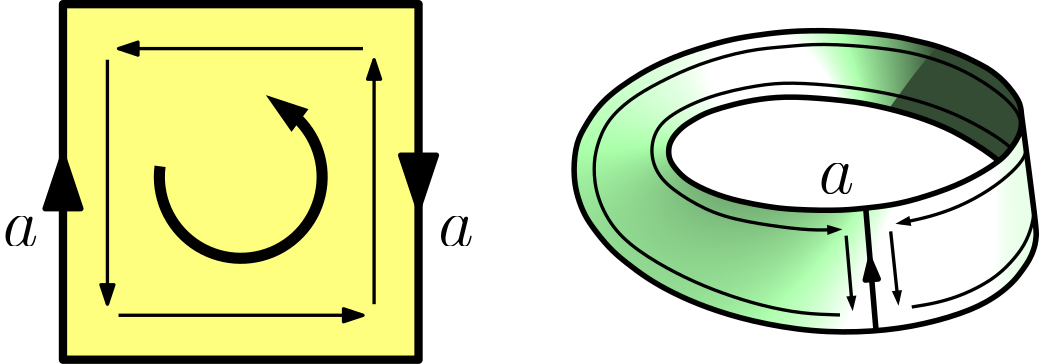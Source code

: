 <?xml version="1.0"?>
<!DOCTYPE ipe SYSTEM "ipe.dtd">
<ipe version="70107" creator="Ipe 7.1.8">
<info created="D:20140725150342" modified="D:20160228123043"/>
<bitmap id="1" width="977" height="695" length="73543" ColorSpace="DeviceRGB" Filter="FlateDecode" BitsPerComponent="8" encoding="base64">
eNrsnYe7VdW59f+o3CRGYzcSk9iNvRBL7CUGsQSNNYIINhQUwQKCNAEbClix0zwiHenlyKH3
Pu+79rv23HPPtuYqu4/xzIfHmy/3PvfTs/f5ZdzxjiEEBEEQBEEQBEEQBEEQBEEQBEEQBEEQ
BEEQBEEQBEEQBEEQBEEQBEEQBEEQBEEQBEEQBEEQBEEQBEEQBEEQBEEQBEEQBEEQBEEQBEEQ
BEEQBEEQBEEQBEEQBEEQBEEQBEEQBEEQBEEQBEEQBEEQBEEQBEEQBEEQBEEQBEEQBEEQBEEQ
BEEQBEEQBEEQBEEQBEEQBEEQBEEQBEEQBEEQBEEQBEEQBEEQBEEQBEEQBEEQBEEQBEEQBEEQ
BEEQBEEQBEEQBEEQBEEQBEEQBEEQBEEQBEEQBEEQBEEQBEEQBEEQBEEQBEEQBEEQBEEQBEEQ
BEEQBEEQBEEQBEEQBEEQBEEQBEEQBEEQBEEQBEEQBEEQBEEQBEEQBEEQBEEQBEEQBEEQBEEQ
BEEQBEEQBEEQBEEQBEEQBEEQBEEQBEEQBEEQBEEQBEEQBEEQBEEQBEEQBEEQBEEQBEEQBEEQ
BEEQBEEQBEF10mFxeL/Yz2+32M3/Jf3FLrGL31axdafY2S2614v168S6TWLTWrGW3hqxht5q
sZreMrFslVhFb6VYuUQs+Un8tFgsprdILPpB/PC9+H6emPez+HmBWEBvjpjTJbroX6f3o/hx
vphP7zvxHf17vhHfzBVz6d9A/zb6H8KP/m3076d/Jz36n0n/ZvofS/9megvFQnq/iF82iA3y
0f+e+8Q++l+b/twr9tLDP2UIgiAIgiAov46II/QOiUMHxAFiZuJM+nO72L5H7CFg3ia2EYLy
+1X8ulFsZGYmWpaoTI/YdYVYQW+5WE4UTW+pWEqPKJr5mR4hLsEz8zMjseRhgmHCYGJmxubZ
YjY9Rm56BNXfim8Jqul9Lb7+Snw1S8yi96X4kt4X4ovPxef0PhOffSo+/UR8Qm+mmDlDzKA3
XUz/WHxM7yPx0TQxjd6H4sMPxAf03hfvvyfeo/eueHeqmEpvipgyWUym9454Z5KYRG/isYkf
HP1gwpEJ4w+P/+bINzMPz5xxaMbXh77+6tBXXx2M3tyDc+mtPrw6eodWbz68md6eo3vwcwVB
EARBENTGOiqO0uO/IJDmxyxNj11oAmmCanoE0lvElh7RQ2+z2EyPuLpbdNPbJDbRI8aWDvA6
sY6eZlMzdTNy859E3QzejNySutlYlpa1RG7+k6mbwVujbkJuSd2M3EzdxNv8p4e6CbmZul3I
TbztoW5C7olHJ044OmH8kfFE3eMOjRt3cNzbB94eu38svTH7xozZO+atPW+N3j161K5R9N7c
+eabO958Y/sbr297nd747ePHbRv3/vb3P9356Sc7PqH33a7vftrzE73ug927j+yO3uHd+KGF
IAiCIAhqWq6WBvVBcfCAOECPuXqP2MNPjXnsFDvp7RA7GLaJutnBJuSWj5GbqZv/ZOpm8Cbq
ZvBWqVsa3ardHULdqtGtUrfqdXOGRBrdKnWrRrekbkJuSd2E3JK6VaObkJupm5BbNbqZugm5
mbpVo5uQm43uGLkPVpD7rb1vSeTmP6uoe+vrr215bWTPyJGbR47YPOLVX199tfvV4ZuGD984
/JUNr7y8/mV6w9YNm9w9eeiaoe9semfSpkmTNk76cceP83fMX757OT0C8l2HduEHHoIgCIIg
qHAdE8fkk3R9WBymx641MTY/Jm3OhNCTIWTpafNTwZuom8FbUjc/truZulX2DqRuLWSiUbdM
aGvxEoJtfq6EiT9eInmbnzS6JXWr8RJCbkndmtEtkTvE6CbkZqNbdblN3n5jW/Tna1tfY+om
5B7x64gYuTcNf2XjK0zdhNzD1g4j5Kb30uqXXlz14osrXxzyy5AhK4a8sPyF55c///yy559b
+ty4NePGrR739uq331///vvr3p+7Ze7SHUs37N2ADwsEQRAEQVAhvM2PkdvK3hp185+M39Lu
luCtUjeDN/9J1M0JEzVkEk7dashEUrfMdfupW9rdfBEp4yUqdWvxEpW6VeRW4yWq0W2Nl0ij
2+RtRu4q6laNbkLuAxaje9TOUYzc/IKM7nURdQ9dm4Dczy157tklzz67+NlnFj3zzMJnBv88
mN6gBYOe/unpp7ueHvjjwKELh05dNXXqyqlTfpmyeNvixVujh08TBEEQBEFQBvbmMIlK3Sp4
M3XzX0jqVsHbGjKR7K3a3dLxltQto90mdZvRbhd1q6eUaqhbpW5PqNsVL9F422V0W+MlriPK
SrzkWBwvcRrde+1Gd4W32eUuG92vboqom5BbM7oJuV9a9RIhN1P3CyteiKhbIvfiGLkHLxzM
1E3IPeinCnU/Nf+pAfMGDJg7oP+c/v1n93/yhyfpDZk/5PWfX5+0bNKMVTO+2/AdvZ0HdtLD
5wuCIAiCIMiK3y7w5j/VnIk1aqLa3ZK6tYB3NuqWNSYu6nYVmKidfjJhYlK3Fup2xUvUOLfn
jlKNl6hGt4xzqy63NLotiW6P0b0jdrm1YAkb3Vq2JDK6A7Ilmss96OdB0uWOkXveU/Q06v7f
9//733f/e+LbJ+g9/s3jj3392GNfPfborEcf+fKRZ7575tV5r45fOP6btd/8/OvPO/bvwAcN
giAIgiDIDHgzeEv8lhlv1fTW7G5CbvpT2t1mwDstdatNJmaNiYu6tVNKLdGdOV5iNboT7yhV
o1u9oDSDJWkT3Z5gCWdLXEZ3hNxeo1sLlgycX3G5I+Quu9xM3U98FyP3418/zsj96JcRdT/8
+cP0/vvZf//76X8f+uShh2Y+NHDWwJd/eHls19ivVn+1YNMCcDgEQRAEQQBvgm3PfaVmd6uO
txoycZ1VWvsDc1K3p8DEvKMMjJeo1B0SL/HfUXp6SyrgfWh8stG9/Q3XBWUULDF422d0L3v+
+aU2o3tBbHQP7BrIwZLI5ZYW9+wq3o6Ru9rofuSLEnV/9nCE3J8+RNT94MwH+83o1296v/98
/J//fPSfB6Y98MCHD9z/4f0vff3SW3Pf+vKXL7s2dG3ftx0fQwiCIAiCOoe9CbZN09sEb5W6
+anRbhk1KZC65VBOInVrp5ThnYHWcRyr0a3GS6zLOJ47SovRfajK5a4yuveMzlIVaAuW+Izu
Rc9GyO01us1giZO3v6gyugm5H5zxICF3v4/7Rcj90QNE3YTc939w/33v33fve/fe++69faf2
vWfKPY9/9Pib379J78d1P27fu50ePpIQBEEQBLUrdYvqpLekbhnwVu1u9bJShkzMgLdZ3O1P
mJhbOSZ1+2sDPfs4/s5Af7yEeVvGS6yJ7vB4iR7nZuROqi4JN7o9wRKf0f3ToAi5rUZ3YrCk
mrcj5Gberja6JXLf915E3X3f7cvU3Wdynz7v9Pn3pH//e+K/755w97/G/+v1b15//evX56+d
v6pn1ba92/AJhSAIgiCo/fDbtLvVy0ozauI5q1QPKhOp27pQGULd1lNKGS9Rqdsf6vbES6xx
bv8epX3//dgk0+h28Xag0R16QWnydgm5ibc1o1siN1O3zJYkGN0cLClluaXLbeHtD+6jP4m3
pdF9z+R7VOSOqHvcv+56+647x95J744xdzw0+aGRX44c8eWIeavnrdy8Eh9SCIIgCILag7o1
u5v/VNdztKiJq0UwhLpdu/CE3Cp1axM5Zm2gFi9R7W7tlDKxM1BrL/G0BWa7o7Qa3ZWqQCVY
wkY387ZzEyfTBSUjtxosGfTTIA6W2I3u75+MkNtqdH+hX1C6giXM22qwpIq3J94dvZLRXaHu
MXfe8dYdt4++/fZRt9/25m23vnHrra/fOvD9gfQmfD9h5oKZv/z6Cz6zEARBEAS1LngzdcsT
S7XEW60TtI7muKjbulApwTstdVtD3TJeotrd1s7ADPESM84dckfpTHS7e0vMYIlqdEdVgb+G
Jro9RrdEblewZMCc2OjmYEnF6C4ht2Z0q6Ul5gWlnuV2B0ssvD369ttG3UaPkPuW12+55bXo
3Tzy5ptG3HTTqzfdOPzGe9+6d/w342evmE1v6+6t+PxCEARBENRC1K3it6Ru9bLSpG4ZMuGb
SrM8UPW6JXt7qFsbhTfLuq2hbldTtxnqNuMlrnGc8N4Sa7wkYYly/9ix+8ay0S2p2xMsialb
Q26v0V01Qymz3Aur2rnjC0p/sOTrSraEeLtidH8WUbcsLdGyJVxakmB0T7j77vERdd817i6m
7jvG3MHUHSF32eVm3r55xM3M2ze+cuM/X/4nvRuG3XDD0Buuf+n6e964Z+hHQz+e/zHwG4Ig
CIKg1sJvCd5qpYknZCK7u12V3VrORKNubSgnsTbQGupWJym1ULcZL/GP42hGt0rdWm9JotEd
J7qVeEmC0b3DeUEZ83Ypzq0a3cTbQ1dXGd2VI8qURneltES5oJRZbj1YUjK6mbcr2ZKPnaUl
fadUGd2JwZLb3qgY3arL/c9XYuS+fuj1hNzXvXjddUOuu/aFa//x/D/oPTbusRc/ePH7pd8v
37Acn2UIgiAIglqCulXwVu1uk7r5T4266U9Cbmu6O5G6Q04pzaZuT6i7qHiJK85NT4tzJxvd
+6qqAmW8RDe6rS63ESx5adVLHCyJsiUuo1tp59YvKOdUGd16lvurR53BkhmVYEmFt0vIzbyt
lpZoRrdE7oi6x1iMboncmtEtXe4q5H7uH72f69372d7XPHPN1YOvvnrQ1Y+89cjzU5//bsl3
y9Yvw+cagiAIgqDmBG8PdashE5W9tRoT60hlZupOPKXUqNsa6k7bXuKJl7gKuquWcY6V7iiT
Et2jd41m5I6ou3oTh6lbM7rDgyVyhjJyuTWju9zObTG6HbPv1jUcS7CES0u8wRLm7ShbUi4t
sV5QVpB7xE03Dbcb3dcOuZapWyL3NYOvIeS+6umrrhx45ZVPXXnFgCtuf/H224bcNmrmqG8X
fYtPNwRBEARBTUXdZoO3GTJRA95meWAq6jZrA62nlCZ1W5u6tcLAPPEStaNbi5e4eksqvF0K
loQkuk2j+7We12LkznZBucQdLPlxYGx0K3HukHZuzeiulJZMT1jDYeQODJZI3o6Qe0QcLKHH
vE2PeZse83aM3M/qyH3VwKsYuS/vf/nlT15+2f8uu/SJSy99/NJbnrtl8ITB73/7/tK1S/FJ
hyAIgiCoecCb9+I16pbs7aJua7o7LXVbTylN6jarS9QjSuskZWK8xKzpztxbUsXb7HLbjO5K
dYnsLTE2cXwXlIzcKYMl6ux7jNzlau4Eo9vfzk3UHVBactfYhGCJzHInBEscvH1F/yuYty97
4jLi7Useu4TexY9efPEjF//94b///b9/HzRu0GvTXluydknPjh585CEIgiAIaix1059ayMQa
8JY1Jp6bykKo21pgYlaXWI1uf7yEkDtnvMRV0O0Llux8U1aXRPGS6kS3bxPHc0FZDpZYje6M
s++lx8ESSzv3tOB27gn20hJ7sEQi9yv//OewhGAJZ7nVYInmcqvIfdF/L7rooYsufPDCC/pd
cMF/Lrhv2H1PvfXUVz99tWT1Enz2IQiCIAhqFH6rIRN1sFLa3VpxdzbqNsu6UxWYWPcotVC3
dRzHf0epxks8szi+JcqS0R1R9z59idLk7dd6KtUlMliSvImT2+jOEiypbixh3mbkZt6OS0sm
BZeWvJm+tCSV0f3oJdLlZuS+sN+FhNznP3D+efefd959551777l9h/QdMGrA4tWL8cGHIAiC
Ws4s5Ye/G60rNdqtzcQXTt1mWbenwEQ7pfR0dJuhbuLt8BV4zyxOiNGtL1FqRvf2NxODJRXe
LiP30NVDmbc1o1si97OLntVmKKvaudMa3dWz7641nPveKwdLpgSt4dwx5o6It0trOITcxNts
dBNvx0b3K8mlJRFypze6Y+TuFyH3+fefHyF333PP6XvOOfecc3afs/929996P9J7+JThkz+b
jG8ACIIgqPlJG7zdTtRtnYlXqVudywmhbnURPpG6XQUmnnhJyBEl8bYnXhJudOt3lJrRrcRL
rBeUqtEtN3FSB0uWxUa3XH6vGN0/uY1unn3/PvXse+o1nGzBEoW3r3+xFCx5ochgScXlJuS+
p4Lc9P76r7/+5a6//OXOv1z10FUvT3p50cpFm7dtxrcBBEEQ1FjMlk0Xck8cvN1m1C3BO5y6
ZZNJWuo2J3KyxUsSjyhd7SXE24F3lKrRnXhH6awK3O6tCmSje503WLIsNFjCRjfztmuGMnn2
fbp39j39Gk6E3N5giXS5PSWBIcESidxmsKTicv+7CrnPuuOsP9/2Z3pX/OeKO5+6c9iEYQt/
WYjvBAiCIKg+jK3OhUsSU3kbf5fa+z9bmYs5ssakKOq2lnX7TymZugM7ukPaAj17lCFG94TD
JeqWie5MRrelKtBhdFeCJZ4LyqTZdy1YEiP3p/+V7dz9ZvTzt3MHreGMLWINh3sCB0dGd4Tc
JaM7Qm7V6H68bHQ/UjK6S1nuiLrLyB0HS+49l41uQu6z/302I/df7/prjNy3R8jd65ZeZ958
5p9u+tOfbvzTGf884/b+t0+YPuHz2Z/jmwGCIAiqhdUpL+n4WXkbyN0h1K1Gu/NQNyG3i7qt
Zd1+r9tsL9GOKM22wMQ4t8bbanWJpO7QJUoz0e1YoizM6C4hty9Y8l3y7LtvDac6WEKPeTtG
bg6WTLw74u1xd3G2hHibjW7ibdcaToTcYWs4ObMlxNtE3VGwpO85Jm+fdXvkcve6tdeZt5zJ
yH3GjWcQcp9+w+mnXX/aadedduq1pz784sOf/fAZvh8gCIKgPFKDBGxsSuQGb3cmdcv/G4f6
s6GVB2agbkJuF3V7Ckz8Td2uULeVutPGua0F3arRzXFuLdFNvP3W7iSjuydhEydGbo/R7big
rMy+e4zuxNn36cbse9gajsxy29dwXr/llpEJjSUe3vYES9RebnuW2xMsKSO35nITcp9+/emM
3Kf845RTep9y8tUn3/zIzS+MfuHXLb/iiwKCIAgKZCpCKVlMwaldK28zbIO3O/CHxErdWo0J
U7c8qAyhbuscfEiBSWKom5Bbo25PvMTfW5JQ0M3BEtlbctBe0K3xtjS6494SpbpEDuIkVAXK
C8ryDKVmdEfZkmxGd5rZ9+RgydhSsOStWq7h9A8tCfQESypZbg6WmEZ3GblP/cepEXJfc/JJ
V5104pUnnnjFiRfcdsGND934ybefAL8hCIIgE6IYs9mrVGEb/jbkom412p2Kuhm5XdTtmshJ
Gy+xhrpd7SVmvESbxQkv6C4qWBK4QSmNbna5pdFNvM3PbnTP8RrdIe3cIbPvk/pkW8PhnsA6
BEsqpSVsdHuyJTdHyF0JllTz9slXV5D7j5f/8YTLTjj+0uOPv+T4P1z8hzHvjflp6U/40oAg
COpkESypQVzmbRdyaxFuzeLG38wOpG71kNZaY5JI3YzcVuoOD3X7m7qtoe7wMcpU+++plihr
eEGZGCxReDtC7u+qZt8j3p4VZ0uYt2Oje2a5tKS0huMsLUmafdezJaNSrOFI5E67hhO53A/H
55PM2/Qi3r6/5HLfe25VSaDB28nBkmtOPunqkyLqLiP3CZeewMh93N+PO+6i435/4e+fGfnM
jK9m4KsDgiCoQ0SAxFwku92svK1FSsDbkMfudtWYhFO3ZyKnqFB32vaSzPES1xKlanS/tfut
yOjeFWp0v7L+lcBgibyg1EtLuuzBEmlxa8ESfQ3HESyxrOGE8XaE3GG8nTpY8mT2YImlJNAM
llQjt2l0//GKPxJ1M2//4e9/YN7+3QW/+935v/vteb/97bm/vXfAvV2Lu7p7uvEFAkEQ1K6G
Ng8F0mPYDuRtRm4tTwLehlJRtzqU46Juf21gqn0cT6jbHy8xjW5/vMR6R5luiVIzureEbeIk
XlCWstyBwRLLGo7/glIGSwLXcMZnXMOJqFsidy3WcO4rX1A6SgI9pSXE27/522+svF0JlpSR
+/cX/F4i9/+d83+/Ofs39N/bt3/f0ZNHg70hCIJaXQRCxD+EPQw89Ky8LZHbw9vwt6FA6jbL
A9NSt7820IyXeKg7pL3EGi8h5DbjJX6jO3mJ0jS6d2cxuoeuHeo0updWXVBa2rlL1F3b2fep
KYMlAWs4MliS0+h2ZrndpSVasMQsCawES6qz3GawJDa6Gbn/9hv19e7TG+wNQRDUiqTNqMP/
13x6Km9L5NZ4O1WkBCeTkIu6zfLAbNQdUmCStqk7sb2EkDsxXmLO4niM7sQlyrSJbpktiY3u
lS+++Ivd6JalJT6jm0tLfnDPvn9Z2Ox7jNzjnGs4ibPvTuQeXI3cA4yewPIUTpwt6RdlS0LX
J2WwxJHlrjSWcJa7bHRrUC2DJf93bmxxWx+x96Dhg7oWd+ErBYIgqGlFkEN4Q2DDZcgab7uQ
OyRSAt6GwqnbrDHJSd2M3IHUbUVuT7zESt3WeAkfUWp3lLK3REt0M2+rS5QVl7tsdMtgiTS6
mbel0S15u1JdUgqWMHVzsEQa3TLOHRvdpWAJG93M22x0M29HyD2vxNuzn2TqZt6O49wl3o6N
bmWDMnK5S0Y3V3PTi3h7WlxaUukJLLncfaf05WpuelGwpPSYt3kNh+PczNsRcpd4O0JubiwZ
ETWWEHUzb9OfVbz9fNX6ZORyD6wKlkS8zcGSx2LklueTVVnuB5LXJ31rONeVjO4ycktsDg+W
eB5nTqbPmo4vFgiCoCYxtIlqiGcYYOhpvG0it9/iDm8FxN98yErdZo1JUdQdsgXvN7qt1C15
m58WL5Fxbml0W3tLnAXdvPxuBkuU5fciLyiXBlRzz3MGSxIuKJOCJdLiJt5WgyWyJNAVLKkg
d441HIncIReUycGSEnJb13CIt+npwRJ3SaAaLPFjtvWd1fssYm/43hAEQQ0kbaIXJhZ6Km97
LO5UV5PgbSgzdReeMAkpMEkVL2HqlmOUVt4OiXNrBd1qnFsNlqjUnXxByRuUiVWB+S8oE4Ml
XziruTMGS+QajjtYUsAaTr7SkqpgSdqSwFKwRM1yq/z82/N+G/3F2b/JwN7Ie0MQBNVTRC/E
KsQn/FTeTkRu19Wkv4gbV5NQBuquXcIkJF7CvG3tDPQcUXri3Bl7S1Sjmwu6D7z99v6YulWj
26Ruu9G9IbXRbb+gnJf6gtI1++4yul2z774LyqLXcKJgyROXEm8TdTNv05+B65MyWOJcn3Sv
4TAhE2/Tn2aw5P/O/b+QYIk/czJ91nSwNwRBUC3ErSOEJcQkGm+byG2mSsKLSjyREkS4oWam
btcdZWJHd3hbYOIsToaCbtXofnP7m1mM7pVOo7sqW2Izuiuz79VGt2X2/fPg2fd8azgRcpeM
7sjlHl52uYdFLje9Wq1PqsESRu5/OddwtNISYmAOcicHS0rInZm0zcAJsfeMWdjWgSAIKkCE
KIQiRCD0CEX4uZDbZXH7i0rQUgLVGrz91B2ykmNStwx1ay43/5mhoztnW2Do/vvB5CXK5ET3
ugCjm7MlhtHNvD1wfsnoLgVLmLojl1sa3V+XsyUcLCkZ3ZHLXTK6mbfp2Xn7vQpvu4IlEW+P
La/hjLas4aRuLCkiWJJYWhINvt9ypj9YYi0J/MPf/1AUZrseSk4gCIIyiPiE4IRohMFDPo23
E1Mlqbq4ESmBGkvd8v7XT90acuc5ovS3BVrHKBm5tXhJsUa3tolDvC2Nbg6WSKObeZuN7nTB
kvlJwZISbxcTLJncp8+kPhFyl4Ml4Ws4Nw2/qWoNJ32wJMHoLm2+x8jdN8qWRMGSssvtW5+8
MWh9UkXi31/4+6gnsKBgiT/sje8cCIKgEE+bKZpIg5/G2yGpEg25A+cmAy1u/DOCak3diUa3
mS0JWYH3HFH62wLpWY1ujbrNWRx9ifJI1FuiFnQzb0vq1oMlW4oMluS8oIxLSz4LCJa8V2V0
J8++j84++y6R22p0xz2B7HI/dkny+mTfc1TkDioJlKUlSkkg8Tb9WRUsuagmwZLEsDe+eSAI
gjQRhBByEGAQXfALR27J24zcgV3cjNxapISR28rbQG6oSahba+r27FEycgcu44TES1yzOOYd
JfG2anRnHsTJdUGpBEssVYFFGd1y9n2ar7QkNrpTzr7LLHd8PlnKcjcwWGKWlnCQW28scaxP
1oG0rYETfPlAEAQReBBjEFEQTvBL5G2J3ImHk1bkThspwdUk1DzULV1u/jPzMk4gdWtGtxkv
Yd7WjG6tt0Qr6FaDJVFvibr8Li8od8RGd2UQp14XlDFyey4oP/NdUHK2JOLtEnIzb0dG96SS
yz3p32mDJZ4s97XP24IlA0ODJRFyPxhaWhLx9u1Z1ieJuq0Y7F+frMVD4ASCoI4V57S7RTc9
jbdDLG7J24nIjUgJ1H5ed9rCwHCj20Pd2h1lYpxbK+hWqdtldDsLujNv4iyxJLolcsdG99zY
6K5kS8o9gY9//XjE27NS8HYcLHk3fbCEkdsbLJFZbtPollluj9FtLS3hAUribaLuxPVJV2OJ
DJaoazhqT6BWEtgQu5sbTnBlCUFQJ4ghlliCyIFh24/cGQ4nA7sBsX0DtYHXXSPqlshNj3lb
Ure1t4SQW+stSS7oTjS6OdHNvSWpqgJ/iY1uvqBko5tdbnoZgyVfFhosIeoeZzG6zTWcnKUl
xNuxy/14yeV2r0/6giV3JqzhqAOUxNuEtdbGkuP+flyjMNtleqNaEIKgdoVt4gdiBqIFfiZy
mxa3pG4zxZ2I3OHdgIlFJeBtqHmoO884jkrdErk91J0zzh3eWxKe6CbelkY38/awdcMSNyj1
YElX6mCJPvueZHRXZt+nppt9l8gdzb6X13CiLPcr/2Tevn5olOUm6o54+/mIt3s/0zvibRks
eaoULOkfBUtii/uJMnI/Gro+KY1uV2lJNPh+4xnJwZJLT2gq0jZNb4A3BEFtQ9pEDkTOhAf0
JG+ryO1JlXiQ21VUYu0qCUmVALmh5qduT2FggUZ3qji3GS/x9ZYEGN3E29LoLuaCMrEqUAZL
Zj9pNbrjLPeXztn32Og2Zt/Ndu7Y5R5f2nwvzb5HwZIxd1Tx9usl3vYGS2RJoBksKWYNh5H7
rihbkm19UgZLqnoCL/h9c7I30iYQBLWuiB84qs2nXvK5eNsT5DYPJ3PWcXuC3C7kxj9QqOHU
rWZLCjG6NermtkD/EaVnFscaL/Eb3TyIw0Z3HCzZrVxQVg/ipA2W5DW6v/UZ3VGwpJQtiXh7
RtTOnRgs0bPc4yLermmwJKS0hHu5reuT0uW2ZrmtwZKqnsBSKbcsCWxmr1s1vXFiCUFQC5E2
QQIhAZEAP5O3Veo2edtzO2nWcWujk66uksQgNw4noSanbpktybACn0jd/jg3IbcnXhJodNOL
q0tKBd2pB3HKF5QjukdkNLoX2S8oK8jN1dwlozsKlpSyJc5gCWe5Ey8op/btOyVjsCTefH81
2eh2reFEWe7+l6cqCZTBEmdJoDS6ldIS4u2oJ7AFgyWebpPunm58O0EQ1JwiZiASoF/9/PzI
7Qlyh9xOpq0HdAW5tUgJUzcOJ6Fmo26ZLQlZgXdRt0Ru4m1G7vCO7sR4ibb/riI3d3Q7l9/Z
5d6nxLlLyO1ffk9rdKvt3NLlLjBYUrWGE250v102ut2z72q2JHK5S0Z35HK/eF0x65NmsOSe
c87pc46rtCTi7Vv0xhJrsKTlSNs6poO0CQRBTSVCXPpdT0/ytorckrqtvO1B7sQgt2Zx+28n
s0VKgNxQM1C3zJb4Jyld1C2NbkZuep4JeKJuzwR84h2lGizR4txaQbca51aNbktviasqcGNV
VSBfUDJ1+zYoFwyOstw/5QqWqEY3B0t8F5RT+salJe9YZt+jYEkpW0K8ffuo29OuTxa1hqNm
S3iAMnVJYClY0gakbZreBN4wvSEIaqCIBOhXP8O2htwmb7uo28xy57mdTGVxo44bagnqltmS
kCF4Sd2a0c0uN1F3trZARm4XdauzONaCbk+c21LQvVvvLalKdHdXEt2FBEtcRrdv9t1rdEcu
9/sll5t5+90Sb2cLlnBjyfCbOMudNlhiN7ofiYxu4u0Iud3rk/7GkijLfZO+hsOAetLVJ0U9
gaWSwDYDb8S8IQiqv+iXPv2W57Fpk7ddyO0JcmcbwbEid8jIuwe5YXFDTUXdaqI7cQieqVsz
uovq6FaNbnlEmaq3pELdSb0lMtHNcW56ocGS1UEblLHRHXJB+c0TEXKXjO7I5S4Z3czb9JzB
kvf1xpLkNZyAYInL6JbIzUY38fZVA6+KXO4BVyQHS/5TCZZ41ietpSXE28Si1saS9vO6cV8J
QVA9RRjADSQM2xpyW11u/+1kziC3/3bSityBCzjgbajh1G0muhMnKemTpcVLMhcGMnJbqVtu
4mSbxfEY3czb9Kc/WBJR96aSy70xzQbl4oQNSuLtAXOiI0rmbblBmRAsmZEcLKlaw5mkB0vC
Z985yx1Vc790fU2DJVUXlHeVSktuj7IlyVM45bqStn+Dhg/ClxUEQbUQ/eqn3+P0G5yflbcT
gyXZUiWJt5MhQe7MyI1/9FBDqNua6PZPUmrxEk91SWajO9UsjnX/XS3oZt5mo9s/iGO9oKwM
4lgvKN1Gd+RyM3KbwZLZSReUAcGSyOj+ILXRHfF2CbnjzXdPSeDQ6+PzSVewZKA9WBIh92Pl
NZyHLaUlkct9b1JjiYHcWrCkc95Zvc/q278vvq8gCCrK1qZf6/Trm353m7ztsrgz1JWYyO1K
lQQit4e3E28nYXFDDZfMloQPwavxEi1bwsjN1J0hXiLbAj1HlBK5zXiJ9Y5y4tGJE49MTLH8
bq0K3OSsCmTeZqPbXs0deEGpBEt8Rvf02OiW7dyq0c0uN72Ityc5giWjS2s4AcESmeU2jW6Z
5TaNbs6WRMGSUrbkov+WePtBJcudFCyRF5TaGg7z56n/iJCbSwI7jb1RbAJBUE5bmwCYfl/z
k7ztoe7w28mQLHcicssgtxYsSbS4UwW58ZMANdzrDqFuNV7CnzvtiFKrLnFRNyM38Ta/PLM4
6v57ht4SV0G3y+jOsEFpuaCcU2V0+y4oP4uN7sjlLhndkcv9cUCwZKIyQJkyWBJSWhLxdgm5
/cESmeVODpb8K0LuiLqrS0usjSWdBtsAbwiC8oh+j9Pvbvo1LXnbpO4MWW5rkDsky+26nbQG
uV23k0zdqZAbLjfUWMk7ShkvoWdStxYv4c+XekTJXndIqFsiN1N3SEe3ZnTT04xu5wUlx7kV
o3vcgXGpjG5fsGRV8gWlNLoj5PYa3YzczNv0Z42CJRbkdhjdUZZ7aCnLPaTE289HvN37GVuw
pH85WPJEOVjyaDlYEryGUwmWONYnOVjSybCtRk24URBfXxAEJcI2kbZ8LuQuMFgSXlciLW5X
Q6B1BCd85x3IDTWhy61RN72QAhP1iJJeYKhbZktksEQeUWpjlPKI0qRumS3x9JaocW55Qeky
ukftUBLdW0out7yg7C5fUG7IfkHJvSVsdHOce8CcAdEGJSG3N1gikbsSLPnYGSyxruHcPd5u
dBNy0wsJlsgstxksSbWGQ7wdbb7fZw+WONcnq4MleMh4QxCUKPqFTr+siZ/pN7ILubNZ3Iku
txYsUW8nXaXcqRoCPTvv/hEc8DbUhNRNL7HAhLMlgcs40ujO3BaoxksSe0vMgu6qJUruLVGr
AtMES8KNbuLt2Oj+aVD2YElSNXfV7Pu75dn3SeV27lK2xMLb5Sx35mCJM8v9eDnLnbg+aQuW
WNdwJGR24O1kYKsJHG8IgiRs0+9lznnyC3G5E7PckroDGwILKeVODHJnaOTGTwjUPNRtHYLX
qFutLjELA13xkpwd3VwY6IpzW3tLrAXdscttBEsi6i4HS2LqJuTePMJT0K0Z3b5gSVf2C0oT
uSOjm5D7w9jorvB25mDJyFCju/dzJeR+JspyR9Xc6UsCXcES1ei2BkuA1v6HHm8I6nDRb236
XUy/fOm5kNtldGcLloTUleQPlliz3BmQGy431GzUnVgb6CkMtO5RMnV7jigTkTswzu0q6Cbe
5kR3IReUr6x/hXg7Rm5rsGRpQrAk3Ohml/vhzx6OgiWfPFTF2+HBEqLucf/yGN1mtoSNbuLt
G4bekH190mN03xcZ3cTbEXIHBEuA0xjQgSAoELb9yJ05WFIL5Ha53P5S7swuN5AbagnqlqeU
1uoSlbrNeAlRt8yWMHLLI0qP0U3ITY8tbn9boCdeYh3EqVD3vuqC7p2jRu0oGd1c0L3l9eiC
sicyuom340T3+lf0DcrwC8ou3wVl5HLzII6jsSQ0WFJtdHtm3znLfevrkdFdYLDEY3TrwZJq
5DZLAnvd0gsUDccbgiCP6Jcy/eal37Mqb2dAbtcUjv920qTukLV3ydsacluD3FbeTgxyM29j
BAdqRermeImaLbGuwJuhbulyh3d0B7YFstGtxUvkEaUlzu0t6NaMbpktsQZLgi4oHVWBzNu8
QWltLEkRLCkb3fd9cJ/L6K643N5gSYTcIyPkDgmWeIxu4m2i7sBgiSXLXW10Mz1ysAQUnfb1
7tN7xqwZ+EKDoLYU/Y6m38U8hMEvELnTGt2BLnfOxhK/y52qlNu0uOFyQ01O3XIiR6VuNdGd
agU+fAI+bVugrC7xDOL4e0tio5sT3aUlSktPYHWwRDe6VyYY3ZHLvcARLPkhtJo7zpbMtMy+
xz2B/mDJ2ymCJRK5TaM76gl8tnf+YIm9tEQLltwcBUsAzzmjJrishKB2Ev06Jv4kcl4uludE
7vyNJZK6PWvv4cjtcrlV6g5sCESqBGpp6vbXdNOHSwt1y2yJq6PbRG6ZLWHkpqcit3pEqVF3
Ypzbb3THpSXq8vtWy/K71eiWy+8Rci8vI7ermrsrqJo7MrpnOYzuGeU1HGuwZGo5WPJOcrDE
v4YT8fawooMlSmkJb7771ycBzAV2CXb3dONrDYJa3dmmX7gM2/wyIHexJYGFBEv8DYEIckOd
IFkbSD+95jiOWdOthro91SVWoztDWyBnS1wzlH6jm3ibqNs1iKNeUPqN7mFrhhFv8+x7JViy
LOUGpWF0c7akkGCJVlpy19i74tn3t+LZ9yjL/UYly33T8Js4yx253ENLwZIXr898QUm8HW2+
O9YnXY0lZ95ypkyV4CHgDUEQ/RamX7j0+1TCtsbbJnUXFSzJsD7pmp5M63JbbyetwZJA5MYP
EtQS1K2N49BHwBzHkSvwruoSa7wkbVsg8TZRt9pbYrYFWuMlbHT7l9+rjO5tFaNbTXQTbxN1
M2/HpSUBF5SDFwyuVAXO143u5GDJpxXqNoMlWmlJVM09OTa6o2DJxHJjydhSsOQtZ7BEutye
YInV6I5c7gFXJAdLHCWBqtHd69ZenNzmYAk4GTkTCOpk0W9eQlb6NUq/QOmpyG1Stwu5XUZ3
tvPJtOuT5g5ONuS2Gt0mcluDJWxxg7qhZhafUnK2RK3pNicp5R4lu9zmMo41XqJlSwi5JXWH
twVK5KZnGt3czk2v0ltiW34fs2eMa/ldzlBaq7nVYInlgnKRbnTHpSWJwZLAC0o5+14yuiPe
ftfeWGKWBPqDJVbkvvb5aznLnT9Yol5QEm//7d9/k8GSk68+GS53TR9yJhDUEqJfo/Qbk2E7
Ebk9wZKQbEk9B98DgyWpGgJV3obLDbWo1ES3ZxxH7lEGLuNYjyg9RjfxNrvcjNyetkB1/906
iKPFua0F3cTbb2x/Qw2WjOgeYQmWrA0yurVgibS4o2DJnOALSnX2fUbE29Hse3WwRJYE+oIl
Y6uCJc4LylK25PqhJd5WgyXPBgVLIuR+zFJaErncDzgbS4i0T7vutD9e8UdQcX3AG99vENSc
IkylX5oab5vUXaNgSYZe7hDklhZ3YGOJB7kRLIHaUuoQvGeS0nVEaV3G8R9RatQd2FvCR5Rq
W6AZLNF6SyrL7/sriW7/IE7IBiUhd7Zq7iqj+6vogpJ4m41uf2OJJVhiu6C0Gt2Ry/3GreGN
JUGb70+UN98fLQVLmLdLLrcnWPLn2/98Su9TTr7mZMAwciYQ1JmiX6/Enwzb8nlcbo/Rndbl
ToXcJnV7pnDCgyWM3PJ2MrwkEMgNtYfUmm565iSlVtPNnziVurVlHJkt8bQFatUlIdTNVYHW
QZyqOLey/C6N7jH7qpffd4xSgyV+o3vo6nJV4C8vahuUFZfbuKCsMrr5gvL72Ogm3paDOKHB
kiSjO3K5S0Z3zmCJRG4tW5IzWMLIfebNZ55w6QnHXXQcSLjOb9DwQciZQFDDRYxK2Ey/HFXe
No1uF3JrwRKX0a3ydn6XO2ewxJXlZvBODJb4S7nNLDd+xqBWoW7T61bHcVyFgWq8RLrcro7u
kIJuLdHN1J2tt2T84fH+QRz/8nvcE7jaPogTYnQTbxN1pwuW+I3udyOjO+LtKfZgiV4SGFDN
ra7hRMj9fOxyE29HyD3QCJY8UQ6WPHoJu9yeNZxz+54rgyUnXnni8ZceDwAGeENQp4mokmGb
XzhyZystKXAKJxty5wmWhLvc5g4OftKg1qJuWdPNRre1ukQtDJTxEulyWzu6ibql0Z22LdAT
5zYLul2DOBF1Oy4o4+V3Rm7XIE4JuXWju4TcutHdVdmgTAiWJBndjNz+xpLMF5Qab3uCJeFr
OJ7GkjNviSxucG/DByuRM4Ggeop+bxL3Sti2Inf4BaWK3J5gSeYLymzBkvDB98zrk4HIDeqG
WpS66YfcWl1Cnya5RynjJTJboh1RSupm5KYX3hZI1O2Pc5tGt3UQR+0tsRZ0m8GSiLrXO5ff
LReUpssdVs0tkZt4m41uf2NJyAWlZnRnC5YkruGowRLL+qQSLOEu7hMuA283kd2NrzsIqrUI
F+mXI/0G5OdB7sBgSXhpSY1cbnMNJ7PLrRrdnoZARm7mbdf0JIIlUItKHcfheIm1ukSLl8hs
iXZEqS7jJB5RpmoLlMjN7dz0zN4Ss6A7Xn7fE11QRqUlScEST1Wg6nKbG5RanNtldEfBklm2
zfcZyReUltn38RF1S96+Y3S5mvuNFMESfQ2nlC0JLwk0gyWE3H+68U+nXnsqQLfZzioRMoGg
Gol+gaqwrfG2Sd2Fl5a44tzZegLNYIm5htOQYAnOJ6F2om5rTbcWL/FXl7DRHdgWSMjNbYHm
BSVTNxvdkrqtce5Kb4lt+Z2QOx7E2VFyubcpy+/S6O4uZ0t4+b1cFagGS15Y9oJrg9JndH//
pB4s+TJlNfd7JaN7SmR0x8GSicVUcxNvXzfkurTrk5Y1nJLRTbwdbb6XgiUnXHbCb8/7LSgX
djcEdQJs0y/BRWKRyttW6g4PljSqtCQEuc3SEg25tWBJyOB7WuRGqgRqXcl4iaswUA11q4WB
2jKODHVrR5Quozuwt0Qid3hvybgDUVWgNVhSNYjjuaBcY7+grMS5Fz1rvaCs8PbsSmOJFizx
VHOz0U28TdSdOViiIje9aPN9xE35gyXS6I5c7oedjSUnX33ycX9HRUlTP6S7IagQ2KZfi/TL
jl8e5M6cLUlVWmLNlgSeT2ao5vZkua3BEhO5zSkcBLmhtqFurbqECwPpAyJD3XIZx7pHyUa3
jHMzcqtHlCp1Jx5RSqNbWtzscicY3Ucnmi632VsSLb/LC8rNI/zBkiqje6nF6K4MUM5/asC8
AckXlCWj++EvHmajm7MlqTbfY6N7vMXoJt6+bVSOYEm10U28fXn/ywODJWf/++zTrj/tj5dj
9QZlJhDU5iK8JE6WvG2l7lTIrVJ3YGlJ2jWcxDi3BO9UaziBPYGay60a3dmmcDD4DrWutES3
jJfIAhP1iFKrLpF7lGqcWx5RmhPwakE3PRdyp+otIeSuDOIkLb/LbAnxtiwtial73ct+o/u5
pc5qbj1Y4ja6/Y0lngtKy+x77s131ejOEiz5T2R0n93n7DNvPhMoizITCGpv0S9H+jW3UCzU
eDvR6C6ktKTwnkBrY0mNqrnNYIlqdJuD7yHIjR9IqEVdbrUwUKVu+oywyy2PKLVlHA51+zu6
ZaI7Q28Jb+JYqdu//G41us1BHDVY4qoKdFVzD14wOL6g/NF5QUm8Tc8XLAm+oEwdLBlZMrpf
LRndr5SM7mERdRNvR3HuTMGSqpLAfhfwAOV595138jUn/+783wFlW+uNnjwaX4AQFCL6/UiU
S7/U5EuF3JkvKHOWliTGudNmS9IitzZA6UJuD3Ujyw21PXXLULenukRSt/WIUpuAD2kLDOwt
IeSm5xrEiaj74HjV6NaDJfKC0rH8zka3pZp7WegGpRYseeKbJ6rWcJKqudnotjaW9JnkC5bE
pSXKGk4ULBmRMVhSZXQ/Xtp8twVLzrnnnFN6n/KHi/8AgkWZCQS1JWwTr/4sflZ5O4S6M8e5
PdmStNXcOTcoM6zhhFxQqsjt521/YwmoG2pp6uZ4Cdd0M3W7qkskdatHlFpHNyO3qy1QQ27p
cqszlCZ1M2+bce5JYtKko3pviTVY4jG6ozj3+pdDLigtG5TBwRLrBWWqYInL6Cbe1qq5ZZY7
7QVl5HIPuCKkseSMf54BcG116p4xawa+AyHIFP3Wo19nfJqkUXfdsiVpS0sSXe481dyeC8qQ
NRyPy83gjZJAqGOp21VdIkPdZnWJpG42us04N1O3anSH9JaExLnlBaW5/G4O4kije0R3lOhO
3qBcUb6gXKpsUC6oDFCGVHNXIfcXSmOJsvn+wEcPhFdz+4Ilr5eCJSPKwRKr0f1CZHQTb/d+
rneqYAkb3efee+5f//XXE684EdSKCkEIajPRbz1CXAnbJnI3Q7Ykc5zbny0ppCeQqTukJzD8
ghJZbqjNqFur6ZbVJSp1c7zErC6R8RI2utU4N1N3trZAjnMzcltnKGVviTmIE1N3Gbmjgm61
KtAdLHFuULpcbkc1d4TcJaM7bbCEkTuq5ubSklI1d8zbyvmkP1iiGd2Ryz3shizBEml0P1Iy
ujlb0u/CM/55BiIlCJlAUJuJfqnRry2Nt9NmS/yDOKmyJSHInX/2PdsFZSqXO3GAEueTUEdJ
juN4CgPpU8Yut3pEqe5R0jeGdkRpGt2eI0qJ3P7eEnqyoLsS5z5s6S1RjW4zWCKX311GtydY
El9QOozuFNXcM0trOIrRXZnCCQ6WaEZ31FgyspjNdz1Y8lAULPnzbX8+/pLjQaq4qYSgthHR
JsG2fH7qbki2JKSdO6fLXQhy5+kJ9G++I8sNtRl1y8JAlbrlKaX1iFLGS9Q4t9kWSLytVpd4
CrrZ4vZTtxks0eLc0fJ7OdFtDZZYjW6i7qpgyS+lam5Hb4k0uom3B84fmBwsmWUxuvvN6Pfg
jAdTb76PKxvdYyKj2xcseSXggnJwZHSHBEvOv//8s24/C8PuCJlAUNuIkI9+Yam8HWJ058mW
1L8qMM8GZS16Av0DlK41HGl044cWagOxy20tDKRPDbvc/NEzl3Fkb4l2RMnULdu5CbnpmUY3
8TZRd0hviRYsqeotKSP3uAOlGco9RrCEe0vkIE7Z6I5n39e9HL5BGfH2Anew5AdHNXcJuYOq
udnonmqp5o5cbqOa2x8s0YxuRm5/sCRC7lKwJELux2LkPuuOs+Bvo7gbgtpDhHP0a8vk7QzI
XaPeksCqQNcRZfggjueCMrEnUBug9PcEWuPcnmwJXG6ojV1ua2EgfUas1SXS6OY4t3lEqVaX
+NsCQ8bfPTOUWm+JaxDHNLqrgiWl0pJha4a5jG7ibaLuKov7p4ALyq8jozs8WHL/h5XSEja6
zSmcxGpudQ2HeDtCbiNYIpHbFyxRSksIueFvI9oNQe0hokH63SRffurOnC3RXO5A6i72grLY
DUrN5VaNbrMnMDzODeSG2kl8RKlRN7vcMs6tVpew0c2bOOYRpVpd4mkLVKsC1Ti3RG7XIA4j
d2WG0giWWJbf5QWlbRBHXX6XRvcLK14YsmKIP1hiNboDgyWm0X3/B1G2JCFY4r2gJN6OqrmV
xhJpcauNJRF1P6sESxTkjjbfn9Q33zE0iZAJBLWB6Lcb/eZSedtK3TmPKIvqLXG1cxeSLbHO
UHqqAl1xbs3o9lxQerIljNyeNRxcUELtR91qYaB0uWWcW60u4bZAuURpdnSrmzjq+Ht4b4mK
3C7qJuSWgzjjD4+vUHe10R21c+94Uw2WRNRdvqAcvmG4eUHpCZaoG5QRcpeM7qpgyXeVYIne
E6gZ3YzcZrDkXXuwJC4tKa/h3DnmTn+wRGa5tWBJVWmJu7GEgyXn3HPOSVedBBDtqNe3f198
JUJtBtv0y4t+GdHz87aVupstW5J/+b2oOHfgIE5IT6B5QYmeQKgTqJt+2q3VJTJeIo8o1Y5u
Gepml1ttCwzsLZHU7b+g5IJu2ROoDeJovSUhgzhxVeBaJViyslzN7b6gzFDNHcW5vcES/wWl
muUOCZboWe4hUbYkMFjCRve595570tXg7Q6NdiNkArWH6HcZ/WJi3rZSdwajO0+2xIPctc6W
WJHbQ93hgzg5Z9/D49z4eYbaibrpZ5tnceQRpfS62ehWlyjNjm52uV1tgdY4t4rcqsvtom7r
IE5VQXcJuauCJVqcu3xBGbncvEFp9gQ6jO7kam7jgjIKlnyRpZq7KlgysbqxJOCCUuVt3eV+
tvqCcmBkdGtZbuLtk68++XcX/A78iWg3BLW6uZ0KuRON7hplSwKX3xt4QRkY57ZuUObsCWSX
G9QNtZnRLePc0uuWyzjqEiV9QrV4CbvcalugGi/Rjig1o9t/QUnIbQ2WVKhbXlAesF9QmkZ3
ZHFvGl4pLeFBnBJyV9q5S0a3Hiz5eXDiBaW1scQaLImzJR+Vstwf3u9pLDGDJZrR7QqWyJJA
84KyUlryVJQtiRtLShb36Tec/vsLfg/y7HDqRo0J1LrmNtHsj+JHeonUnfaIMme2xHNEWYuq
QCt1W11uCd5mtiRxhtKK3InL70waptFt7Qmkhx9sqM2oWx5RstetxkvMI0rZ0W09omSjWz2i
1Ixu4u2Q3hKeoSTktveWlJffPYM4bHR7giWWOPcvQxKruTWj2xoseWyWz+hOtfmulZakC5ZU
r+GovG0GS/52999OvuZkMCcevRmzZuCLEWotSdi28nb9syWZje60M5Q527lN5PYY3f5sSWCc
GxuUUCeL49yc6NaWceQSpbmMYz2iZKM78/h7Ym+JpG7rII5W0F0JlvQYgzh8QVmuCqz0BPov
KBcMIt6OBnHUYMns5Gruhz97OHzzvcroNqZw7hh9R8gFZeRyDy03ljx/La9PyvNJM1hy/v3n
n3DZCUBNPPWgEiETqCVEsEc8LHnbBd6NzZZkm6FMmy0p5IjS43JbsyVpXe7EOLdqcSPODbWf
yy1rutU9SlldonV00ydUi3Or8RJ5RGm2BX4vvmfk1uLcjNwc52aL20XdZpw77i1RjO6qQZxt
+iCOanRHwZI1Sk8gV3M7Liij88mQam7lgtIXLHEY3WmDJZrRnbw+aa7h9L/i4kcuhr+Nh4NK
qOVEkEYMSb9lTN4OyZYUbnQ3f29JyAVl5uV3DblV6k7bEwijG2pv6tb2KM0jShkvUY8o2ehm
6laPKLW2QKJu//i7f4bSXH43e0vY6DaDJeYgTrxBafQEWi8og6q5Zz/55PcRdVcFS74Mq+b+
MHTzXSJ3bHQTcqcMlqilJWpJ4J9v/zPwEs9F3fh6hJpTxG+ExPT7Rb78yF240a2Cd3g7d8gR
pYrcKnWHb+J4kDvtDKU0uq1HlCGbOOryOzYoobYXG91M3dr+u6Ru+txZjyjpe0A9olTbApm6
54q5Zm+JpO7E8XfZE2jtLSHeHn9wfNUgzq5Sb4lidHOiuxIscQ/isNGtB0sWDo57Am1Gtz9Y
YhrdZrBEIrf/gjJk891ldFemcJQsN72z+5yNSAkeqBtqLdEvHRW2rcid7YgybUd35rZAzxKl
ZnRnbgsMRO4Qoztw+T0xW4I4NwSp1E0/8LIwkI8oubqEPlyyukQ9oqQPO30haHFuNV5ijr9L
5FarAtU4NyO3Z4ZSGt2xy31gnKe3xBUs0YxuydtanNtqdCcGSyLqLhndEXKXjO44WDKjX7+P
Q6u50wZLVKM7JFhyzj3ngLfxkDCBWs7cpl8r9BKpO8MdZdolyqKOKAOXKGt0ROlBbo26/YM4
iVWB4dQNoxtqb2mFgWZ1CR9RqtUl9KFWN3HoC0RtC9Q2cdTxd6Ju1wwlU/dH4iN6ErntM5TV
wRK1tyQyuneOVl1u/YKS49xrhw1bpwzilC8oX1j2gnlBmRgssRjdAcESLcvtCpboF5Rv3hZn
S8pGd6pgCSH3hQ9eeErvU8CTeKBuqFVEv4AYtgORu0Z3lDVKdAfeUWZLdPs3cUKW3zXq9se5
VeoOuaBUedtqdOOHH2o/scsdXl2ixbnVtkAzzq3GS6y9JXITxzNDqQVLqqhbXlDu1oMlcW9J
eRCHje6osYSruauDJTLOzReUzywqV3MvSK7mpid527n5Lo3uaZHRXdVYMiWhmpuzJVGwZFS6
YIk0umWw5E83/QkkiYehHKhVzG36RaPytpW6s91Rpu3oThUv8RR0B7rcabMlGWYoPZs4ib0l
ITOUriPKxE0cuNxQe2dL6Oc8sLpEi3Or8RL6CtLi3GpviRnnVntLPEeU3BNYNYjDvSXlgu6x
e8f6B3GIt4m6rcES1eiOgiXLns9TzR0jt+2CkktLUlVzV1zutJvvL9qncP5y51/+ePkfgZF4
aR+GcqCGmNv024R+gyQid93uKP3LOOFHlOHUnbktMG2iO7G3JNUmTmK2RKVuV5wbRjfUrtkS
PqKU1E2fC+2IkqtLzCNKGS+hrxc1zi3jJdY4d+AFpWsQR/aW+AdxuCrQOohjGt16sKRE3dYL
yihYMse++W4a3WqwJHK5bcGSitH9TmR0q1M44dXcicGSix666PcXYmUSD1431AKi3zIE2/KF
UHczGN2BS5SebElRbYFpe0tCCrr9ie5iN3GA3FAnUDeHurX9d7W6RDuiZKPbPKJUx98JudU4
N1O3Z4aSeJuoWwZLrNRtGcTZWzG6R+0YFbncWyzBEs3odgVLVKObeHvQT4PyVnPPcFZzh2++
S+S+9fVbUwVLLn/ycvjbeBiFh5pf9KuHeFXlbStyZ7ujNI3uYu8oPUa3J9Gdsy0wsaA7M3W7
jO5syB24iYNsCdQh8RIOdfMRpawu4XgJV5eoS5TS6FY3cZi62ehml1vrLVGPKAm51Th34gxl
5YKyHCzRBnHY6DZ7AjWjm3k7GsQxLyiXx0Z3RN2LnvVVcxtGtxosefiLhxMuKFNuvkfInWPz
/dRrTwU04sHrhppcxHvEwBpvW6k7JFtSyB1lw8co8ye6a13QrVF3tk0cDblRFQh1AnXL6hJ5
RMnxErmJo3Z00wdci3PLeIkcf9eom5BbqwpUje7pYjo9tbdEUrd/EIeoW4tzR4M4W0tGt+wt
KRndWjW3dRBHutwyWFLpCaw2utVgSVWc2zC64wHK6mBJfEH5rv2CsmoKJ7ia2wyWnHf/ecBF
vKIeqBuqhehXD1Ei/aagF4Lc9YyXpKLuQsYo8yS6/dTtX6J0Gd3+8Xd/W6B/E8eK3PTU5XdQ
N9Su8RKzuoQ+OHxEKdsCZbxEHlFqbYHW8XdGbusMJVO354LSOohD1B0tvx+MjO7I5d5TFSyp
qgos8/bwjcOHbxgeBUvWW4xurZq70hNoGN3+YIk6iONqLPFcULoaS1wXlP5gyfkPnH/iFScC
FPHgdUPNzNv0+4J5W74Q6g70uuu8R5khW1KjtsDCE93S5fYfUapGd6q2QOvyOz4gULu63Or+
O8dL1Dg3e91sdPP4u4xzy3iJdfydvi2tM5RyEydxhtLSW2JcUFqM7m1vJMe5V78UB0tWlIMl
SpxbvaCsBEvmRtXcJnVnqOa+7737AoMl0QXlqHjznbPcicGSK5+6EryNV/jr278vvi2homCb
AG+2mK3xdh7qDjG6NfBOe0fpry4JH6P0GN2ZkVt1uRMLAxNnccyCbgZv6XKHJLrVeEni8ruW
6IbLDbWxy61Vl7DLLePc7HXTh5E+qtxbonV0a3Fua2+JpG7ZW6LFuSVyu+LchNxRnPtwpSew
ahBnt2MQRxrdG4czcruCJeoGZUg1d4zc3mBJVWnJRw9UBUuqG0vsm+9j7FM4zgvKIdddNfCq
0647DXyIh0V4qGlFvy/4vj6QugPjJRp41+KOMlWiO7AwME+2pCij20x0m6Fu1eiWcW4rdfuP
KD2JbsxQQh1F3fSTry1Ryo5ueUSpdXSrmzhmb4ka52bkds1QWi8o6bHRTdTNPYETjkyo6i0p
G936II6x/B7FueUFJbvcfEHJy+/LIupOruaeG29QWjbfZ1mqufvN6EfUrbrc931wX8IFZdnl
lsEStbHEekGpBksueeyS4y46DnCIB+qGmlNEqpK3w43ukFPKDHeUptFd4B6lpzBQy5aEFAam
2n/Pb3QHVpd4siX+tkB1E8c1Qwnkhto4XiKrS+QRJVM395aYR5T0YZdxbrUtUPaWaDOURN3W
ODdRd6oZStXo9g/isNFtDZZoRre1J9A0uqPGktlP+gZxGLkDgiUVo3vyPQnBkmqjO0Jux+b7
hf0uPPFKRErwkDCBmlH0q0SFbT94ZzulzHBHmWh0+6m7EKM7MF6SWBhYSHWJa/89c0G3St3W
TRyVuoHcUOdQtxrnltUl6hGl2haobuKoR5RanFsa3WacW52h1JCbqZtd7kpvybGq3hI9WMLU
LZFbcbmHbxoeD+KsKw/ilJDbGizRLijVYEnUE+i4oHxs1mP+am7N6K40lhjBEqvRnbj5fukT
l8LfxqvPmzFrBr4woXARUxHU0W8Bfom8HV5gksHrLnyPspDCwLRtgVbqdiW6A6tLEvffs7UF
Bh5RoqAb6rR4ibb/zka3eURJn1ztiNI6/i6Nbmucm6k7wwzlxKMT1WCJ1lvCRrdrEIerAnkN
56WVscsdV3NXG92DFwzmYMnTP5YuKOc/NWDeAI5zS6M7rub+OuJta7BEM7oDN99j5LZN4biq
ua8ZfM3pN5wOFMTDHDzUhLxNvxokb5vIHW50122SsnZ7lBkKA+uf6M42i8PUrSG3St2eTRyM
v0OdJnWJkr1u+pjII0r6rPERJX0wzSNKc/xdGt1mnJuNbtcMJVG364KSN3HiQZyD6QZxIqN7
w3AzWCIHcaTR7QmWWKu5rZvvMXLPeFDLcvsuKCdGRndgsISQ+6bhN8lgyTn3nAOLG6/OtYH4
zoRCwiQqbHuo2+p1Zz6lrPU4jr+9JP8yTtoJ+AyJbonchRvd6hFlnkQ3u9ygbqhdgyWSutno
lps4qtGtxbk5XmLGubXxd83oVuPcGnK7Zihjl9sYxImW3/eOreoJ3FYexFGMbulyx8GS0gVl
HOcuVQWawRLd6CbkLgdLnvw+vqB84ptSaUm10V0Jlsx8MF7DMahbNbpdm+/mBeUtr0XZEi1Y
ctFDF4G38VDWDTUhbxP9WpG71l53IaeUdbijzBAvSTUB3xCj29rRbSK3p6MbiW6oQ7IlfERJ
HwG5iSOPKOlTpm7iyI7uVOPvvPyuxblTXVCqvSWxy+0YxCHeHtkz0lXNLePccTW344IyjnPP
q7jcWrBEGt2JwZIq5A7ffB/t23zv/Wxv8DYeTimhZhP9UqAvfPkCkTsk2l1UZ2CGU8qiQt15
lnEyV5fkTHRb2wLzGN3WqkBrohufJqiNvW76aWeXm7Ml9MHhZRw+otTaAhPH39W2QLn8rvWW
eOLcchCnQt1loztyuauDJeogjhYs0ePc7mBJ1QWl2RNoGN1B1dw8+/5himpufQqHkFu7oBx+
0z+e+8dJV50E8MNr4Bs9eTS+NiFVxE4ab1uROzxh0rSh7vBxnPBEt4u6XdUl4dRtbQsMX8Yx
99+1ju7E/XcVuT3UDaMb6jSj23pEqca55RGlGuf2j7+bcW6ibjlDScit9Za4BnG0C8qq3pIS
cvMApVpaohnderDEMLorwZIFpWCJNc4tgyXqAKXN6GaX+4GPEjbfI+ROCpZIozvKcr9601/u
/AuQDw+nlFDziH5f0Pc/fdVryJ3K667dKmVaozut153N6M7ZXhK+R1lUR3dIYWC26hKNumF0
Q20veUQpjW51E0d2dGubOBwvMePcTN1anFsit+uCUrrcGnW/cyzaoNTj3HIQZ6dvEGf4puEy
WBIN4hhGtytYolVzu3oCpdHtCZaYRndIsEQa3WqwBLyNh1NKqNl4m7iXvuTDkbvY2sDEeEm2
U8o6tJeEVJekTXRL8LYeUWabgPcnupm68+y/YxYH6kCXWz2ipA+IekTJ8RKOc8sjSja6zTg3
U7cZ5047Q1l1QakM4sjeEq0nUDO6zWCJanR7giV8QakGSyRy6xeUhNzWYIlyQSmNbm0Kp8/k
Ps4LynKwRGssufjRi0+6GpESPIS6oWYR/XaQvC1fsV538+zj1GIcp/D2kszLOJ79dzNektPo
VvffPYlufL6g9qZu2dEtN3G4LZCPKNVNHI6XyHZutS3QjHN7ZigJuV1HlFqwJGEQp2x0RwOU
m0eO/LVyQRlRt3JBqQ5QWqq5Cbl/Hhz3BM7XgyXS6I6CJV/5giXS6A7dfB+fvPl+xo1nAPPw
sI8DNQ9va7DtQW6X3V1UwiSD152zM9DvddeupjvbHmUqo1sit+Z1y2xJ+AS8K9HtH6PELA7U
9sjNR5Ry/12OvzN1q5s48ojSHH8349yeGUprnFtuUPri3PtLcW5j+d0MlqhGtzVY8sKySlWg
GSzRjG7/5rtqdPuDJRWje1If5+b7qKrSkr/e9VcAHh5C3VAziDCJvurpW52elbqt4N0MtYE5
Tyn91F3TUHe2O8qchYHa/nviHaVnAt66/25dxsEsDtQ5Rre6/y6pWz2iZKNbtnOrbYFanFub
odR6S6xxbqJutri13hJefo97Ao1BHDlAKQdxRvaMZOpml9sMlqhGd1WwZGG5mlsZxKlqLPm+
FCz51nJBad18rwRLykZ33MvtCZZIo7scLLnksUv+8Pc/gO7wmvD17tMbTd0dy9vy5fG6M19T
1n8fJ7PRnW0cJ7PRbSa6C6TutIWBKnJ7CgNdyA3qhtpV9BOuHVHS50U7oqTPpraJw0Y3fcPI
GUr61lJnKPmb1jNDqV1QZhzEMS4o5QCl64JSi3ObF5SuYIk0ukM232PkDtx8H6tvvl/6+KUn
X30y0A4PnYFQw0W/EYh1Nd5uoNedIdedWNaduI/jrw3MT92Ft5d4kDtVvCSkuiSxMFD1uv1j
lDC6ofYWx7lDjii13hJ5RKmOv8tgiYxz8yYOu9yE3OoMpdnOTchNTwuWVKj7wDhtEEca3dae
QNXorgRLVpSDJUvLRveioGruhGDJJ2Wj++N+9mDJ1EqwhKjb01hy6ROXnnwNeBsPk5RQU+gb
8Q09E7lr4XXXrjawngUmgdSddhwnFXXXeo8yEblD4iVmohv771Dbu9zaEaXcxJEd3Wqcm6lb
beeWbYHWGUp2uc3eEtcFpSXOnTSIowVL4jh3yehWByitF5QRby8sV3P/ZKnmjhtLeIDya2c1
d9RYMqOAzfdrnrkGvI2HzkCoSfxt+mJn5E5F3eFed4ErOfmpO9UWfEMmKa3UbS0MzHxH6Wkv
8RQGeoxupm5rYSAS3VCnST2i5P139YhSjr9L6qZPtBbnZqNbi3PTlyRfUKrt3Ezd1ji3dLlN
5FaDJdogTqUncItlECc6n1xXCpaUSkteWlmibkZud7CEjW5PsMRfzd3v437aBaXMcodUc1/2
v8vAcnit8gYNH4Sv0HYVfflL2C6KumvdHJhhDj6V1+03urMVmKRFbkndqsudIV5iIrcZLwlZ
xklldHuqS9DRDXUOdXNHtxrn5niJuokjjyi5nVttC9Ti3PTVR9+QZpybN3EIubm3xB/nZurW
49xl5B69O7K41UEcufyuDlDKYAkb3ZHL/cuQKFiyLELuSk/gwsFM3fZgyQ/lau6y0V0VLPms
OliiXFDagyWa0T32Lsnblz95OSgOr7Uevj/bUvRtT1/aJnK7qNuV6zbBu+W87lrs4+RpL1Fd
bld7ifWU0hPqztBekmh0m4WBnjtKUDfUafESeURJnwuOl6hxbj6i5HZupm7ZFijbuaXRLXsC
tRlKjnNrvSVBgzhHKoM4PEBpGcQpGd1ygLIqzl26oNSCJabRbQ2W6NXcXydUc2fefL9x+I2I
lODB6IYaLgI5+sZ2IXdjve5sHSZpve46hLrTUndIe0lgqNt6R2nu42SIl1iXccw9Sn97CZZx
oLaX9YhS9pbII0qtt4S+ELQ4N31ZaXFu7YJS6y1xDeIwckfUfewdzyCONLrjAcoe/YIyjnOv
LvcE/hJRd1TNvbxidKsDlNYLyqBqbu4JTKrmtgZL2Oi+8MELwW94GMeBmsHfVl9+6s5TY1KI
120a3XXzunNSd43aS8yESfgdpb+9xF/TbSa6PXeUMLqhNna5ZZxbHlHKODd9ymSwRB1/1+Lc
PEOpxbnlBaVK3bxBaca5kwdxDkTIrQ3iaMES1eg2ewIr1dzKAKWMc/uqub+zVHNXNZbMtFRz
M3WbjSXqBeWdY+88pfcpIDc8xEugBoq+/OlbXeNtj9edKmQSWGNSz77uZvO6C5mktN5RSuq2
IrdnCD5PTbcZLzHbSzTkltSNO0qovSWPKDleoh5RWsff6aOtxbl5hlKLc9O3Jbvc2gyl9YJy
mpgmewJltoQeB0tkT6BvEKcnXn639gRKo1sLlsSDOIzcXU9nrubWjG5/sETdfL9iwBVAbjzU
dEMN97fpK9pE7gx2d0O87sKbA1MVmGSjbo/R7fK6M0xS5h/H8cdLEpHbdUeJ6hKok6mb4yWu
I0ruLeF4iWznlm2BWpyb4yVmnFsLlkjqdl1QugZxOFgyeudo84JSC5aoF5TsckfV3EpPYDz7
vtBdzT3bW839ecno/rSE3DMflI0lErm1zXctWHLtkGvB23io6YYa628TFtL3s3zhyO0C7zxe
d+bK7vxed33KujMUmLi87gxD8KbXXVR7iWeP0oyXhLSXYI8Sau94Cce5efxdHlHKODfHS7Q4
N30zaHFu+uKSM5Qyzk1fy2qcWxvEIeTWqNs+iHNwfDRAmTSIE1dzl43uYeuqBii1C0q1scRe
zf2DM1jC1B3xdnWwxKzmtjaWXPfidb1u7QVgw2uD17d/X3yFtqg03vZQdyHR7syV3c3ZYaKC
d+EFJqm87mInKbPFS0IS3YE13dijhDrB5Za9Jexym5s4am8JffbNGUoOlmi9JTJYIuPcrkEc
e5z7yEQzWBIZ3dVxbnUQh6u59WBJ2ei2BktSVXO7giWq0e0PlpzT9xygGl7bvK7FXfgibXV/
OwS8axTtLqqyO2QRPmdfd7jXXYfawKKoO7/XbU5Spo2X0GPklgkTIDfUCXa3vKbkkAl9ZNQj
Sm2Gkr4xpNFtxrl5E8ecofTEuV2DOOMPjq8axNkdx7kJud/YWjWIEyF3aYBSq+Zmo1sPllQb
3ZVgydxysKTa6LYHSxSjW28see/evu/qF5QXP3IxIA0PhYFQY/1t+k7ml4q6reDt8rrDd+Gz
ed0h0e4G9nVnoO4Q5LZSt7UzUEVu/ymlK9RdVLzErOm2Gt2umm58YKFOEye96dGHiz7L9KGj
j7m8oDTj3LyJQ1+wWm+JGeeWpSUadRNvV8W5y0Y3D1CagzhaT6BqdFuDJdLoVl1u6wWlK1hS
qeau7gn0bL7f9uZtp/7jVEAaHqpLoAb625K3PcjtAu/80e5A8K5bjUmeDhMNuQOp2xPqVsG7
kH0czyllyDgOg7crXuKp6bZOUnqoWysMlF43kBuCpPgDwo2C9Emnrwv6RjLj3PRFzYM4apyb
kFvGuRMHccYdHCeDJdogDiG3Fixho9sMlkjqZqPbX83t33yPXW5l891aza0GS24bBd7GQ6Ib
aqQI2FTeTmTvVE0m9dnKKcTubojXrRWYuDpMMp9SWuMlhZ9Sau0l4UPw1j1K3FFCUH7Rh4s+
gPT5pc8+fR/SVzd9ncoLSs8gDiH3FDElzpYogzh6nLtsdMsBSkZuaXSb1dyq0W1Wc1eM7nml
au455caS6gtKmeWON9/LwRKNuiPefr/UWMLBkilRsOTce88Fm+Eh0Q01yt8mAuSzGnqByJ3B
7m7aaHexXrcK3tnm4Ovmdac9pUy7j+OJl/hD3YzcGnXjjhKCCvnCp88dfVTpO4S+rDhnwsES
Rm5/nDvqCdxfNYhj9gQSdbt6Apm6owHKZZYLysELBmfYfJeDOBXkdgdLzrvvPFAZHhLdUKPk
5+3MdnfztHYXMk/pB+9aeN0u8M5/Suk3uv1D8C7q1pDb39RtnlKmbS/BHiUEFSj6lNGHmr4l
6EuJvr1nipkSuTnOLYMl4w8qce7qYIk0utUBStkTyEa3FiyR1M1GN1vcEXXPL1M3G93fRxeU
erCEje4vykZ3wOb7HW/dASTDa/uHju6mtTsIzyRvqy8VddeoyaSmC5W1ruz2UHf+5sBUW/D+
U8rwVcpC4iWBk5RW6sYKPATVTfSBpU89fbHQV+40MU0bxKmKc5cHceQApXZByUZ3JViyMg6W
SKPbGiyRce7K+aR18109nzSCJWx0c7DkjjF3wOLGwxgl1CgRXFl5O4PdXc+RykCvO8TuTgTv
PKPw+b3uDBM5iQmT/F6365QyQ2dg2qZuT6gbH2cIqu3vi2Pr1h5dO//wfHpT90/VLii1YIlq
dJvBEja69WDJwsoF5dM/Pl01QPlDPECZefP9zrF3Xvr4pYAxvA4Zo8T3VbOJ8OwL8QU9F3V7
2LvOxd3F2t05qVsD7/Bct9/uDvG6Q8q6XUa31ev2F5h4OgOz7eN44iVme4mcpGTedp1SMnKD
uiGoztp7dO+aw2vmHJgzZ/+cabunTdwxccL2CfKCcuSvI0d0j6gES+QF5eqqam4tWDL458HR
AOWPcZw7ruZWewK/eYKDJY/Nii8o9Z5AZfNdDZac/8D5x19yPGAMD9kSqCH+NvO2+prc7s4c
7dbAuxbR7szlga6QiSfXneqUUoK31eguZB8nf3tJYFO3HMdBvASCmk17ju6ht+rgqu/3fP/p
zk8jl9t2QRm53OXGErW0xKzmrgRLSpvvEXJ/56vmdgVL7vvgvptevQm8jYe2QKh5eDvR8W5p
uztDeWAeu7umXrfrlNIF3tZTSgneqtHt8brzn1Jam7qt8RLT6zYnKUHdENTk+vXgr7/s++Xb
Hd++temt0RtHR8hdHSyR1dzxACVXc5cGKFWjW9t8l0Y3V3Nbs9yq0f2vcf86/lLwNh5mcaAG
iEDoc/G5C7n94N0kZSa1azLJGe0u3OuuxTVlTb1uze52ed2uScqQULenqRvIDUHNrBV7Vny1
9auJGyZWkHups5rb1RMYG92E3F/aBijL1B3x9rQoWHLadaeBvvA68M2YNQPfOQ33t3l3TL60
Xncz293Z1uH94J1zFz6/1502YZJ4TRle1u3Zx0lMmASuUoZQtwx1m3eUOKWEoFbU7sO76S3f
tXzetnnj14xXkTuKcxsDlFo1t3S5Ezffr33hWqAXXme+3n1646umgSJQ0Xg70e7OEPBuRbs7
/01l4UM5RTUHSuq2nlImet3ZCkz8ue5A6jY7AyV1a/ESidzwuiGoFbVx38a5W+fO3TL3vbXv
vbLklShYYgzimJvv0uh++LOHibrVxhIOltw94W5ESvBwRAk1hLcJXE3kzmN3126qMnwgPpvd
nX8aPs9BZbbK7mKvKTNQd55VSk+8xErdqtFtberW4iUIdUNQ22jXoV2zN8+eumrq6KWjTZdb
G8RxBUsIuU+49ARAFx4KuqE6ixCFAPIz8Rm9VMjd2HS3lb0zD8TXYRo+ld3tAu9A6raWB6a6
psxQ1p0h1B2+SllsqBufeghqDy3etviTtZ9MXj55yPwhVVnu0vmktvkuje4r+l8B4sJDbwm+
QOovydt+6vazd4EB73DwLtzuLnwdvqiFygwHlZmvKfPMwZu5bq2s2zS6M3jdHupm5KZnIjd4
G4LaW4u2LPpu43fPz3n+udnPmReUkreve/E64BYeHjZx6i/COZW3Q8C72HR3Kse7Oe3utDeV
xR5UFp7rLoq6E7fgM9QGmkPwameg1tTNXjfxNsE2SBuCOkrrdq5buHnhhEUTBn87WLrcD858
sM/kPqdffzpwCw8PvSV1FtHOp+JTK3LXyPFORd35He/MZ5X5KwT94J2tPzDDKLxrnrIO1J2h
rDukNjBklZKQ+6A4eFgcBmlDELR2x9ppy6dNWzbt9lG3n34DeBsPD9mSBvA2sSshN79s4J0h
4F0IeOdpEQxczMlfIVhUcXeGg0qX1+2KdocnTKwrORp1h9QGSuT2U7enwMSkbibtQ+IQPt0Q
BFk1fdb0GbNm9O7TG7iFh4eqwPqIiEXCdgh1F+54F7UUX2zOpBYVguF2d7aDSlfIJDN15/G6
zdpAT8IkpDYwZJWSYHu/2E+wjc81BEHh6u7pHj159L397wV64XVsnBtVgXWQ6m+nYu/6RE1q
tJtTz7PKcLs7W39ghtbubOWBgX3dIcOUZrxEm8gJOaVU4yV7xJ5D4tBRcRSfaAiC8qhrcRfh
N9xvPMS5oQK1X+wnRPxEfEIvG3UXXidYO7vbBO9GnVXW6KYybbS7QK87Z8LERd0hp5Q7xU6O
auPjDEFQ4dY3Qcig4YMAY3ho54ZyipiNeduP3DVyvAuczin8srIWOZMa7VSGtHZnDpn4F+Hz
J0y02sDwsm7OkMDThiCobviN5Ake4txQNhHPEKxK5FZf4Y53HZbiU0VNMl9W5j+r9IN3/p3K
PAuVGSq7rSs5ORMm1niJpO5dYheOIiEIaiB7T581ndj7rN5nAdLw2uzhA14L7Rf7rbAd7ni7
8Ltu6zkNvKzU2DvnWWWqCkEVvBsSMsmfMPE0B3qoe7vYvk/sA2xDENRs1jdS33ht83BBWQsR
nc4UMz3Und/xrs9efH26BE3wLjxnUkiZSVFNJqbdXWxft2eY0qTuHWLHAXEAn1kIgpqZvTn1
DesbD3FuSPW3idOIt9WXmbr97O13vIutE6yD412HnEmxZSaF1JiEH1R6qNuTMHF53ZvF5l1i
1xFxBJ9ZCIJaiL3pgb3xWvTRjy4+xQWKaErj7UDwrlGrSaPqBE32znxZ2cCcSVEVgtl24bNd
UybmureL7XvEHsA2BEGtjt+IneBhg7JjtUPsIDR1IXd+8M6zoVPr+8o8l5WJx5Wm3Z3W8c58
VpmnQjBbtDut1+25ptSQmxv/8DmFIKgt2RvWNx5KSzpE+8V+4sAZYgY9P3XXNG1SeKNgzqhJ
ses5acG7kJxJ+FRlfQ4qQ64p1ebATWIT/YdBwDYEQW0vFH3jNfkGJT6khYjYjHlbfTkd71qY
3gXeV+asE6xb1CQcvHN2d4dUCPr7AwPLAyV4m163St0bxcbdYjcyJBAEdZqmz5oO9sZDT2Bb
ioDH5O1wx9uP33lmdLLdV6ZNmwSyd55KE429i72szDaak7lCsJBdeGtlt6TubtG9V+zFaiQE
QfC9wd54QO62+g/UYroLucMJvCGlgkWNV1rZO2erSYaMt9/xLjxnUshOZSB4B5YHbhKbdold
+EhCEARp7I1bSzxUc7e09ov9xH6E3PzyIHdRpnfhhd7h7F34ZHzgeo6fvQsJeOcpM8k5Uhl4
ULlOrEPDNgRBkEd8awnfG6/+78ybz7xt1G3r96zHxzCzVovVkrfVVwfHO0/Su1Fpk5rWCea5
rHSxtxYyUdk7c7o72zS8J9q9UWzcI/bgwwhBEBQuznuj5wSvPrzN/5fonWInPnrZtF1st/J2
saZ3Q3oFa9fmXWzUJG3GO9z0zlDfnX8gPm1/4BqxBrANQRCUR12Lu+7tfy+wEK9277L/XcaX
VkDubNov9n8sPvYjdz3xu84nlqnYO0+xSUijYIF1grULeKelbtXrNsGb/sPybrEbB5IQBEGF
iGflkffGq5HLzci9TWzDZy2DCLoIudWXn7prfWWZ+cQyFXvnLDYJb/MuELzzFwmmHc3JcFMp
kZtgGx9ACIKgGrE3Aid4hT9G7h7Rg49YWm0X2zXeDqTucAKvqemdeUE+f5t3TtM7Q8y7qOPK
kMtKV8A7fKrSk+4m3l4n1sHZhiAIqg97I3CCV5TLzZMZQO602i/2E3xakbsWpndr7enUgr2L
mtHJVieYodIkPGcSPpezUWzcJ/bh0wdBEFRn8EbYGy//A3JnE4HQR+KjROQuMOlNaB3ie9c/
cFI79i4q5u2/ryxktjJzwDuwz+QX8QvSXxAEQQ1n79GTRyPsjZcHubsFerlTaLvYTrytvhD2
Difw/L63H7+bpNa7WNM77YllIeCd57IykLpXiBUbxIZD4hA+dxAEQU2irsVdxN4Ie+OlCpas
E+voEQngExSo/WK/xtsZwLtA9s55aJkHv1NZ3/nD3tnqTXKOV3rYu1jwtp5VLhfLkSSBIAiC
6Y3X6u/20bczcq8Va/HZCdRisdiF3BkIvJDYSSHN3tny3hkaTurG3nnuKzOAtytn4gLvROre
Krbi4wZBENQSpjcaTvACXW4gd6C2i+3EmdPEtAKpO5DAC2kXDCTwJtyyLGrIMs9+ZVrwDhmL
NwPexNvLxDIkSSAIglpOqPXGc7073rpjvVhPj6gbn5RE7Rf7mbf5BVJ3KgIvsGAwZ9VJ3QIn
9Ql75ywVzDmg4y/x1qh7k9iEzxoEQVDrCoETPD9yrzm6Bh8Tv1aJVZK3ra9w37t5Yid1w+8C
d+TzL+lkSJukBW/J3sTbv4hf9oq9+KBBEAS1B3jPmDUDaRM8E7nxuz6VxZ2fvQsn8KJiJzXC
77r53oWM6WQzvTMfVxJybxQb8SmDIAhqP3HSG8zZ4e/RWY9uEBvoAbkTtVKs/FB8yK9w8K7z
uWWBIzt1wO96snfmJZ2QtIkr471ILMKnD4IgqO2FtEknv3HHxjFyrxfr8Uvfo21im+TtcOSu
dewknMAbW/Rd4LRlUeyt4Xce0zvtfqUG3sTb+HxBEAR1jjAi35lvvBgP5A4RkZKK3Oarke9d
567vxIHLPKY30bUVvzPUDAZa39ZDS43Ai0p6B4K3ZG/i7Z/Fz5vFZny4IAiCOhO8MabTUY95
m5F7l9iFj4BVG8VGP2/ncb+LJfB6tp1kbhrMEDjJHzvJWXKSbcXS43gTbx8UB/HhgiAI6nAR
eMP0bv9S7lvOJJikx8i9TWzDT76pfWLfB+IDfoHgXWsCb8jGZVPhd50j3xnY2x/zXiqW4pMF
QRAESeHEsr3f5f0vZ+SmR8i9RCzBz7ypRWKRRO4M1J2NwGuUPCnKAM+D39nYu1GR7wxzlsTb
Er+taZN1Yh38bQiCIMgUYt5t2xA45g4VubtFN37aTYubKFFFbvPV2vduLIHnNMALt75r1HaS
qt87PO9t+t6YeYUgCIIShULv9rudVJF7oViIH3K/xV0UeNcz/t1UBnixE/OpCk/qzN7moSXx
9laxFZ8pCIIgKFCjJ49G2qQ93gKxYJPYJJF7g9iAH2/N4n5fvB+I3EVBeKPuLmtxg1nnrfk8
1nfOW8tE0/tH8eNusRufKQiCICitunu60ebd6o94mx9fUGL8TtNcMZeQW32Z8TsthLeW9Z3f
AM/cPVg4eyda3xnC3gvFQoS3IQiCoDzCfWXrvl639NKQGylT0+JOfPWxvmsN4U1lgBNgFxhB
yRP8LoS9l4llB8QBfKAgCIIggHdnvjvH3Kkh9zqxDj/MUsRUIchdZ/c7J4c35/R8ntVLK4Gn
Cn7nZ28Pfi8QC/BRgiAIgopVd0933/59cV/ZKo/ww0Tuw+IwfpJFafuGMC8cuQvn8DoQeAMX
MGvUQJgq+13g0aULv8HbEARBUE2F/cpWuZ3sFt0acu8Re/ADTJoj5rwn3lNfTvbORuD1yZ9k
4PC64XeeEHiq8EmgAR7O3j+Jn/A5giAIggDenZ4qGXsn8baJ3HvFXvzobhPbNN62voa433Xm
8Dp74CH4na0IJacBnip8Qrw9W8zG5wiCIAiqM3iDb5vwTRATGLmZuuXmO5Cb9LP4OQS587vf
DUyh1AHCQ1C8DpeYOUPgIfkTjb1/FD/iXhKCIAiqv7p7uuF4N9uTvK0i9zqxbpfY1eE/rvT3
gSguHLlrSuP15PAWmsUs1gMPN8AT8Zt5G9/5EARBUGPBe8asGWDdZnhXDLjCitzrxfoe0dPh
P6izxKx3xbvqa2nwrjOEN2qaJxuEp3K/Qzxwou7NYjO+7SEIgqAmcbwBvY19E8VEILdVW8VW
jbdV8M6P383G4RkgvOH9hATYiYFwD4cTabsgPGcJ4bfiW+RJIAiCoGbT9FnTETVp1PtcfP6r
+FVDbt58p/+yk38sV4gVLuR2cXixrxU5vNYQHm6DZ77NzHmJycgNfxuCIAhqWsHxbkiqhHjb
hdzzxLyO/WncJ/YRmKVC7vrQeMMt8TwQnpbG67bUU2wQZblYju9zCIIgqMk1aPggON51trg1
5GbqJuTeIDZ07M/hz+LnqWKqfE1F3bWgcW4Lb4nVnnAaD4RwK5BnbkSZI+bgaxyCIAhqCXX3
dGMyvj5voVjIyC2pW63m7ljk3if2fSm+VJG7EOpuCI03vLcwsyteo4BKZj+cY+H+QDgh9w6x
A9/hEARBEMAbz0yVuJB7nVhH/xQ68GdvhVih8Xbiazkab93ulNrN2XsuNP0oLtl7jViDr24I
giCoRcG7b/++wONaW9wu5N6wpxONbuKrtMjdNkBelCteFJZnS4zXIShusvcP4gd8Y0MQBEEt
ra7FXQh419TidiF3BxadbRVbCZKniCn8agfereiNNw+TE1fXtGA8LYp/Kb7cL/bjuxqCIAhq
A2G2stg67hDk7sDN9wVigeTtwqm7/k64C8Vr1KZSLJnzUWdOezwEy8PbVFz4vV1sx1c0BEEQ
1E5CwLsWFjeQW0rj7cTXNkBe54qVYq3ybJ55IJAn0vgSsQTfzBAEQVD7qbunu3ef3nC8M79J
YtJmsTkRudeL9TvFzo760VohVqRF7iYhczWvUmdKrymTN6p3RQZXEpn8M/EZIiUQBEFQGwsB
72yv1629iLf5JSL3LrGro36ovhBf1Ai5JXVrf1Fnt7xRnjmTeR0oPSeih0dZpEO+SqzCtzEE
QRDU9sJYfDaL24XccoCSkbtH9HTOz9JWsXWymMyvduCdygyvf4Il3Eivf8qlRrieJ8fyqfgU
X8IQBEFQh6i7pxtj8eFP8nYIcm8RWzrnB+kH8YNE7vDXKDhvYLA8G643NpeeH9fZQtfwe5vY
hm9gCIIgqNPAGw3eiW/YhmGpkLujBii/EF9kQO4WxfLmp3S/2a79dR2I3YTwmWImvnghCIKg
jgXv3n16A61dRSUqb3uQm6m7o5Cb/j9bI952QXhL8Lkf3RNhvuWQPhWKw+KGIAiCOpy60eBt
fV+ILwKRm3ibkXutWHtYHO6EH5vvxffviHfqSd21cM5bC9prRP7mv27Cf/7/LDBdTMeXLQRB
EAQhZ5JocYe43OvEug5B7s/F54TcqV4L8bmf2/087/p/6kC8V99WsRVfsxAEQRDE6lrchZwJ
v0VikR+5XWs4nYDcy8XytLytgnfnIDqe/A8a+8Q+fMFCEARBkAbeHZ4zefybx03eTnS5O2eA
klMlzfnAt2mf6++b9p+P1H+z/H/S/kXtf5T8V34QP+B7FYIgCIKs6uSciZW3A13uth+g3Cf2
TRPTmha58ZrwweKGIAiCINjd2nt5w8t5kLvtXe5lYtkkMSnxEWjJv8Crw1P/bmt/581/KPV8
9B/QgNwQBEEQ5Fen7ea4IiWByL1erG/7JrTPxGcZuEuyn/kXIf+NrcvA5v9HAv/1hryJYiI/
9a9zvi7RhS9SCIIgCApR1+KuTsiZ9Lq1l/VqMhVyt/3mezOQIZ7Jya5/pShylm+CmMBP/WvP
64TrBgiCIAgqSp1Q3/3yhpcJmOkBuV3aIrYAcWtqL0uHuRa0rGFzIDOneuPFePW9L97HlycE
QRAEZQDvdm0R7HVrL+btnMi9Vqxt4x+ALtFljR90LBtLPK6RpVwL2zmRma3wnO19Ij7B1yYE
QRAEZdP0WdPbzO7mSEkicgcOULbxP/oPxAeBHJgNYnP+j83w394QSE4F0kU5zy4jOvCNOzYu
+R0tPfkXR8e198cBgiAIgmqt7p7ue/vf2zbITegleTuty905m+97xd6mBdRmfoWHN/xZjpqw
9LEqkH776NuWd8Ty9h5DkBuCIAiC8qo97O673r5L5e2cLvc6sa5d/3EvE8s6GZjVCHQdcFoi
cX6uDmdpSdQ6Vx9xvrGHx3oeviQhCIIgqBB193S3dJlJr1t7LRaLA5Hb43Kr1dwHxIG2/Gf9
qfi0jQ3n+jjSBbrT+T1q3bJ2Q3UiWo89FL0xh8bE72D0ph+ejm9ICIIgCCpQrVtm8o54R+Pt
bC53J6zhcJBbs3lbInpRH34uHKdToPVRy5NcHWJWJ7jWhyqvwtVltFbfWwfekn8x6/AsfDdC
EARBULFqxTKTJ759wuTt/Mjdlpvv9P+vNgDj5nGnVZbOcqLoilVnhupqrra61iZd629//Ofo
/aPpz8VHFuOLEYIgCIJqoemzprcKb1854Eorb4cjd0cNUC4VS8HPeYia/yJtCMR3sZgtX33I
Qtep0Vqha37E2PHbV3mrj6zGVyIEQRAE1UgtYXcTby8Wi7eILYW73O26hvOJ+KTTaLk+yeqc
rnVivlqF6vgvDvro2mlfa2hdTdf0Ru0dpT0gNwRBEATVWqMnj27yCDfxdk7kdrnc9K+03z/Q
98X7nUnR6UA6LF+dyrJOPl30uNYOtPZ51+nRetSe+L2558347Y7+3HxkM74JIQiCIKjW6lrc
1YQ3lb1u7SV5u0bIvVAsbLN/lPQ3qjlhuHYhkFCoNvZfVJCu/JdH8qWsQ9A6LV0rgO1n7CDM
3l313tj1Br3Vh+FyQxAEQVCd1GwVgk98+4TkbRdyY/Nd01KxtOXguch31PecxnVS3Dqhfy8T
XYc42ImArTO26WDbALvydsZvz9E9+AKEIAiCoLqpeezuu96+S+Xtolzutt98/0Z80/5cHTgK
k6YbJIV97cFsydKH0jjYrpTIfh2trYCdgrFLdP36ztfjt6PygNwQBEEQVH/qbvhN5ZUDrtR4
uyiXu+2R+xPxSd0Qevyx8XUzqIOc6vSAHX7VaHewC4yI2JLYyYy9J9nEtjL2a9tfUx+QG4Ig
CIIaogaGTHrd2muJWLJVbKVXI5e7XQco9SD3MSX5fKxmqFwoURcO2KGutW2fMbGUr6g7R2cS
O4mxrT52IGa/tu21kdtGjtwaPSA3BEEQBDVKDSnuvvKpK78SXzFva8htpe78yN1OA5Rrj61t
AEtnxelQri48FnLI/vLa1x4fOxCw99oA2+9jezHbZGwVs+UbsWXEr4d/xTceBEEQBDVKXYu7
6mx3q7wd4nJj813V/GPzi2fp3ERdSMS6qOaQwE2Z0AFHT0okpLJPIW1C6xi2dwdFsoMYW1rZ
NsyOX0/0Vh5Yia87CIIgCGqsBg0fVJ88yWQxmTB7m9hWT5e7nQYoZx6bmQutjzUm+1HkVWPW
7usMp44V0t6X8NLGRcJ97IyYXSLtV3tejd7m6C3YtwBfdBAEQRDUcHUt7qo1cg/fOJzoV+Xt
OrjcbTZA+e6xd2uV7gjh6qMFcHWW9LXntjFnSkSZSk80sX0+dlJcxJ4Y2aVg9g79ZXOzY9Le
XHnDfx1Ob+aOmfiWgyAIgqC2p+4pYgrztkbdtXa52wm59x7b6yfqAri6IOM6y0mjYxg9FWCn
dbAz3jwqPrZngybI0PaQ9jZnNtskbQ2zJWkP747eK92vzNwO5IYgCIKgJlItQib/++5/28V2
ehmQO7/L3TY9gWuPra0zOdeQsUPa+YKzIqkYOyQr4o9kp1ii0azssPvHiqG9zRka0XIjVZit
kHb0NsUPX24QBEEQ1FQaPXl0kXmSTcOZtyVy1zlY0jbIveTYkpYh6lTrjekZOygxEpYVSYyL
JJb4JdeM7EjKjWyz50aqMFuNZ/eEYvbLG1+WD99sEARBENRsKipk8uqmVyVv19rl9my+t0c1
99dHvy4Qod8+XARLZ45eF3jteMBbKpIDsz0FIy5DO9TNNg3tkIR2j4HZZdiOSbvbIO0N0Ru2
Ydiw9cNW7FuBbzYIgiAIajZ193Tn7A+cKqbuEDvo1Rm5zQHKPaIddkDyIHeNoLpw7zptObad
sfenTIzsCZpW9wSzPdnswENIMzcSGh3ZZPO0JWmXYJvf9C3T8bUGQRAEQc2pzNQteVul7vq7
3O00QDn1yFQ7UR/W0Zr+lWJxuvGAfSBFP3Y4ZusdI0WcQLoMbTOeHXgLqRna/vSIhtlD1w2N
39qh7/z6Dr7QIAiCIKhplWGk8tVNr+4UO/nVH7lVl7ud1nBqEgIJxuycUJ0NsJ0m9v6Mx4/Z
MdubG0mOjmzN52nb0iOuAIlG2vReWvvSS2uit/vwbnyhQRAEQVAzU/dZvc8K5O0R3SN2iV30
XMjtOp8sFrnVNRz6X6PV/xH0HOvJC9XeqpCcnSG56DpfViQkmJ2ZsfWFmlQF2pnSI3ZPe5Pd
0zbTIxXYXlci7TJs03tx9Ys/7vwR32YQBEEQ1MzqWtyVSN1XDbzqXfEu87YHuevjcqvI3QbV
3GuOrikqExJ62HioNlwd7mPvT8/YaRqz/U0jnr6RtNERs3ikWE/bYmuvqSLt+K16ceLGifgq
gyAIgqAmV3dPd+8+vV28/edb/7xSrNwtdtMLR+6QnkCs4ZCWHF1isayDMyE+0q61fb0/aYAm
LJIdcvxYf8wOio4onnYE296cduJRZATb692wvdYC20NWDYneyughWwJBEARBLSHrQSXz9h6x
h56K3A05nzSRm/6VVv/b/tWRr+rgVxdVJBKE2fuyMnbOmpE0pJ3W09ZJe4vd0PYV/YXVj3hI
uwLbq6pg+4VfXqA3rXsavsQgCIIgqBWp++qBV68SqyRvN6HL3QZrOPOOzJOJ6xSkfajG6etw
zN6X4uUPjTgx29rsF2xrV4W0w2drQgIkm7LAtpnWZtKOYXtlFWy/sCJ6I1ePxDcYBEEQBLWK
ZI1Jnwl99oq9/EyXm5G7Ib3cGnIfFodb+m/4lENTGuNaB8N2BhM72cr2NI1kNbTT3UJ6zyEz
d49YAyT+tHYQbFdnSCqwXeLt51c8//zy6M3bPg/fYBAEQRDUQtT9+srX94l9/DzI3Qwud6tX
c8fI3RDSDkxi58ljB5aNFILZGUjbwGzrQGRCpbajVdterB1cQhLibDNp83tu2XPj1o7D1xcE
QRAEtYoOiUP7xX56KnI3W7BElpa0A3LX3bhOAds5GXuPuzS7nqS9LU1OuyfY1g6YsPHX/XlO
I7XAtsvZJtKO3tLoPbv02WW7luEbDIIgCIKaXMfEMeJtglh6krqzudzFBkvadQ1n77G99eDt
+uSxPansukRHkkl7a/JFZHhUO5G0K7y93utsr01wtlXSVmFb5W2C7egtefbt1W/jewyCIAiC
mllHxVHi7YPiID1G7pZwuel/n5b+215T+zpPUCRzlV94Qjuk2c9/C5mBtBP6tAPT2pvcKzaq
s+25jjRt7SRnWyZJVGc75u0l0Xtm8TP05m6di28zCIIgCGpa3j4sDhNyM3Xnd7mLRe52XcPZ
e2xv62VFsvZmNx1pb0lP2p67yADSjp3tNc4YSfSnNbNtOtvLKs62hO3oLXpm+LLhuw7twnca
BEEQBDUnb/NTkbuB55PhF5T0Z+v+ne852lM8URfoYOceW6+8XWlqtMMxO2m5xm9rp7uLDNxn
3+AObIcdSErejkjbFiMxnW2G7cGLBg9eGL3PN32OrzUIgiAIah4dE8eIt4+II/RMl7uBwZIO
Qe41R9Y0nLfDTexU2exUNdqewZoiSXtLuqPIhHH2sMC2BtsZYiSqs63Gtiu8rcA2vUE/D6KH
LzcIgiAIah7eZuTmx9StZrnDgyWSuuuP3C29hrP48OKmM7H3Fp3NtsF24iGkk7SzBkiqMiQ5
be0N9i2bwJV2H2zLGInL3F7iM7dj3l4w6OkFT7+85GV8xUEQBEFQU0nydmKwhKm7KJcbaziR
y92ssJ0iNFJcud/r2x2Y7V1jd5K229YOh23zNNKX2V7rHWpXYySrHNV/KyzOtpokUXnbNLeZ
t5/+KXpzeubgyw2CIAiCmkTsdScGS5rZ5W5d5F50eFEhXB29vek2H4NCI7trcAtpg20nZiet
sQeRdhhsm9eR6XpIwjPbHnN7uaMAUHO2Hea2ytsDuwYOWzRs10HcUUIQBEFQsyC3FueuW7Ck
EJd7nVhH/8u06N/8Lw9+2YyhkTzRkZTFI6Gedi1I+9ew08gCYXulHbbNHcnAM0mruc28Hb0f
B05dPRVfcRAEQRDUJEoMlsgLysznk1bqzulyy57A1kXuOYfm1KddJEMqO0NCOzyk7an4ywLb
3mLtPLBtkrYO28aiTWpnO6mTxMXbErZj3lb8bYJtek/9+NRT85+a/etsfMVBEARBUMMlLygL
cbldA5S1CJa0QTV35HI3n4+dtnVED400DWxbSdtcjUxwttcHzEeGFZK4RttdU5IW2LZdSlbB
dlcZtku8TW/AvAE7D+7EFx0EQRAENQNyBwZLMp9P1m6Acr1YT69F/+ZXudx7MwF24aS9682M
uREHbPtz2hbSDi7WzgXbnt6/xBiJWv2XNknige1l3jNJb5gkhu1qf5tgO3pzB7y04CVQNwRB
EAQ1A3UXdT7pcrkLD5aocW76F1sduRsG2OmjI4GbNelge6vzWUk7LWxbMySBznYIbFd4Owds
23l7UZYwicrb/ef2/3/2zoO9riJZ1z/6nnzmzL1nYGDOzJlEnIEhmWzDAAaMSR6cEw5ytiwr
2pZzkhPYsG9v91bvXt1V1VXdvXZS1bMePcaAkbRt6/XHW1+Z5+OzH+tvdDo6Ojo6OsPl7QGI
Je3dfB/rau5tD7YNM9CW7EIWqSPspchkrC3tIenD9sUKsM1q/5vFT9sgJkkCtk9A4TaUb8e8
3UXu739jn28Wv9Hf7nR0dHR0dIY4/PXJumKJKOWeyJ7ABHKPQJRdCtuEpy0pISHqtUPYvsi+
0h6YJCnY7vI2BtvzjHCb0bmNmds92IaaAJP5tuXtp/c/bR7VS3R0dHR0dIY17gZlq2JJeUkg
jdwLPy1MDnLfoZ5s5M5XR24lADt5JjKn7m+Vt7FMuyXYRtv/FrinbbiwHZnbYb59nCGTQMuS
fd7+vsHbT+97+rnDz51bOae/6eno6Ojo6AwFufPWJy11M3u5W025lzpL5t0bx0/+1gdbq6M1
F7DL0uykPcJZiiSSbaLxrwpsJ9tI0rDtd5LM4SZJBmxDMklyWRLMt3uw/Zi3n9r31FN7n3r2
0LOadevo6Ojo6AyLukViiaXuUXC5zTPW13Aw5B5leyRJ2rQ9kr0XSR+OjG9HJmD7PAO2F7Ng
uzDcjmUSvJyEn28b2LbPr/f8+vVjr996oNSto6Ojo6MzaN6265OxWMJZnyR07kEit/nvjuMn
f/8P+wvTbC5jJzE7r3hE0qotsLU5PSRkyTbzgqQ43J5LmSRngQM3wKZkrrztI3cI24i/7fJt
y9vdZ/evnznwzNLtJf3dT0dHR0dHZ8DITYslyfXJISK3vYYzpj2Bhcg9hHXIpEPCt0fAhu3L
jGS7bdhOtW13386KD9z0YZt55uYYCttUvs3g7Sd3P2me146+pr/76ejo6OjoDJi6Y7HEPNjB
d18sGXrKPdYHKPc/2F/Z0BbB9q1Knja/WJtdQsLq/aNh+7zgrk2VcJvF2wFsN2+4B/l2sgzQ
j7hZvO2Qe1f3+fP3f1bDREdHR0dHZ2C8ze/ljtcnRwG5z3XOLXTGsrGki9wDS7PrBdr5vM2o
12ZtR6ZKtrmwndtJAsskxEFJJNxO8PYRRvl2pHA3eBuMuB/z9hM7nzDPq0deVerW0dHR0dEZ
zEh7uYe+Pjkx13CO/3C8NMoeOG9n1/2Jb9lY2L6UU/2XfdomuSYpCLeJMzdQvt1D7ma4DfQB
Rv42ytt7Ud52yP3Ejic+OPmBUreOjo6Ojs4ABuvlxtYnmWIJp5o7rycwvvlukHscewJj5M5j
bClg86+xZzaQCIVtYjtS0EbCLCQJ7rZzwm2wlgTibbqZxC8ngeVtLN8+jPokAG8zlBLH27/a
8Svz/Gnfn5S6dXR0dHR0BsDbGeuTYC/3sFLuMa3mnvtxrjzQrlmpncXbBGYn67Xp6j9Q2E5X
bafWJEHYfmE+y9xm8zbWvE0cuwHz7QRv74NXJgne/tX27vPHvX9cuqUdJjo6Ojo6Ou1SN3N9
MhZLhpJyg8h9snNyMpG7VcDOVbVlAskVOWk7h+RiekcSKyRBYZvo3J6DZRL4zA0B26JLN8Rx
SR5v5ykljrf/e9t/20ezbh0dHR0dnfZ42wXdSbFkuOuTNHKPY2kJgNy3hIH2KCxFCnk77ZBc
fCltkpyneBvTtmN5OzC3izYloWVJGW8z+wBx3g6u3nAibsfb/721+xy7fEx/V9TR0dHR0WkD
uaViiV/N3Z5YIu0JnOpMjT1y3wpJO0PSFoTbVZztKwWlf1i+zVuQFBUAxj5JDNsZNYDcchJO
P8lRxN+OI27E385TShxv/7+t/888f9j9h80zm/U3Rh0dHR0dnZaoe9TEEmbK7ZD7YOfgOH7y
wSh7kjJtQbjNc7alBYAJ2Eby7eSmZJxvi8tJOP3bohOTcqUkRO7ves+uxV36G6OOjo6Ojk51
3qZ7uYn1yfbEEmk192Jn8eKV8btBWSXTZtnaw0NulrO9zLojyT0luQTDNsDbyXDbv+E+A8E2
sSwJlZMw+7cFJyYxhRtpKQEtbh+5/+8//q95Xj7w8s37N/V3SB0dHR0dnVrIbdcnk8jt9wSO
zvqkj9zm3R67z//ndz43aA3zdnuZNsnYHMwWr0ay79pISRu82w6ebqd4e5bB29JlSU4ZIMjb
2Mok6G9jSgkYce8gI24fubd0n9/v/P2xS6p26+jo6Ojo1Ay6g15udw2HdrmHi9xBNfc4IveG
2xtEmTY30L6RyducTDt5OzJZtc0i7dSOZMjbJGyjm5Kz4SNuAsR5O+2TEPk2u4Ibi7gBpWQn
xNtQxG2p+5dbfvnLb3+p1K2jo6Ojo1OLt0ViCYjcjrqHmHKb93OCkbuldch8h0TobNMaSQZv
U2uSC4lwO64lKV+WhP1tacRN83aJUiKxSmzKbZHbPO8ffV8lEx0dHR0dnXLq5vRyj5RYAvYE
mv/62H3y993fVyHQ5vD29cyTkfkayUWuto3xNv+UJHbjhmNuo02AkjLABmyfxPsAU5WA2FV3
n7d95Pa3Jn3eTlrclFXiIu5V5P6vb/7rf7f/r1K3jo6Ojo5OCW/TvdzmCXq5abEE26AcAHKP
Y0/gvnv7WjkTWcnZrqxtSxckk+Y2v5Zkjnvmpr8pOcMtJ6H7Sfi8TVUCIhY3gNy7WUUlYFdJ
bJVY3u49X//XzoWd+numjo6Ojo5OHnLHvdzmSa5PDtflBnsCDXiP3ed/7sc5H7Dr1I9clzO2
XNimSbuxHSnRthvUnQXblrfjm5KJMzcz/YeVb0v3JTk+CaKUyCzu3bDFDUfcFrm/4yL3L77+
xXtT72ncraOjo6Ojk03dsVgyguuT2AFKG3QvdBbGHbn5jJ1ta8PgjcXa5bzN0UhE5vYidU0y
UyaZYfgkp3N4u0/dknw7fWiyBYsbE7kD5P7FV7/47bbfHr14VH/n1NHR0dHRkfI2sT7pbr4X
rk+C1F0x5bYblOZDGK/P/52f7gyngQRJtsvNbTFvkzKJYWxwU1JWS0LfcEfKSaS8HfeTALx9
NF1RwrK48YibsriDlLtpcYci97dN5La8/Ri57fPu4Xc17tbR0dHR0REhd9zLHafcoyCWJEtL
zDs5di/B+lvrxYw9WFu7fEES07YFhdspmYQySeS8DcvbSd5G+klopYTZUpK2uPFzk5yLk6BV
4iO3S7nN859f/qd5frv1tzvmdujvojo6Ojo6OiLqLhFL8g5QliN3UM09jsj92e3PKh6LfPXq
qwOKtWsUAAquSS6xawDnmsg9W4+3s/oAY97uI/fhhMWdc/smtkrwI+/J3UkaubvP5v/8y56/
6O+iOjo6Ojo6HN4OkDtjfXIwYgmdci91lqY702OM3MkSkkrd2kxhu/tc+hsdbidNkgyZJHFQ
ciElb0ubt8llSW4/ScbK5BRy1T1va5JA7qZVEvI22chNiCUOuf9j83+Y58jyEfVMdHR0dHR0
COTGernHQiwJegLNjzl2L8Hee3vj1Uh+rJ22tSGTpE/dl8VHbTKTbcbpdlYtCb95e65A3i6/
Lymp4BYrJXsTi5OEyA3WcWON3CFyfwWk3F3k/qL7vLj7RaVuHR0dHR0dOugOerkdckvXJ4co
lhjkNn85dp//Y/ePZTeQVDxnk1m1fXFQJglvWTLOtynYZubbp+X+NkPhzuFtsqiEquNO3XlP
NwR+g4olPnWb552D79y8p+Cto6Ojo6MD83YglkhT7ryD79WruceyJ/CHOeleZEasXS5sc3Yk
ufm29MbNQg5sE+XbMW8n790EMkmft7GUWxJxYz4Jv4s7UccN1QNiIjfVEPg1knKvIve/b/p3
8/xmy2+2z27X3111dHR0dHRi6i4USwafcmPV3OPYEyiKtesL27xOkj5yC3ckaWcbM7fTtSQM
3mb6JMl7NzFvxxF3wNvoyuQUY2XygIS3sW5AXyzZnoncfJfbpdyWus3zwq4Xjlw4or/B6ujo
6OjodJoH38H1yaRYQujcSeRuo5p7HEtL+sh9faDCNpVsVzK382oAGybJYmJTslr5NnLMnULu
DKVkqqylRLg4ydydxEq5scYSTOf2kfvfP//3p799+u0Db6tnoqOjo6OjU0sscbw9lJTbR27z
jo0fcpcI2wXhdskRSZS0sXz7fGntdiLilpeTMPu3kxUlglZAoVWCFXE3eJuD3FKRO065MZcb
cUsscv/b5/9mHgPeL+x8QX+z1dHR0dFR6iZ6uV3KPXixJC/lNu/A2L0Ee+/uLUq2rxYftZGH
2watqx+4wcztfNgu5m1U4T6e2QpIL07mIDdb5GYid6KXO6Vz96l7Fbn/7bPe89nxzzTx1tHR
0dFZy7zNEUvaWJ+snnIvdZbMvzh2r8Kx+8fqVJFk70hiPdtZJkkfuc/xkHuJXUsSyySzrHyb
c+8mD7mzW7hR3pYjtx9xs3YntyGl3GRJYCCWcHTuHnV/1n+e+uapbWe33bh3Q3/v1dHR0dFR
5CbWJy11M1PuJHVnpNzJazjjWFrS3aDMckiqJ9vi9r8maYtrt6VNgKS8XdK/3QZvwz7JYTlv
Z9RxE0cno91JVi83Uc1N6twBdf/rp/9qn0+Pfaq//ero6OjorEHqToolg1+fBHk7Wc09jsht
5r3r77VhazPv2vDl7bZkEvZZScwnAfPttFJymqdw86/eVFJKuF0lnDvvOxCrRI7cGTp3rJc4
6n7q627irb8D6+jo6Ois2ZS7pJe7bZebQG5XzX3xysWxeyG23N4CY3YSuS+XFpIkSVtgkvBv
SkplknkKtqnybfm9G9m+JGdlkm4pYZ6/oZF7V3p3Mn16knC5OaUlhFsCIfe/buw+z29/fur8
lP5WrKOjo6OzRqib2cstEkvaKAmkkXt8ewL33tmb42yX9WxXkUkI0q7bTCKSSZh9gNyT7oXI
fbgAuVMRd97uZHp9cksRcvtLlLHR7VP3v2z8F/P8+qtfK3jr6Ojo6Ew2bwdiiaNu5vpkiVhS
mHJPUk/g7INZzNZu42I785RkG53bReUkyfJtvr89LfS3JS0lmVbJgVKrBEDu7aXITVzDIdq5
mUa3Dbotdf/LJ13w3jajy5U6Ojo6OhMbcfN7ueuuT7ZUzT3dmR7H1yKRbF/OJe2Lmdp2clNS
1kySkkmkl25arwRErt7kW9zsiFtcD5idcjOuTxIblAFyp5coaer+pPcY8N54dKP+5qyjo6Oj
M6nUTaxPghuUo5lyL3WWDncOj+MLsfHmxoRJUrFnOyPczu4kKWgm4ZYBihRuCXLHEXc5bwsW
J7MbuVN3cIjGEhq5CbdEZHSDeomj7i54f9kFb028dXR0dHQmibeJ9ckSsaTtkkCstMT8yOP4
Wuy5syejjYRD2rBMcpFXSEJsSp6v00xC+9sgdYM+CQu2hRG3lLeTCrd0cbIEufkuN/8AJXEQ
h0ZuKuhGqPufP/5n8zy37TkFbx0dHR2diUfusRNLDHIf7Bwcx9di9sEswNvZ4fYlwWkbmbZ9
XrIpuZTmbalPkrkvWczbKHIX8PZoIne6tES6RJnco4QME0fdXfDe+pzaJjo6Ojo6E0DdooPv
gxFLkr3cE1bNfenHS6XJNpRvG8zugzeftCU1gLRJ0pBJFlllgAJ5O/a3ZxgK9ym2wo0hd6WI
G73wnuTtVF1JBeQmDuLQS5Rg0M1oLyGybvs8uflJtU10dHR0dNZaym2pe4jXJyesJ/DOozvv
Xnu3StV2I99eTj8YbzeSbX6+vZg2t7nlJHOsfLutlcnaXdzVkZvYnaSQm1nNzWvnps/iZFL3
Jyh1//NH3efNfW/OX5tX9tbR0dHRmbCUO1ifHG5JIFbNPe49gWY23thYX9suCLcNY8tqSZrg
LSsnkfok/H4SErk5h92ZvA2n3IcEInefuiHeTtaV9KmbgdyinkA66A6Qm1UYWJB1W+r+p4/+
6dmtz248stGwt/42rqOjo6Mz+ryd0cvNFEsG4HJjPYHm3x3Hl+PovaPZznZpIckFpADQ8fZ5
mUwivXRD+ySiPkCwoqQH25V4W9DFfThf5GZZJSByC0sCkxuU3N6S5B5lsr2EQ90f9anbPs9+
96wm3jo6Ojo6ox9xj5dYkky5lzpLxzrHxvHluPPoTrVkW3q9HduUPC++KZlXTiLoAzyb8Eka
yI2H2zm8LYm4qfM3FZF7V0FJIHuDsoHcDOruIXeeXhJQNxO8//5PT3zxxLq96zT01tHR0dEZ
ZeoeSi93Sym3QW7zdkxfjo3XNw433M5s3ub52yyfpLa/zfJJcOSOtybzIu7kxUnU5a6E3AF1
U8hNVwUyqksS7SVS6ibU7o9D8DbPs989u/XMVv29XUdHR0dnpHg7++A71hM4yJR7wnoCzXx7
61v+gqSoA1BWA1gSbmf7JHOlPgkfufm8zTnvzukqkSH3PjZy785Ebqq0hH8Th32MMkRuXll3
2uuG4m73rNu77vC5w/r7vI6Ojo7O6ETcoFhinmQv9+Bdbg5yL3QWzt0Zy6B79sHsgAq3k/J2
dr49JJ8E3JfELO5s3q4QcSOLkzFy1xVLBKUl/N4SsrokQd0+cpeo3avg7dRun7rt88mRT7Th
REdHR0dnRKi7lliCuSWtptxBNfdiZ3G2Mzumr4igADDJ2xdeknVui5q36/okUt7mVwJmrUwm
eLukG/CgxCrBGkv2kMi9oxXkbpe6PyuWTKK1ygC8n/jiCcve+tu+jo6Ojs5QeJt/8D1enywR
S9q4huNKS6Y702P6onxy/ROCt+mj7Rn5drJzm/ZJaJmkmk8iqig5XWFrkr84mRFx5yF3TbEE
WaKEkZtdXQIiN7epm0/ddNz9MeqZuOeZ757ZemarsreOjo6Ozoggd1BaIl2fHDxy+z2B5j0Z
0xfl4o8XqQXJ7EISOtmWNm8H+faC7Jg74ZOITrqzkLv8tjtucTd4m9MNyOkq2c+KuJPIHZQE
ypCbE3R/Iwm6m1m3rKw7Rd1p8IbY+/98+H+e+cczW6e3zl9V9tbR0dHRaR25s3u5RyTlxnRu
84zpi7LyaIVak1zOTbaxZcnycBuKuAmZROaTZCklObx9oqrFTdZxB0cn86ySZC934hqOKOj+
VlBdEu9RpgtMNgm8bkwywTyTJHhb9l63Z92Nuyp76+jo6OgMIeXm9HKPZsptNyjNRzSmr8sn
1z5Bw+2yfBsIt88DpJ1clhT7JLG/PVu7grs93m7JKjkwaOTmBN0tUXci6K4XdydaBBHVxIK3
Y2/NvXV0dHR0WqLu8vXJZDX3gFPusUbuI3ePhPl2pXCbPuCO5tuLAt5m5duzpSfdicPu4q3J
6rzdgsgtRm7R2XdJQTeF3IXU/Tm7xkSaeIOhN8ne5tHcW0dHR0enIm+LxJKgmlsklmSUlhQi
t/koxvR1sW5JaeF2Mtw+z9O2vXw7J9yeazzg1iTsk0ivugcp96n07ZuaRSVTcuRO3p1sAbl/
te1XUuSuSN3MEznYQmWFxPtjlm3is/cTm56wyrfit46Ojo5OecSdsT6JiSUDLgmMkds8tifQ
vIfj+9J8cu2TuuY2J99Obkom+7fr7EtK/W0PtkW3JlldJZwL78wLOMyUe3+LKXeyKlDc0R3s
UTaRm7lNmZ91x3H3RgF1N8AbYW/VTnR0dHR06lK3VCzBUm7Rzfc85Kav4TjkNu/A+L4uu2/v
JmoAxRpJXu02lm9n+9s4cjfAu7yi5LSEt0/wrJIjORH30FzuoJ27xC1JHqNkBt186iYP5aQl
E2bc/TEC3viiZYDfh5cOa9Ogjo6Ojg6TtzPEkpHq5Saquce3tMTMxR8uDuCgJL8MkIZton+7
QkUJD7kx3gYtbhFvM5G7WspdC7k5QbcUueV7lHzq5i9U5sXdFHt/LMu9g5bvdXvXKXvr6Ojo
6CQj7rxe7lFLuWOd27wd61fn7ctvZ4fbnJuSzNptWuGGk21eP0kdpSSrqCTn/M1RnLclIner
yJ3nljCN7grtJaDazaDujMR78Oxtnme/e3brma3m0ePyOjo6OjogddMptwi5h7U+OWGlJWaO
3DlSId/OSLZBn2ShON+WRNxSpYRbVJLdxc1PuQ/hKXcGcmPXJ/d4yC3XucVLlMx7lPysO9im
lIL3Z9VC76RzAmsnKQ5/4osn9L68jo6Ojg4z5c5rLBlASeBaqObuPO4tYYXbuT4Jc1MS25dM
5tvilcmziXyb2JoU8Xafuo9nLk6Cu5NpsaQMuRvUvVu+Qdla0F3HMImoOy14c2yTEtNbROCp
9HvjkY2Hzx3WLzo6Ojo6itwEco+pWGKQe+GnhbF+gXbd2mWR+6ULL8mWJc/l5tuMWhJxBfds
1mF3jlJCFnFjFjdf5MYibgq5D9URS1rdoGxXL2k/6ybibjrxzg+9IfamAvCPEgRu8FsDcB0d
HZ01hdzlYglxgHK4Kfe4l5aYOXv/bP5NyfOl+basn2SOuzKZd2WyQjFgjQvv6Yj78Cgh986q
yE3qJXU6TJLUzegzSSbefepO4TcrAP+YDeGOw1f/8snNT1r9W/FbR0dHZy2n3OOyPgn2BNrS
EvODjPULtPJo5e1Lb9MaSZ18e5FbTkL5JPMJebuaws2wuDHeFi1Ogl0lmVZJDeRG3ZJdxW5J
xmUcGrlXqZu1ULmZqjGpGXdHoTdA4IX4HSXhRDDu/6X59pv73tx4ZKMlcF3A1NHR0ZlI6ub0
clvqzk65ByCWTFhPoJ1dt3bJ8u1zRcduOPuSdMQt4+2ZxiOwuKclxYBZETd3d7J6yr2fh9yS
DUp+0N0GdbOu5GSAN9hn8rmEvT/NZG8BfoMonsJy83QD8K3Pbjy6cerclGbgOjo6OhPA29UP
vg9eLMFSbsPb852x/1J18YeLQ8i3FyX5Nq+fJPuwe8Ztd8LiFi9OMu68V065JchdUhXID7pb
yrrT1F0VvHOi70+4Tw6BS54nv3zyzX1vmkfxW0en7tj/129YSD8VOoOJuCdDLJm80hI7X1//
ur68Lc+3KeSel+fbFRXuuhG3tB5QeHqyJnLvkSN3laCb3xkIUnfL4F2XvTMC8AEwufkB39z/
5raZbVPnp9RC0dHh07VBAvMYyLGoY7DH/KVBIPO39POjMzDqbmN90qfuAaTcIHKb93xCgu5a
TYDYWcncY+41lZIzWcWAPOTu87YIuY/kI3eDt0nkLtmgrLlEGQTdQ6RuHngL2FsK3jh+VyHw
GMjhv/Ux90d4bttzb+1/y0C4EriOjhuDNIZnDMO429nmG4YKzPcYyHHIbYNu/XTpDIC3MeR2
KXcVsWQoKfcElJbYeeviW1S+XSBvF61MFioluQp3nsWdszjJQe7DbSF3opo72y0ZCHVLDZMS
8CZaTYDQ+3M5eOMEDpSfgBBeA8tZj/c+PPXVU299/9a2s90kXL/Y6Uz8GIaxOaGBE/N136CI
oQiDGYY9zLcNohhcMfRikdv8Yw657f/oV7FEZ/DIPUliyWSUltjpLlHGEXety5J5Skl2vn2W
uzKZcfsmfeF9LJA7T+euGnSzpO5C6v46l7qzEm+mcNJ7Ps0MwFlAvrGJxz4tfwJ9J/YvNh/7
X3T/6cY78+m/PvX1U8/veN5A+KfHP+3qKNfVCdcZY7o2jwESwxXmK775Wr/QWVjqLJlvmK/+
5nsMFVhUsOxhkdtAi0VuG3GbR60SnaFQ9wB6uQeM3K60xHznBLxMK49WgIi7wNyulW83wu05
MW/n3ZqseP6mFnKnr723hNwDD7oHQN00eBOVJszQW8be/AxcQuM+kPuQzP9O6nHvBvl+mg/t
6W+efvvA258d/+zIhSM37900j35N1BmpMUxiCMTwg6Xomc7M2c7Z6c60/cZsZ3auM9c9e+ch
t4UBF3HbxNuAirNKbMRtUEcjbh1NuTOQm6jmnu/MT8AGZefxEmURb9MK90KxUjIr2Zo8W0kp
yViclNYDBtQ9lVvKXYLcfLeEH3TTHd2tUndcHshRu8G7OZsl1J1k75T17d7mcDjI5Ek+9+F5
Y5qik4ydeB5/Bp7+tsvh22e3Gw5fuL6gKK4zoGSps2L4wXx9NyBtoPpM58yRzpGjnaPHOseO
d46f6Jw42Tl5qnPqdOe0+VsOuc2XeMPbthPYfNE3AGBIwPK5BQ/LJ37E7awSm5bb6jb9/OsM
ALnjXm4MuTN6uZM9gdnIzazmthuU5+6cm4AXa+beTLIJ0CI3AN6LNcq3m7ydzLeTK5NFxYBM
3j5ZFnEf5UbcIuouRO7CJcpMvYRH3eA5+O7zTZtxt8jxRthbhN8VkvD2H/8PCEzYdk//07L6
6Xpx14vvHHzHPF0UXz6ycGPBPPo1VCdjzJd+QxFznTnzGLQ+2Dm4t7N3X2ff/s7+7zvfH+gc
ONQ5dLhzeKoz5SO34W3zGN62NG552yF3EHEbQrCMAUbc5rGNJTblVqtEZ1jIPTpiCZ+36Wru
ySgtsfPR5Y8K/W1+xC1TSvjhdpxvz9ThbcLi5tZxr1I3xtvpUm7a5Q6Qm9ETWNktydJLqlE3
J+7+qgy8v5CH3i3gdyMY/7SIyeN/0anmwY8vfjDGjmDbf/5jU+MT+z//+B/z9i+7//LOoXd2
zO0wj+Hwm/dvmke/vK7lsZGdjZotM+/q7NrT2bOts8082zvbd3Z2mu8xz+7ObvP9hrfNY3jb
PIbAHXI73rbIHUfc1ioJIm4LCc4q8RcnLc/Ye3824tZGbp1BInerYsnAUm66tMS8q5PxenWD
7rJyEk6+Td9zZ65MJlNuGXKfZlklbYvcYD0gEXEnUu6BBN1Fe5Tl1M2WTGjPJKmacGyTmvhd
huIDepB32H5EIV1/jn5Cepi9CfmUPv6E+38C8l+dv+7967tT7246tenoxaPm2Tm/c/HGogL5
uM+9n+9d//m6XVQ03Huic8JysoHnLztfftX56uvO1+b5pvPNt51vt3S2/KPzj+86323tbLW8
vaOzwzw+b+/t7N3f2X+gc8A89ocyvO0jt7VK/Ijbt0pAixuMuK1VYjlHI26dUUi56YPvPnW3
KpbQvC1CbvNLdWJeMnG+vSjOt5MVJQml5GyiEjDH4o4vvJ9ipNypOu7Ku5NSsaS2zi1C7iFS
d15xNxO8+eydhvDPqSeB3wOjcfcfiqAaja8///fknzsSn7TNEWl/GcL2L77svljAi/j1L+wL
/bvtv3vvyHv22bmw0zyLNxePXTpm3iqTD3Hu/nT36qOr5u3So6Xph9PmmXo4tffh3iOPjmx9
tPXLR19+9dNXG3/auPHnjZ92Pv2s89nnnc83dTaZZ3Nns3kcclveNo/hbYfchrdtxG1TboPc
vlIijbgNb5vHj7gtDNARt1/HrYuTOqMjljjqxnq5LXUPZX1ShNzm7cS8ZH7QnTBJMN6umG+L
tibjcJvP20HKzeZtOuKW3p1M38FpAblz3JK6ekkGdedJJmzwzmHvzQXszUBxEHcT2TiI65+L
H/cOUH9GSDL2pv9gYjaRaTvYhl+1VdjuP95L/8tvmj9DtvzS/OR5+fuXf7/z97/f9fv1x9Zv
PrPZAPmuxV2bZzYfu3xs8dai+f1w6dbSrQe3zKNfzZNz59Gd+QfzveeH+RP3T2y/s908O+7u
+OrOV+/eenfjysb3V95//8776++s33B3w4Z7Gz64/8GHDz40z99/+PtHP3700cOPPn708Sc/
feJ42yH3F50vQOTe0tliYJuIuB1yBxE3YXEHi5N+xG1hwK/jthG3gRZ3/sZ1lVirRH9i6AxY
LCk8+D6yKbcrLTG/kCejtMROYHTzKwHz/W1JKyAcdPO2Jlm8zdydzOVtqq6k5ZS7vCpQVF0y
aOoWxt1F4N1kbwC/8aoTGYF/zk3FfTL3/zKgZZCiEzjNg2oxY3vSCAezYdhefQUx0gZg+/Hj
fvJ0n9WfUf/vH+HPOvfT8o97/rjhxIZXDr1i3r56+NUvz3751dmvvpr96oOTH5i3e87vOX7l
uHlOXDlhnqXb3RDGvLW4fu72Ofd2BH/DX3m44t5evH9x5s6MeaZuTZ29e/bIrSPmbfcbt498
c/Wbb699a54t17d8euXTLTe2vH/5/dcuvvb6xddfv/T6G5ffeOPKG+uurHvz6pvmeevaW29d
f+vtG2+b552b7xjeNs97t98zyG14e/3d9Ya3HXIb3rbI/fHDjz951OXtIOI2vG2RO+ZtZ5U4
3mZG3Aa5kxZ3EHG7Ou4g4g6skiDi1pRbZyjULVqfZIolw025/Q1K8+FMzEs2tTLFXZZc4irc
nHCb428XKiV55yazkTvdENiOWJLpluytH3RjeskgqVsA3m2w9xf10m9ONh7A+SY2SGdxNUvG
RqLsELM3w59eGLO/gkg7jrVj2N6CwzbO291n23//atuves/qz+Entvd/npuf80/ufLL3PP4V
8etd/T+oPrX7qaf2PPXswWfN2zeOv/Hcoeee3vv0c4efe/7w8+b5aOajdSfWfTzz8cdnu88L
R1745Ownn8x+8tapt7pvT79lno1zG3vPfPd558w7n85/+unCp+/OvNt9e/Zd87x39r3PFj/7
fOnzv03/7f25982z6dymV8+8un5+/abzm147+9qGhQ0bFjc8N/2ceV6fe/35M88/P/P8CzMv
vHD2hRfPvvji7Isvzr34l7m//GX+L3+d/+tfF/760sJLLy2+9PLiyy8vvfy3c38zzyvnX3nl
wiuvXnj11eVXX1t+rYvcl3rIbXjbIneXt6/BvO0i7g/ufdDn7R97vE1E3A65kxa34W0D2/yI
O7C4LXJb3g7O39iU20bcFkUMllhWsf+n3q/j1ohbZ1i8nb0+mRRLRiHlnrDSks7jszj5/vZC
jQruXOqmrRJC4c62Shoi9wlWXYmgITB3fbItt4SsLhkMddeMuyXLlSz2zo2+4WdTJRSv8QTv
jOCj+IJkbD5mN2NtWaa9+rOCk2zbn3sobG+DYHsHBNs+b+95yn8MbHef1V96v9n/G/v8z/f/
03sO/M9vD/y2+xzsPr87+LvfHeo+/3v4f3vP1P/+fur3vz/Sff5w5A9/ONp9/njsj/b50/E/
dZ8Tf/rziT//+eSfnzn5zDOnus+zp5/tPtPPdpH7zHNd3rbIffYxcs92kbvL23Meb1vkXuXt
v53vIneXty1yQ7z95rU337rei7gNb/eQ+/a7762EEbdTSrrIHSklBrZjpSTmbfMEvO2QewAR
t0XuIOI2hKMRt87oiyU+dY9aL3eM3L7ObZDb/El5kl64nTd3Mo9LDj7i5haVlFglpypcwKmA
3IflyF1V5668Rzls6uaAN8c2kebe2el3QOBBJF4zIffCavsj56D1F6sf12bSGMnAbAZpYwIJ
H7YFyTY73G7w9uNfUA3Y3vebNG8fQnm7C9sgb5+AePvUsxa5bcTt59sAb883eDuMuJdXebup
lKy7uq6vlFzvR9zv3X6vy9t3+rz9wf1+xN1TuK1S4m1NmsduTQZKiUVuXykJkNu3uA1vF1rc
5nEX3gOLO7BKYotbU26dkRJLyl3u9nq5RdXc5s/C5gecpFdt5eGK7LjkYtbKpKQVkG7h5ixO
Ztdxp3cnj/N4ewApt1Tn3iepCkwZ3QR11/W6aequDN4l7M2MvrM5PJfbS5/NgCXCD7FDzP5S
gtkcewS3tZPOtiVt+1AaSRRuG9IGZZIGbO9NwHaPtw+ivN2FbXa+3UXuU17EjeXbZ/u83VVK
Fh5H3ItNpeR8Xynp+SSOty+/4XwSG3E3lBI/3w62Jn/4sJ9vN3k7iLiZxYDO4vaVEhtxG9hm
RtzOKgEjbovcLuI2cGK5JY64tY5bZ0zFklFLuSe+tMTOV1e/ovPtiifd8y3uukUlrXaVtHB6
sgJy5wbdGHIb/KiTdcfg/V1u3F0A3q2yNwvCB4PiNFojdA0zNoe0U2k2LWlTmXZsawuF7QZs
s7VtSiZxsL1XEm6vyiQ0b//xaA+2/3gcz7e9cLvH2zOewj3bV7gT+fb5V5xPYpUSx9tBvm19
kjDivtuPuP2WEptvW6WEg9y+UmK3JjGL24+4wXOToMUdXHiPLW4XcVtEcVaJ3w2oEbfOsJBb
evB9ZHu5sZ5AW1pi3k7ey8eNuMsqAct5u1ApaakesMK19yopt9Qt2VfklgBBN4+6a8bdbYN3
ir1Z+E1COBfFk1i+2Uuk4+8J/vXNQrT+0hNFNlNRNhOzOZl29y1oj+CrkUyHBEy2gXDb8fYu
2CQheLsL2yneBmEblLddvg2E26C/PY3w9iy0MvmYt18+93K4MtnkbbClJOTtFVgpiRXuoIgb
bCkhIm57bjKIuJ1SEkTclreZEbe9OOkibofcTuQOiko04tYZEeQGe7nHOuW2Qbf5RTpJpSU9
o/vGTm7EndsKyKoErGGVlKTcWF1JnshdhNyHucidr3OzlyhHh7oNUJV4JhR4R+wtyr0F7M2D
8ACAHRL7eBx/G/u77nuS/1FOdp1o8+O3jggz7QRpl8B2k7TRcHu3ONw2vwz5MglrWRLySYJ8
20XcsE8yD/kkCG8HSgm4MtnlbddS0oy4g1ZAF3HHRdyWt4NiQJ+3HXI7hRssKokjbtridhG3
eZIWd3z+RpFbZ7gi9wiuT1ZJuf0NSvN+Tt4ruO7Cuso+iTziJg7fcFoBOSm3bHHyZFbEXYDc
glM4DOSuSN2oXjJ46k7F3RzwFrF3mHunek7yITym8S//kwvJoufLRF5NiSJfpv/0YT9FAGAT
mP0N+krZFxSF7e8i2H78M6c02ebBdmBu+7Uk5TIJKG93eRvMt09T/SRwJWC0L2lXJq3C3Y+4
yZVJq3A7paQL26utgD2FO2oFDIq4LW/7ETdtcWMRd4nF7aySOOJ2FyeDbkBLO8p+OsNNuQ1v
26fk4Luj7qH0cieR27w/k/cKHr59GC0nKVO4mfk2M+LugfcZ8dZkicjdp27J7mRpL3f1au4q
QTeTuivWmPDjbolnkgbvGtpJ7/myR6r5EA5i+ZdtPeE7z2Hsr3E9+2v4c0tgNuFpNwSSCLZB
0q6fbEtqSZK83YNtURngyQZsZ/skob/drAR8/fLr/Xx7NeJ2K5Pv3Hqn38KNHL7pH5pcjbjB
W5MBcmO87SJuVwyYjLgxi9sgdxBxBxa3W5y0EbddnLQRt3k04tYZC7Ek++D76KTc5hepeccm
7xXsVpc0kbuVVsA86gatkjOyOm7xBZyhI3dGNTebujHkrkndO0qpu2bcTYJ3mr2/TmknUghv
Mm178MxC6y/ZaM0RsyE3m4XZoD3CKCGxPz2Y25EhbAe8zdG290C1JLmbkj2ZhC4DJMpJ8H6S
HnLPJfztuBIQWJm8tsrb18OrN/HKJKhwJ3nbbylxyG14mygGTFrc5RG3s7htUYmNuP2uEmU/
HRVLKqbca6S0xA+6Ocdu8q+6z2UqJRyr5JnpZ1iLk3yrpFgs6VN3m8hdN+gm9ihp6s6WTFg1
JlLwxhLvQvZG8FsqflN5ePRtfzPRvXXM7LfwNb4nEl0EqTXuY1vA5kfZPdL+9pe0pA2oIzFs
f5eyteWwHSfbXd72YXuPINzum9t47bb5Ne5g25e3u8jdXJbslZMEPgnB2zMCn8SvBPTzbXhl
ssnbfaXEP+x+t3nY3fJ2SinxI+74trvj7cDidhG3422RxR1H3Pbrfnz+xo+4g25AewFH2U9n
ZFPuALn9g+/B+mQslgw35Q6Q2/wB2XyME/k6rju/rnRZko64pUrJ2TKRm4fcNG+LGwIZvdx5
pSUZbkle0J1R013fMJHE3Rzw5mveXPZmit8xhJcweavP12xRhIPZjECblWlDe5GhQxLA9vYc
2A7a/5ImCcbbBrOxTUmft2mZJC4D7Pvbp/N5u6GUnIcrAeOI21WUNBTu1YjbPL5PYhVuLOK2
rYD+Yfd4a9I8hrctcjvejiNuW8TNsbgNcksjbgskbnHSRtw25XYXJxX8dIabcotKAjmNJZjO
PayU2/YEmj8gT15piZ2ZuzMtRty5rYDlu5MNq+S0YHEyE7ljsaRGaQkr6P6+naC7fa9bIJlg
4P0PFniLQu9s9k5DeADkXw+cpRG0Rhn7mwRj52N2Nmlv68N2P9PeFv68SmokXG0bWZOkwu0y
mcSF20E5Cdy/DfG2PXkD5NtBRclyk7f9fLtZCdhVuP2VSb8V8IGncDdbSmKlBCwGDHjbRdwx
b/sRd9zFfaJzIra4ZzuzYMQdX3i3yB1bJX5XiSK3zjiKJQNYnyxJuddUaYk1uv9+8e9J6s7x
twsU7iRvC+q4+fWAFe/gQCl3HbekLOjOlrpbMkzajbuL2VtG4DiEi4GcBnXeE/y3OO9b8gPs
tWd/k/qkrWJ25lIkmGnH25ExZm/PSbZjkySAbWYtCYe3AZkk4O0TeDkJce+muS/ZrwRc5W0D
292Ie5W3/ZXJRkXJNaiiJGoF9HnbHZr0i7j9iDtQSrBbky7i9m9NBrdvHHJb3uZE3POdeXfh
HYy4bTegQ26/G9BF3PYCjlKfzmiKJa60JOP6ZJWUOwO5k6Ul5t+a1JfSUHcy5W73sLuD7bPc
8+4Cq+RUgch9IlfkZoolrQXdY591S+NuOvEmbBMJfsvYmw3hPoqDsXPwt4h0Oo3W33DpmhVi
52I2dsIGqPtL9ZDwFyQ52nZQuE3ANsDbKXk7vnTzx+N9n6QL28G+5Oln/HKSXv+2l2+/MAvs
Szre7iL3uUZFSa8S8CJaCQi2cPcOu9/p8/aG+8ChSfrwDRZxO4WbH3HHFrfNt5MRt0VuW1QS
RNzx4qR5bDegRtw6YyqW+OuTo+ZyJ0tLzPdM8Kv54cUPCyu4R8IqYSglnK6S7JSbRm7W2fdW
g+6Ws24udY8MeGezdw6El2XjgoBaQtSZITYHs7cAn38Ys1Pd2lLY7ifbZCFJg7eTJgnI2xBs
J+XtcFmyKW+HPsmqvB37JEE/ifVJkicmw3z7csjbNt9+++bbfaWkmW83FG58azI47B7wdhxx
+y0lRMTtKyV+xH2qc8pF3Aa5fYvbIrcfcXPO3wQRtyK3zoiIJa6Uu4pYMpiUO6MncFJLS/pB
90JRMSBHJnnubBe56a4STsRNdwNyGgK5LvdxWWMJzdu0zi1boqyol4w+dWeAt8Q2qYvfllrH
5RF9gP5nhonZ/UAby7Q5tvY2hq2Nt5HEyXYM21QnSWRupzcl+bxNlwGeRnkb8EnmAZ/kb+e9
ihJ38uZSs6LEnry5/ha9MulaAV3E7bcCmsf3SdzWJPO2e14xYGxx+92AccRtv7IHEbftKgnO
37iuEnsBR60SnVEWS+KD7wNen2wj5Z7g0hI7O67vqHBlEgdvyio5W8MqmeZaJUnkpsUSALl5
Ljcslky1iNzZekl2WXeSupOSCSfuFrF3Ar854C3HbwfhNcPwwQTXCGOjZSNb4E8sitkMVdsA
tiDWZmskBrBh2N73NLMDkNiUTDcBHgNkEqCcxPNJ+v0kM88TPkk/316MKrgjf7sXcV+OFO5V
n6Sfb7sW7pXmymTzsDvWUuKUkjjixooBA972I257+waMuC1vn+qcmu5M+xG3s7hdxB2fv2Fa
3Bpx64xOyl2ll3vAYomoJ9CWlphfvOajmOyge925dRlXb7gRt9QqOdNWxM1dnGz7FE4hcres
lwyXugcN3tL0OxfCE3D+DZCWu+/swbP3jwXfKH04ITYHs//BVkdaI+0w2d6dTrZDmYRMtuFN
ySl0U9LnbaKchOOTgH2ARL4dn7zBViYDhbufb0dXJulWwBi5g1ZA8NakK+LmRNw23w4s7mTE
7Sxu1w2IRdx6/kZnLMQSuztpnuTBd8zlHp2U20duu0E52cjdsYWB7bRwi4u4My5Osl1uQUPg
AJGbOPs+FKO7foGJUDJJgPe2TPBmsfcW6qEIvCqHt/hA8TUVYm9BP1do5UiyUjsbtnei59pl
sL0Xhe00b3PC7SMs3g7D7YC3S/JtDm/jV91tvg0cmsQV7oC3/Xw73ppMRtyOt0GL2yrcWMRt
kJsTcbvzN3Q3oKbcOiOC3LXEkpFyubHSEvM+T/zL+uHyh9KIm5lyMyPu9MXJsq6SklPvsp7A
I1nXcAbjlpRQNzvrNizULngnGwUZsnc5gVMQvqWJuIMkav9txNVogu372Fuoz0kCs7ci65Ds
pch0rE1fkMyDbSjcZprbGG/7l27S5SQQbzeWJSU+Sb+CGzl5AyolrqKkr3DfW1W4m62AVuHu
tQJ24NvuSYvb8LZDbhdxu5YSLOL2i0rs1qQfcc915tzipG9xB+dvzGMhJIi4/fM3GnHrjLtY
wuzlHjXkNn9YNj/yxL+syw+W0yn3vLiFm4nchrT71F0ulrQjclcOunmlJd3nYM79dwFyt0Hd
RNw9GPCuGH1LIDzB4VhCDv7lt838nPcDcul6C4OunS6SirJRSXsr8HplkDZ60Sbq2WbCNsrb
ByBz+9DvqE3J6IY72ARIlZMQPsks5JPMJ/JtvxLQz7fdymTjymSzosSPuH2lJFa4Md6mtyYd
coO3Jv2IW2pxW6XEnpt052/sl3UbcZuH6AbU8zc6I4vc5vHFEvM4sUR68H3A65N5yG2+fy28
sjuu78hfnCzj7XyrpFDkllA3ffC9Qd31qrmHGHQLqLsieO+oAN4wfn/HfeoSuE+//ioi+O0Y
nrEdxjRRS7LrMMf+jovZycs1xGX2JGyLHJKcZHu/xCThbEriMknfJzkl8EnS+fY5rw8QqQS0
K5PdfPsKnm+DLdzu8M0PjYi7q3D//Inlbf+2e9xS4ooBsSJuF3FbhTuwuP3z7i7iDm7fBBH3
QmfBPNYLtfl2fOE9Xpz0i0p0cVJnxMWSOOUOxJLR6eXOQ27zB+e18MquPFx549wbssPuNayS
TKVEjtxcseSEJOKu4ZYkqZtA7gR176eqS8qpmxN3cwRvfuJt7d988Gbjtyz9Bmncf9ve48O/
/P1k5diRN0KfreHYI+ZVBkg7hu1dLcI2HG4jsN3j7SmKt32ZJL4sCfD2dL5P8tLSS1i+3Yu4
LzUrSsh8u8fbNt++Bxx2B5SSnzeCK5OcYkAL25ytSfP4xYBExG0tbj/i9s/f0BG3Q261uHUm
TCwZC5fbbVCuKeS2ekmVwzeZETeO3M9Mp6k7gdwnJSm33CrJrArkGd3c3hK5XsIxTOqA9850
n0k18IbYO087qUbgGJOX/zMSuk5cpeHr2biknSBtELZ3MmJt6KJNfEQyXUgSJNv8NUkmbyPh
NlpOEvgkZ/F9yfnmfUnL2+cR3iYrAd+6EV2Z9Fq4G/l2oHD/JFBKsNvuwdaki7idxe0r3H7E
HZ939yNuq3BnXHh3FrdG3DrjLpYM8uA7h7elKbfboFw7r++Hyx8mU+7eN2brdANWWZzMPIJT
2MstQe5CvSS7LRCl7nKvG6Pu3UVxtwC8k7YJn723CkFUtIY52KffJfIP8QdF5dgFgTYaa+9k
rEYmYZt0ts3PczrZpsNt7MYNJpN0kftExNunyGXJM1A5CXtfEqjgRvLt+Kp7T+FeQa7eOJ8E
auH2lRKCt8FiQD/idkXcGRG3XwwYRNzu/E1gcYOLk37ErcitM3ZiycgefNeeQE7Q/cbSG4lD
k9nn3euKJRhvn64vcstc7qwlSvHxd75eIt2m3FecdZfZ3XzBmxt6I+yN4ncWhPvX5x2WW/St
GFPn59UpJZvCbCTN7r7dnrBH8mA7fT5yT+MnJ8Db+xMFgGG4fYhrbptf6Shvx8uSAW9PF/E2
6JNY2CbybfP4+TZ49QY+7P4436Z5G1RK4ogbvDXJjLhtF3cy4nZd3G5xMhlxm8emhdoNqDPi
Yknewff2xJKKKXesc68d5DZz+Nbhwi5ulLodaZ8ViCUykftUZmNJPnUfLdC5MaO7MOs+UEzd
e1ukbk6LYA54c0JvafRdhcAllF4BpFN0nR1ls7yR7b0Xi1a1CYck3fuX0kgasE1o21nmdp+3
j6Xl7bAMsMnbob8t5O1+JaCXb/evuruKEjzfDlYmu62A9/srk07hjrcmky0lzCJu3+J2Rdzx
efegi9sWA1rkdhG3Q26nlAQRN33hXSNunVEWSwbWyx1Td6spN7ZBuRaquf35YPmDvJYSUb7N
TLlb3J1sCbmPSJB7anDIDW9Tiqh7TyXqZsfdLYI3Hn2zIPy7UX2CivIkXZNidgOzSUM7aY/Q
e5EYaRPCNkfbTsJ2nrmNhdugvM06dnO2J293eXseuC8J5NvIyZtuxH2lUcHdv3oT5dtBSwlY
UeJfvQny7aClhIi4faXELwYkIm5fKQkibt8qcbztzt9YpcQuThLnb+yRd424dcYi5a67Plku
lmSn3IrcoF5C7U7Olp6bZHYDPjPNWpysj9yFvdxS6m4j6M7SS4qy7jbAm+gSZLC3RcRaBO7U
iwSH+0C+daBQLQDsrenPBt3sJ7JHKsD2XolGQmjbB1HYDkwSArbTMonzSU738+30suRsn7cp
f/sckG872PYV7sTKZKRwN1Ymf4APuxOtgGDEjW1NBhG3tbgNb8cRt719Yx7D28mI252/cRE3
cf7GEou/OKkXcHTGQizxdydFyJ1cn+Sn3Nm8zUFu8+6ttRd6x7UdNYu46cXJjCPv0zKrRHYK
p4VrOCPilgySuksrBPESb2DFcke96JtN4GI1pfjx/yv+nwLqAHYyym6qI3D3SEzau8SknYDt
fexkG+dt2CTxefsIGW7j+TYYbneR+0zimHv/3s3CXzl9gPHJm5i3/avu3Yj7VsjbfYXbV0p+
/Dsn4vaVkqAYMNlSYm9NBluT/u0bZ3E7pcQ8zuKOz7v7Ebe1uF3EDXYDqsWtM0ZWSXWxhJly
F1olGSm3pW7zn16DL3d3j1Jy252P3Ol8u+ru5MCQuzJ1Hyqr6R4N6maCNwu/d6ScE070XUjg
28QcHn8bA2YuP5fRNXf5kW9oY4E2GGvvRuq1dwu3IwPY/t4rADxAhtuHJOa2UCahy0lYvI34
JP1KQC/ffvXiq25f0vokfiVgL+K+gV51f/8u0AqIKdzmIRRu4takf9s9UEp8i9uPuO2tSSLi
9otKbDGgi7j9Lm53/sZa3Ba5sW5Ajbh11o5YMpj1SX7KHZSWmH9mDb7WZ+6cERVxV7ZKVmE7
WRKYz9tNsaT8Gk5aL5lqB7mrtJfIqTsTvHeXgfdOmPqkuXcpgRNMnsvnLN16a/57KMixm5id
9EYaZ9mRjUhurM0QtpnJduBsh7wdJdtMczvB26cby5JAvn22d8yd8En+uvjXMN+GfBKwEjBe
mQSu3oBXJnktJeDhG4fcBraJlpLY4g6KAV3EHZ93D4pKgojbpmRWKbG8LTp/o4uTOhMjlpQc
fK8rlvBT7sAtWZspt6XufhG3Q+7i3cmifDursUTWy31cmHIPtrekXeoWNgdS1E0L3gMA7x0y
8A4InNU9WE7p7fzIXBObL41AaXYI2+BLuRu9GknE2qye7f39n89023YM27S5nagB5CxLTsPL
kvGxm8S+ZHTyxs+3+7wN5tsp3u5WlMS8vdrC3T1883OjpYRoBfQV7mBrkhlxu/PuNt/GIm7D
24TF7XcD+rxNR9yK3DojjtwisWQc1ycD5DbvyZp9xT+48EGFlHsm6+gkwyphptzMoDtTLKl6
E6c+dQ8dvHfngzfVKEiyN4zfWQReOQyvytV9ut6exdg7GNIIQtoUZq/CtjTWJoRtPmxTJsnh
tLnNqd2GZRKsDHAGybfn0H3JdB9gbr4tVbhtxM257c4s4mYWA2IRt29x2/M3/rlJLOKOFyc1
4tZRsWRkkdv8i2v5RS+98J688y6tKxEiNyfiLg26j9YwuqdqUPfBStS9r6pnsiffM+GC904J
eBfjt4PwRjBOYrmLzZP5eZ+ly6EaCbHzMJsZaAOwvSe9GtmFbYi0qTYSspAk7iRJhNtgM8lx
/KwksSw5TcrbUPk2k7fDfBvh7X5FyS1Y4XYt3C7f7ikljz76+KdexB23cPstJczDN2DE7ZSS
IOJ25939iDtWSrCI27e4g/M3LuIGuwEV7XTGSCxxbomNuF3K7fO2Ivf4zvL95fwL79H5mzpu
SS3qPlG5mpvZFpiUujnIbYii3ay7ZeoWJ97MehM8926bwEfo2RGG2AnA3kF9PtOZNhhos2Nt
GLbLkm2ZSULWAHJ5ezpdTtJF7rmcfPuV5Vc4+fab18OKkuCqe6hwR8jdX5n0FG5wa5KIuJ1V
EijcFrltETcWcSctbsPb7sJ7EHHHF97B8ze6OKkzvmLJxKfc5lnjyG1m86XNVfLtURRLqh7E
YfE2kXJPVdZLmNSNXsnJ2qks8kwqgvfaIfAdIV2nAXtH4pPWZ2yStFHYZsbaiLAdn2vnO9v0
6fakScKUSfjLkoRP0si3l1j9JI6345M32FV3UOHuRtzNqze+wp1sBSSKuMGtSQvbWMQdnHe3
vO0ibovclreJC+9xxK3nb3RULEkit0/dg0HuZE+gIvfKw5XXF1+vRd1Fd95p5BZtUEIRd+8b
BRuU+TdxCOQ+nB90DyXrTq9VJusEmc6JlMB35BJ4jOI7hsHVyJMGbKQ3W6Zn78LVEa/rjxVr
S4RtVrLN07bRzu2jZLh9Em4CBHk7sSzJ9kkscvd42z/pfrlx0r0XcZP59nt3mq2A95FDkz81
DrszkZu47R7cvomLuC1yu5YSwuL2tyZdxA1eeA+6AV3EbXlbI26diUFuUCyxyJ138H1EkHst
r0829JLqEfdMbmPJ6cqncNoqLTmaj9y1jG5mhwlzm5K/UFkBvHcLwLt6AC5GcQLR4xQaiaaT
XM2l6x3pj73nZu9iYTZlj0SvaWmsHTskItg+xILtfrh9DDK3vXAba95uLEueaS5LnqXKSbrP
wl9sGSDQB+j7JBa5/Xw7Oum+7tq6uII7VrjdlUnD2y7ibijcTaUE9En8lcm4iBtsKfEjbnfb
HSwGTEbcgcVtvzpjETfYDRgvTupXdp01nnIPviQw6ZZoym3n0M1DJXXcfOTOqQes21gyrN6S
JnJzarrRoLtu1p1MvEeMvbkbl+CVeTaKg2QOHsr0uT3+dt5/jhlf50XZacxuBtp90t4ri7UT
yfaBNGz3eftwM9yeyuHtLmMf58E2Y1mSKCehfJK4D/BiL9/uVwJ6+bYfcYcVJXeaK5P3gHw7
4O0g4qYPTRIRN1jEbS1uP+IObt8EEbd/3t0VldjzN66L2xUDWkgIIm66G1C/rOuMBXLH65MZ
B99HOeVW5Ab1kg/Of1ChjrvEKsGuvVe/htMyclvqhvcoDwuz7jzqPpBF3SXgvWfg4L2K35kE
npuKt/LsFKA13DGyk8XYlKG9Gw+098AvOrYXGZI2Y0FSYJJgsH00YW5nyySAT0Lz9iJrX7Lh
k0Qrk/1820bczXy7r3A3K0rAqzdWKXG8LVqZZBZx23xbFHHTRSXx+Rt34d3v4vYXJ4OIW5Fb
Z8R5O065q/Ryjzhym2/rq+/0koC6+chd59Q7rXMTbsnJPwmu4ZBuifkyXZG6WzdMsiQTvmci
jbvzwLsOe+/qHyKvQ+BgPO7DOfYNkJ93FL0PyROQOWl2XdLGYJvWSA6mkm2pScKoJcF42w+3
+7w9E/kkIG8vQMclCd7G8u0rzYqSG418O6wouRutTCK87Q67Bwq3XwwYK9xxSwlRxO0ibv+8
u7s1yTk3GReVOKuEjrjjxUmt49ZZO2JJfIByAOuTGG8nkdu8S/rSu+mepCxH7jMt8Pbp0rqS
0pT7WL22wIxVSrbXza0xkVC3aLOyBLyrsXd7+D2Qp4/WO70PR8LYib4RQtLei5K2LNb+vkwj
IU2SBmxjJkmqBjBoJuki9zQibzeXJYF9yQUo3z6X4u1mPwmQb99o5Nt83gaUkk5RS4mfb4si
7lgpMY/lbczidl3cwfkbyw9YxK2LkzqTIZbQB98nIOVW5A5m+9XtpUUlMwNF7kyx5ES+WDKE
9pK8bcoS6i6Mu/ngjQsnNQk8QPFdTw6XqMPseldWfB0BNl8aYQbaSdImbG3UITnIhe042Y47
SQLe9kkblUlOhTIJn7cdbLN8kvOSfJtRwf3uClIJGCvcDymF27/tzlFK4og7uO0e8LZvcfsR
tzvv7heV2Ijb8La1uO3iZBxx++dvLHW4xUlLKRpx66hYMrD1SWbKHZeWmHdYX/1A6v7i0het
Ujd/g5JL3SerVXPzqbsUuTOo+yDXMOFTN9XanYy7eeDN2q9Mpd8ofpdDOJSN+yE5+A3s+2GK
FhnXHMDexcPs3ZmY3X2hcwUSItbmwzaobZtfULBJgvA2LJOcksjbTZkEOHYT+SSwv72M+9tX
KH+7wdteBXc34r63qnA/aPD23x/2D00GPgl92J1fxI3dmuRH3Aa27YV3MOIOzt84i9s/N+m6
ATXi1lGxpGLKXRhxa8qdR92vLbw23HrA6o0lbbQF9sH7yCCM7raomxN3729Qdx5+u/qLEvZG
0+9aMfioPbsbUbZUzBZn2vtaiLUfOyRpbdvn7SmZSdLl7WS4fZIXbsuXJWOfhLp3czHkbYvc
fr4dVgJ6FSXdlhKvgpu6ehMp3P7WpM/byZYSUcRtb98EvB0XA7qI2yC3jbhtN6D90oydv/GR
2/J2vDipEbfO5Ikl5QffA+rGIu66YklM3Yrc4CzfXxZRdxsRNx+5xdXcDrnbry4ZInXzvW5W
mQkn9Obk3kznhJF7o+n3mHI49J4nP3zMzeZ7I71Ye1+CtLGrkaXJ9iF2su3XkiDadgDb0nDb
l0lA3n5xnpFvn0/1k1z2Tkx6+XaocN+CKkru9CtKAt7uIvejfr7NUbilRdz+bXdmxG0em29z
ikp8pcRF3G5x0vG2W5y0YaBaJTpjyttVDr7XXZ+sm3LHyK1iCTZn7pzhp9zVNihPD1DnPl4a
dIfUXbe9JM/rhqhbxN5S1STHNsljbwZ+yzhceAqzrhMC7jmyQuzyKDvZPcKOtVHSjmH7EAXb
grbtrFqSdDMJh7cDnyQ6dhPn287f7kbcl9CVyX4F92q+bZG7n2/7LdyRwh2sTLrD7iKlhGgp
scgNtpRgW5MWuY93jsdFJXHEDRaVWACwtOAvTlrwsIuT/vkbtUp0JiDlbu8Uzoggt/mg9KXH
ZvvV7QMVS/IaAiW9JfyqwJy2wOL2EhF1Z5YHllN3dfDeKwRvOYGLUZxJ6ThFB0k1d8lRCNjw
RcgkbO97qg5pI7AdxtrJZDsF23EHoNjcPg3IJM+ewZsAzyLyNr4syd+XbPC2n2+nFG6bb4cK
94+rCrcXcRO8TUTcBraDiNvxtq+UBBF3fN7dwHZ8+8Y8nIg7sLjN485NxudvgsVJzbd1xhS5
/d3J5Ppk3sH34a5PKnIzZ8P5DaO+O5lcnzxZtSqwSd1c5Kap+7D8MGVheWCSuuV3c6qE3vkE
vjufwzFjPO5OSf5dAU4LTWz4HCQvzbYvBAezk6RNxdpI7x/f2Qa1bfp6ezrc9mHbC7d93k4u
S/Z8kgUg3w797QuQvx3tS75xNaoouQHwdphv323k20HEHSjcPm+DSgnok/C3JomI2yK3s7jt
1qSzShxvu4jbWdx+UQnn/I0uTuqMu1gyar3c5Sk3vUFpPlh99WmpG6Du3HpA0fXJOmJJGwXd
WUY3P+gWeN100F3Q2i1zvJFGwcLouygAjzm8Eo1XePZw6Rq9us57KEObJu39MtLGhG0BbB8B
tG042fZ5+wRDJonD7Tx5m59vL4f92/0+wMsRb19P5NvxlclQ4X74d+bKJEfhjm+7YxG3r3D7
ETd23j0Zcftbk7Yb0KKCjbgdb7vFSWeVGFZRi1tnMsSSIOWePLFEkTs5h24ekt2drNRYUg25
6d6S4rM4dfYoh0Xd7MQ7bZswhZNc9u7F4HvKIJxD5nuabCz6Ro33JyfH9vpG+JjNIW2BrQ2S
NiPZRnckcW0b5e1TcpmEyLehZckuci/1820H23G+Hfjbfj9J4G8DvL3ybpBvN67eQJWAolZA
sKUkPjSJ3ZqktyZdxO0XA1retshtI257btJdeI8jbosNYDegZRIXcSty64wdbw9YLFHkHlep
mxa5z7R2fbLELSF6S/LaAkeMulngfbBUNWFRN184KWHv9vB74E8DrYU5tpNGEpgtz7STAgnB
2yhs8wpJkiYJXUsShtuITOLL213ejmUSfFmylr+N8vZtiLdX821f4W6sTEaHJumtSc7hG/DW
JKaUuPPubmsyvn3jIm6/GNBF3ObxI27/wrtbnMQibrVKdFQs4SN3Sw2BhFhi1zT0pedK3ec2
VBBLprtPKzq3/PJ77xvHc6tLsg2TI7mGSQuJdw5459ombbH3yHO4n1rnbDtmYzb0opSQtv1Z
lJFsgyYJB7bF5jZSu82RSQB5GysDPJfgbayfxColYb59I+Tt/pXJKN8mViaxVkA64sZaSpIR
t781Sdy+8bcmbVEJdvuGE3FbArG8HSxOasStM0liCXjwvWIv98Bcbp+6zX9UX3cxdc8UBd0i
3q7plpys3RaYXKVsD7zJ1m5RcXc2dXMTbwZ7o/3eFTk8AvIMMgf/leAHDMNq/xvZ7/8+3gok
B7O/R0m7C9skaWdqJFCynaNtQyYJIZMkwm3OZcn42A3I2xdk+XYv4nYnb7x8+53bzZXJu81K
wMe8/cEP0cpkdNidqZQEhybjIm7+7Rs/4s6wuO2XYxdxu27AOOIOugF1cVJnDYolfOQm1icH
lnL7yK2l3KLprlJG1C1dn8wQS3rfOFWtKlCE3Pl6SQlyl1B38lzOwUrUnRF676dwEcXvijE4
DeT+N2Ja3tPa+wCG2HsZgI0zNifQTpB2KtY2gI1uR8akHcP20XyThLpxM/0sfFZyRrYs2fBJ
lhK8jfnbPd6+6uXb18J826/g9hXubr5NrkzSCjdna5JQSvyWEjDitrwN3r7BigGtxW142yI3
EXEHVkl84V3P3+hMRsRdLpYMPuWmeZtAbvM+60svpe7X5l9rqyGwTCzJv4mT6ujmI3eDui1a
H60TdOdRtzTxBjYr2apJreg7raC0SuCDfPbJfWy+NNIaaWdsR/I1kvh0eyPc9pPtVC3Js2fQ
JsAGb0fhdrgsyc63+7x9Gbh3E+Tb/olJm2+HCve9psL9Q1PhZrSU0IdvgkOTcRG3Re6giNsi
t2spIW7f2GJAw9tExO3OuwfnbwKL23ZxYxG3WiU6a0os4a9PjkJJoI/c5kPQ172EuoGukqq9
3NINyu7Dpm5+1s3XuUVGt7Q5UEzdSbWbr5qIcm8ReO/nQiaF32MB4fsaaC0G7H3oJ5DJ2EzS
5sL2YYawnUy2j7G17RPAmmRQu/3MNNRMAl664cnbQL59vsnbyzhvX2lWcF9DT0xyKkr8Cm6R
wh1H3IFSgkXcvsINFgNa3rbIDd6+sUqJPTdpI26D3Ja3g4jb7lX5i5OWHCxRBN2AzuLWbkCd
ceftpFgymuuT2Sm31pXkzaEbh/LFkuky6j5V0M6drC450QJ1M8A7YZhMpRYqyz2TdsBbzN4M
+UQG4QGNx98odj/o/64YrRmALU2zLWYXqto0aadh+2hqR/I4bpIwakngGkCymYS6dLMAl5Mk
/O04375K5dtEBXdP4Q4qSoIW7kjhDpAbVLgxpQRUuG3EHSvcnPPuRMTtigH9ohIXcdvFySDi
9rsB/YhbL07qTAZyj5dYkp1yK3JnT7c2MLe0ROSWCFLudm7isE7AJ6m75EpOjbh7aOC9uq8n
Zm9hBs5ayWztCf67dQHbMXa4CPl9WaaNCSQHgZ883B6Sqf7Pao6zzTRJAN4+jcokPmwLmgCb
8nZevt1D7iuRT3Kd5O3VfNuuTPpX3bMVbofczMM3LuJ2Pkm8NYlF3PTWpH9u0ikl2LlJCwbg
uUlncVve9q0S/XKsM47ILRJLfN4e+vpkXsqtdSWF88XFL9pen8zQuUU3cQRGd4nUzaPutiUT
rmfCB28pe0vXLetxOL2wCX6j/rOf0rBZaTaPseuT9qEshyQF21265ly3CUwSLNyO8m2smeSF
OeDSDbMMkJtvR/0kPZ/k5tvSfDtUuF0Lt7wVkBNxc267O+R2+TZYDGiVEhdxu63JuBuQ6OIO
kDuIuBW5dVQsYYolQ1+fNO+Yvu6F0y0wqXsKh0Pdp1uj7kptga0g9xT8P/TFWTdf8D6IMls1
/N5fA7+rQng1qN4ne//hHLtWmn2g8eImSbsL24cRjWSKl2wfqZ9s8zclBTKJz9vNZUki3wb6
SS4D/duUT3Ib5W2L3HEloFW4Md4WtQKCRdy+xR0o3Nityfj2DRZxu/M3ccRtkTsuKrFQAS5O
2lRQFyd1VCzJvj7ZnlWCIbfWlVSZyr3cxWKJ+3pdv7qEKXUXNHVXoG4Je7NUkwGA9/f9ILca
gcd++P5K6fS+Ou8V4GPvl33S7EtQmbRLhO0o2YZ3JCPYlpok/E3JBm/PCZYlQ96+0PRJLkL5
9hW4n4Q4MdlVSnCfRMrbQSsggdyGtP2IO3n4Ji7iprcmLXKDEfdSZ8kVlditSWuVWAwIurix
iNstTurXX53JEEvilBsUS9pG7pZSbkvd5qPT1718Vh6uvDb/Ws2Uu22dO0ndJ6rdo8zZppwS
L1SWJN6Ftkl99q5lgI/MA1RkZwF271N6QBBouz9SFZI2kGyTwjZI2gnYPsldkww2JXu8PQPU
bifPuCfkbey45HIkb+P5NsjbvYh7BakEfBBWAvZXJqNKwHhlktnCnTx8Ux5x++cmXcTN7+J2
Ebd/cVIXJ3VULKkilgwy5bbIrbuTtWb5/vL6c+vbu/leUyypYZi0Tt2cuHuqx0IDjbszwPtA
nxULIdyv/m4rDy9Orak6kf05HzU3yqa7R/JIG4y1s5JtpkkSXJOkNiXPcDclA3k7zLcxmYTM
t7E+QCDf9k5Mvn3rbYC370IV3LyVSVApccgd59vx1mSStzm3b8BiQKuUYOcmCeR2vG0vTlql
xF+cVItbZ4LFErqXexSuTyZ5G0Ru8w7oi15xplemX51/tUvUVdyS0xUKuocZdHPAm0HdXPAu
LzORgncKv9MEXvHZ3/BS4r8sDKi5efX+Sh/OAR5mR96I2B4RxdoeaTeq/1JtJOYXS5xss0yS
Uw2NJDBJiBvunOZtWTkJkm+/dvk1vk/SULib+Xa4MvnD44j7x8cR90N4ZTLvsDtx+CZ5250o
BjS8bR57axKLuG03oONt2w1ovzq7YsD43KTr4gYvvCty60y8WMI5+J7Xyw1Sd3spt+5Otkjd
VdwSArYZ1F0UcVcJusuRu4C6ixLvQ4yzlRL2pvD7+0E9PhjvD0GdIuf9Lb9jq58KFmBDmO3O
jJZn2vRqZJVkO+4kkdWSQLDdfUtvShbzdtLfpn2SRr59m10JmLp6w1RK4sM3QcQdt5QkLW6w
qCSIuP2tST/itrtUbmvSnZu0EbdbnLQRt3ns/2TXxUmdyUu542vvw12fbC/lNh+LvuitUPfc
q4MoLeEtUWYE3X38Pl52khJC7sys+0iOZFKaeB/qwVvF3DsRfR9oSssT+RzouyIlmM1XR/qw
TZJ2Rg8JlWyzdySTJoko3Ibl7SZsd3l7MfJJzrHKt/sRt59vX+3zdr+C+wbqk9iVybiiBFa4
H3GvuicjbrCFO2gpwSLu+Ly7XZwkIu4MpSRenLS8AXYD6ldbnckQS+yfIkW93PyD76OTcqvI
3dJsu7KNI5a0rXNnLFEOoMAk0+tmXqicQpmqJPHOF04Y5kkiAB9KHl4Prf33X0bXB+BPLD/Q
rkLa9IJkl7ePpTQSPNlOw3aqBtAPt4kmwPCyZCRv9/Lt85G8faF57KY8326evEEVbo+3g3yb
0wrIOXwTFHHHLSXY1iRx+8Z2cbtzk7FSQiC3420bcVuuiBcnLZno4qTOJCE3s7FkdA6+56Xc
+oq3S921S0ssctc8i8M3TE4U3MepuFApWqvkgzf7cqWg24Td7y2D8AOjBOEHYLr2P5AqmC0N
tPNJG4PtoyyHxP5yEGjbp/LD7WBTEm4CbMJ2spxEcFySkW/3kFvE26sKN7gySV+9CZQSOuLm
tJTwtybdeffk1qTtBrRWieVt7PyNRQtwcVIvTuqoWDLcXu4M5NZG7iFT93Q+dcv0knLqPs56
MqjbknaDvSvG3VMtUHeh782WT/K9FCwnp32VA3AujT2+FiJGawZgo4xdEmh7sF1d2MY0Eu51
G6JwW9hMkilvn+vDNlhO0kPuy+l8Gz0xSfgkUL7dU0qaFSX0oUmCt8GtSaKImygG9LcmzeNu
Tfq3b6xV4kfc9vaNjbjtl2CwqMQtTjqrJFictEqJWiU6k4TczioZsFgySOQ2H46+4m3PpuVN
mNedAdvoHmW50V2DuusE3dWpm1lpcjiTujN979wMnI/iYjiPWLryc7AVzO6fiSwm7QZmMx0S
MNku0bZ93j4DdG6zwm1S3u7ztidvw2WAYL59hZ1vr/aT2Ijbnpjk+iReRUnQChisTPKVEvDQ
ZDLi9hVu8PaNi7hFFne8OBl3cVurxGZ9GnHrTB5vE2KJi7gHL5a0hNx6BGcAc/vh7fVL6yuK
JW0F3ScYUveAqXsgiXdl/C5k73pJ+JAf3gcIW9kHuZ/tNGavtmoXOiSYsI2RNgbbXd5OmSQw
b58R8zYob1OXJZFyknBZ0vNJ4j7AHnLffAvLt8srAekWbo7CDbaUxLcm/XzbIrc7fGN5Gzw3
6YoBbcTtzk1ii5P+uUnzWHKguwF1cVJn4sWSjFM4FXu5q/B2gNzmh9WXe5BZd12dWxx052bd
GbWB2eBdknhziwSl4H2oIPou0U7GBcUZwXW6MVuC2aJAu5y0iWRbBNuxSWJ+IaOwjZgk6Kbk
HHrmBuXtc8ixm2WEt0F/+xqwLwnm2+DJm/X3+xUlthLQ8nZyZZJWuJm8jRVx00oJVgxotyaT
EbftBrT5to24LQYQi5PO4raLkxZONOLWUbFkvMQSFblHgrqnc85QZhR0l9yjzPG6mduUFRcq
RdSdl3gXsLcfgLcC4Qcj+gXPMtIlKgdZirX0yXZFpGl2wh4RknYt2E4n29CaZLZMEi5LLnKX
JYnjknG+jfokN5GT7lG+jVUC2ny7sTLZQVu4+YdvsJYS4ra7f/gG3JoEz01a3rbIbSNua3H7
W5MYcltyCBYnwYhbkVtnUsWSeHdyfFNun7rNe66v+IANE5C6B+mWZOsledQ96BqTSo53W753
hN+VLZQReApFkRzSnpLVj9B1f0lhG2sjqaBts2tJnp99nhNuw/n2udV8+3zE20G+fSnN21Qf
IFJR0si3yUpAn7dBhZvTwh0r3EERt0Nu18JN35oMLG5XDGiVkqTF7c5Nuq1JvxvQt0pcxG3j
Prc4qVaJzpoSS0Dktryd11gSUPdgxBK1SkYq665D3afaqi7Ja+oupO7MO5XS0zk88G6Rvb3u
Qb+BcGRRHMDpsgR7MIF2YaxNJNt92D6ZgG2OSSIIt6MmwC5yL0CXbhxsLyWWJbn59jU8376F
+CR4vg1UAtqVyZ/TK5PZyM05fJNUSoKI2+dtG3EHSgl2/sbigTs3GSxOWt52Vomem9SZvJSb
I5bYXxQ+cgdiySDXJ6Upt3mv9OUeEepmHcSpmHWfzNRL8qTuytQt3awUqSbZoXcV7YQRiQfE
6/4yCJkLM2oqrI5T6wK6tp8xGWMnPe0jObE2CtvHGMn2SeAR7Ejia5KBud0Pt/18e57bvJ0s
J0HzbbKf5M0bb4a8bfPtFbSC20bc/Xy7qXAHFdx0JaC0FRBUSoKtSfrWJHj7JtiaDCJu2w3o
R9xucTIoKsEWJy2H6IV3nQlGbkwsmYz1Sa0HHDXqzoDtnLbAuicpqy9UithbGHrLqHuKBYEG
GlsPwNmCSp2/PFQhqa6G2VNAoD000s5NtjPD7bPPMzclOfI2eMmdKt/G+kmupfzt26yTN92I
u1lREislYEVJ3tZkXAwYK9wBcse8jUXc2O0bi9z0uUn6wnsccevipM6kiiX+tXemWDLE9UkR
cqtVMvS5/fB2cCWnWkE3u7okHXdzvO7jgqcKcmcczckEb4l2ks7A1+azmv8LouyocoQKtKeG
RNon5Mk2G7bpcBvYlAR5eymSt+N8O5JJEvn2NSjfXr0vGZ6YvEPydnNlssHbP8sU7oC3wYgb
PDQJRtzEbXesGDDempSem7SLk463/aISXZzUWWspN18saamXu1ZdiVolI5p1TxcZ3dkpd95x
nJLblLWou3C50q1Y1nVOZP7J4YkFbD//L8FsUaDNJG37sytvO1KQbCPadly43eVtJmzPZoXb
iLxNlZNk9ZNQJ93vAZWAIW/blpKfPoqvuhMt3E7hxng7edsdLAYEW0qwYkBia9IiN21xgxfe
baDnFicthOjFSR0VS0bn4LsIudUqGUHDJNvozgy6mYWBuGHSOnUfW2UkCLyLGryjFcuWtJO0
fDKmYXjz3RajNR5lSwNtLmwTpF072Q5hGykAFITbc/1HKm+H5SQXwnw7z98O9iUD3u5XAhL5
9o9URUnQCkisTGJKCXbbHVS4ia3JuBgw3pr0rRJ33j3j3KRbnAysEo24dVQsGWQvd/XdSX2V
R5C6ubDN9LpP1ZO6+duUg028a4be2cKJMP1mJeE0ih9uWQKJnJCYqzMxe0rC2GSgLYq1adKm
Y23BguRpQbKdDLdj3vZhG2sm6csk+LIkdezmMsDbsb8d7EtyeJvKtwPeJhVurKKEf/im+tZk
fPvGPG5r0kdutzVJW9y2ixtcnFTk1llTYknQyz2mYon5r+sLPVJz4f4F53WXGN1tdQaKmgMH
Tt114u4S26QGfmeieOCr5P1lrchaiNmicj9R0R+TtFkOCTvZpnj7TFa4zdiUlMrbFfzt1Xvu
QSUgyNs95L6PVgL6FSVBJaCoFZB52x1TSnze5t+adLxtkdsVAwYRt7t9Y78EO962yG0JwRaV
uMXJwOJ2Vonyto6KJaMglohSbvOx6As9anP74e2DNw7WPIszQOrOrOyu12SCxt2iOsGoWjCn
YLBMQZGaKo7Pg+9M/t36z1QasLMZm4vZPIGEdkgwYbv7nJLDNqltP3e2UrgN8vZ5Wfl2g7ev
MvYlk7x97/345E1cUeLzNrEySVeUcFq46SJuwuLGtiY5ETd4bpKOuAPk1qISHRVLmGLJwFJu
PnJrxD3KY6mbZXQzC7onLOtmJN6Vc28PC4vYu3YSPuSH/ZFSxggz0D7aGmnzYRt3thu8PU2G
203Yjnk7CLeBs5IMmSRP3u7y9pWET+L8bTrffu/ue/HJG1sJaH0SrBLQ521C4cZauEVKSXzb
nX9rErx9wzk36UfcFgP8Lu444rZWibO4dXFSZ1J5m065qxx8HxZy65H3EZ/plWnuEuV0zZpu
7n2cFHVn71Tms/ex1m2T0nXL4eXhRZE1O7tOFIywo2wxaRNdf8fCn1ppYRuBbSDcTibb9Jpk
Wbj9l0WWvN1F7qic5JWL1DH3ON92MgmWb/dP3mA+CZ5vu0rAbsTdSSsl/FbAuIWbbikJIu5Y
KcGKAeOiEvP45yZ9qwSMuO3FSf/cpHYD6qzBiFuK3CUH3weG3FrHPR6SyY+309R9mnpGyDCR
U7fgWmWG411im7Qkn/CBPObzIDafIvn5cOX3yn3sdTDbvmoMSZuvaicdEmI7knC2Bcl2pG2j
4XaQbDOaAKvJ264MkO7f9u/dBLwdVwLeR07eRAq3vzIJRtxgRQk/4o6LuP2Imy4GjCNubGsS
i7j9Lm7L2+axDGC7uF03oGUJSxc24rZWiV6c1Jls5JYefMci7lgsAU9PDhK51SoZl7lw70L2
PUq0qbsueI8OdR+jsu5EqWCV6PtIU5YYAIEP40G5Wk7XDcxmB9ru5R5ArM1KtoWdJNxaEmxT
shluU/L2BcgnucgqA+zz9vVE/3Z48uau7MSkreD2FW7+lUnssDumlMTIHSjcWMRtHsvb2O0b
sItbdG4Su/CuEbfOWhNLfN4OUm4bcfsu91iIJeaD0pd4jLLuwe9ROt4Yoted75lICLwt9oYy
cBcFt2KkDDK1lmjYFGNXxGyCtJGfn8R2ZGayzViTbITbswBv0+E2LJOcg2SS8zhsE/n2VVa+
HfskDaWEPHkTKyU238aUEk4Ld/bhGyziTt6aDCJuW1Tin3ePz026Lm779d18xQ+UEt8qsYxh
kcMWlejipM4aEUvi9UlQLBl6LzeTt827p6/vBFL3dG3qFnndUvAeQOKdvV/ZKoEfiZB1arBq
CtO4rpFdF0XZnjrCD7STmXbSIWG1kUxXNUnwGzf8ZhJsWRLwSS5FxyWRMsA43w72JQN/m1PB
3ePtR38H821mC3fy6g2mcEuLuAPkxooBY6UkPjdJd3G7iNtZJcHipLNK9KuhzloQSwKrpFAs
wdySwSC3Xpwc01m/uD477s4+By9Tu6XsPQDqZmTdgXMyoPS7uYkZYu3UwJ8WPrTeJ9bp2cJA
O98eIWD7pMQhyUq288JtUe02pwkQlreRMsD0viQz3w4U7mYFN8HbolbAbOQmFG4s4saUkrio
BDw3aRcn7eG5uKjEIbdfVEJYJfpFUEfFkgC5hyiWMJFbX9wxnQv3Lmy6sCkB29OV9yhzqLtV
u7uEvY/9XsR+7S5d1iX2I6WmR13MFj/MQJuOtU9QDwrbJwtg+0wObMPh9jwK232ZZKlU3pYe
u3G8jeXbNG9nVAKCSgm4MknwtvNJkluTweEbohjQPGAxIN3FTVvcdnHSogLYxe3quDXi1lmb
YomLuMdULNGIe9wNkzR1124vsUwiC7oHIngPn71HkMAHDtiZmH0sDLT5kjY/006SNrYdiVX/
CXibTrbxGkCZTHKe5O2L8LIkvS+JHZdE9yX5+XZzZTJ51Z3ZUkIo3MyIm7g1aR5sazLo4o7P
Tfpd3Ja3zePOTTLP3yhy66wdqwQTS8CD72OB3PriTgB1T9+erlNgIvS6ZWq3pe6TbdrdhdTN
dk5i/yTB4ZPE1UdrhNg1MNuSNjPWpnpIUrE2lmyDznb3mck0SYJwm67dljYBYmWALH/7Rr5P
0kXuB2FFSXhlcrWCG/NJAoXb90noVkCL3Ba23eEbl2/zb02aJ7k1SXRxxxfe/YgbW5x0vB0v
TqpVoqNiSSCW1D2FI732rudvlLozje5heN3o0Zzj+Y53EXvLo2/ZAmb8dpQBe/Wt/0eMKoyd
p44wlyI5pE0n24lw+4zcJCHMbQK2I3ObkEka+fZyIt8mjt2E+fYNKt8OKwEhnyTIt32Fm64o
SSol/EOTGHLHCneglLityWTE7RYn3dZk3MVtLW6L3IHFTUTc2g2oo2JJsDuZJ5a01MutEfea
ou5EZfdpSXOgVO1+HHez8PsEi7pHQjUpA29W9fdwU/GY/713tfCjpjGbSrOPoS8l3x5JCCSM
7chEss3RtnnXJAFzeyE0twN5G2sm4cgkPd5OLUv6ZYCNfPuW0N/2K7hjhZtdUcJsBcy+7Z7c
mgRv3wRbk1gXtysqcVuTgcUdXHgPurgtctuUzxaVKHLrqFjStlhSPeXWbsCJnAqGyalM6i4/
Dc9yvE/kg3cF/K7E4eJgnEjLOd8ZPXXff7pjhIvZTNg+0S5sY0dt2ki2k+Y2LZOk5e3lTN6G
+wBvrSI3xNuNkzerPknf37a8/TCxMglemYx5O1iZxA67x4cmmVuT9K3J5Hl3i9xuazK+fWMe
v4tbI24dHTrl5oslwzr4nrzwrudvJnVemX1FytuFnYHOMKlS3B2Ad81ikyZ+jyB7i9Rx8O2g
H/KTk5dmZ2TanMa/ZKxNJNuYtg0m28xwuxS2g0s3sUyynF6WTJcBCvtJuhE3ctK9wds/NRRu
rKIEbOEGeRtUuOPDN37EDSrc2NZkbHGDxYDBeXfbxU0XlbgL735RCXbh3Z6/UeTWWTvIbX/m
02JJspe7CnKXWCVqcU/2bLu8bQh6iTNMaoN3fepuOifV8PtYU6U4OkHPMUrGroXZDdg+UYbZ
dKYtaiM5UwTb5bxtSLuH3DRsN8PtHm9finj7SqZPguXbDZ/knrcv6VWU9PztON/+ObEymURu
rIU7jrjBfBtUSoiI2xUDmofYmiTOuwfIbUnAj7jBC+92cVK3JnVULKF7uWul3BXFEo2418Js
urAJiLtPyxcqc9Xu6nE3pXmfqIPfNdPvoYbh7QXXMV1nNI0kYu1WYft0abIdFpKc7T95sP3i
wouEue3DNl8mCX2Sy1E5ydXomPv1dXH5tvNJXL4dnJgEeNuv4P4RreDOvjLJOexOKNygUoK1
lIBbk+bxI27w3KR/3h2MuO3ipLNKsAvvDrm1qERHxRLOKZz2SgKzU27zPusLuhYGrjE5nX7K
kTunQpAsEgw8kxZz7+MtszcRiQ8mHs99b9N03T5mc4q1kyUkmaSNt/+BsM3i7YUX0U3JRYC3
0WYShrwN+yTXAN7m7Eu+e+fdsJ+Ec2IytTJJ59vMK5N0SwmniJu4feOKAc3jb036tybjohIs
4rZKSXDh3VJEfOFdrRKdNSuWxCl322JJrboS8y/qq7l25vaPt4G78CnYrqJ2Z17MKYy+j9d+
Ip5sncNH4/GVm5LNxwqY/fjnA5O0ObDd5+1p1nakhe00b89WCrcZzSScJsCQtxnLkr6/nfRJ
gj5A0CdxCjfB28yVSaIVMD7sTijcGG8HFndQDOjybUvd/takefytyfi8uysGdIuT/u0b5oV3
LSrRWWu8PVyxRJRyq8WtE0gmpSdyyth7oNTdEn4jwDlJdF0xvi5Ps9OkTe9FSlYjKd7OSLbn
xLAN1wAmm0mW0WXJZDkJmG/H/STYviSWbycruEHetj5JXgs3HXHHSgl2+AaMuP2tSbCoBLw1
GUfcNuV2XdyuqMQtTgZFJXZx0p2/cV0l+rVMZ82KJc4qKRdLOL3cVVJuLQZcs/P+4vsZF+Er
SCbZpyoly5Wt9Aqy/ROQw+PFzKHzuQCts+JrmLRPiB8mZlfpIamYbDN5O2mSlMvb/rIkmG+H
vH2j4W9z8+27vX4SjLeJihKL3HFFiYVtplKCtXBjEXdw+CZQSujbNy7fBotK/K3J+PZNfOHd
dXG7xUlLC1g3oE25NeLWWTu8PV5iCRZxm/dTX801O3CNSYbXnUfdJXH3SS/5PCE/YdmedsJL
wjnxOAHkGMODf0v0PtQF7Mw0W55pV1mNpJNt0Y4k58ANJ9wWySS9fPtiWE4CLkuyfJKbZL59
J8y3EyfdH34Y5tuSK5P+YXeiFTAZcccKN+e2e7w1GUTcrqjE35qMu7jt+Rtnlbjz7r5V4hYn
4/M3Wsets8bFEjDltr9ARl8sMf85fSnX+Fy4dwGIu0+vNpm0t1BZ2ODN2KyUOSeDIXACy4//
IZ+Ns1n6WCsfUSZjMzGbE2ufFsN2UbLNCbfnxWuS/E3JhExClAFew32Sm/C9m3dW3gF9Evqk
e8DbXeRu5tvSK5OBUmJhm6lwM7cmmbdvgogbLCrxLW6wqIS+8O5bJZa37eKkfv3SWYPI7Zdy
xym3RW7s4HuQcse87SN33Ts45kfQYkAdS93SWzmJuPt0pmeSU+JdgN+UeTJSzzHyLfiPDfbJ
BOwmabeRadOrkeJkuwps88Ptc6hM8vIF1rJkI98myrevw7yN+iR3mv0kd9F8+4MfP4grAZMK
t99SImoFLNyaBG/f+EpJcPvGj7iJ8+6BVeIrJcHiZFBUohcndXSkYgntcg9RLDHvlb6OOm6A
1u4BlAci4F1BODlRw/r2xe8RRPHhPd1P2vEKjC3FbH6m3YdtKWnXg21muC2q3Q5gm5JJUvI2
7W/3fZLV8m1+vt2o4H7IXZmMFW6ftzmH3Wnedvl2sDXpR9zE1iSmlGDn3YOIG+viJi6824uT
9v+YB+dvdHFSR1NukVgy4PXJgLfND6svok4wB68fRCWTwajdFcG7OnuDMfiJtUHX7jlexth8
dSRrKZJpa2fDdjWTZBGF7S5vn2NtSsLhNrks+fpVVvl2o3874O07Yf825pMEFdwEb2NX3esq
3JhSwt+apCNu7Lw7s4s7uPAOdgM6q0Qjbh1FbloscbzNFEscdfNFbgK544jbvLf6IurEM317
uhp1VwHvU/XA+2R+KsvNwCeAwFdXTSs80MvRaqaddkjOUA5JZrKdG27D5jYn346aALFlyWQ5
SaKf5Pbb2L4kWsHd9EnACu5yhbsk4qZvu/u8TZ93D7YmiYg7PjcZLE7GF97B8zfOKtHzNzpr
XCyxvxzGRSzRYkAdYm7/eBtt7Z4eVIVgrUbBGrm3OAMfZS3cy679w501Hz5g45gtUrU5tnY2
bJebJBxzO0cmWebKJP18+1pRvp3sJ+FXcIO8jSklHN4O8u2MrUnH28HWpMu3/YibuTUZR9y+
VUIUlYAWt7vwrlaJztpMue0vgbzGElAsaWl9Mtia1JdPJzkAdTNqTFoRvGsdji9bt6TXMMVe
SvCWRvQTjGi6+TZYEW0FrZEo2+3AJjC7Rqbdhe3pBGlXgO3ZLNgOeHuxtXAbuizJKt/m92/f
gfq3Sd7OqygRKSVgvl1y273K1mSA3FgXN7+oJEZujbh1VCzxI+6RFUvMv6VKiU6rkkn9MpOW
TO/aATi/HQWE4eAt5x8b9HMS1UUKA+36mTZha5cl213ejmD7hfm2wm24mYQtk/TlbY5Pciv0
Sdy+JNVPch/wt8EK7iDixnjbwjYdcTMVblERd7w1aZE7uTUZdHGDFrd/4T04N+kXlZiHKCpx
528UuXXWplWCiSUu4s5en6wrlqhSopMtmQDnck6Xgbej7ir4fWqc2HucnpMJzOYydj3STjaQ
JJLtGRZsl4bbC3C43ePtJd6m5AWGTHIRgG1sWRIsJ3G83Q23MZ8kiLjv1cm3+Qq3hW2Ct0GF
G7vtDm5NYkpJUFQSKyX+eXe/GDAoKnHn3e2Fd2ZRiUNu3+LWiFtHxRKssSTD5S65g5NEbm0p
0cmj7unb04DaXRh6n6r6RLBXE8JPrj3MLomyU4F2SNqnawgkw0i2K4bbL51n1G6nmrcT+fb1
KN++ieTbK83+7buNfLt/0r3J23ZlsudvIxXcopVJfitgoHBjEXecb+dtTZon2JrEIm6bb1ur
hCgq0fM3OjpM5La8XUssaakkUA/f6LQimYyIatJMvNui7okhcPaHKQDsk6zXSOpps0ibsLWJ
ZPssN9kGeDuG7QUUtuNwW3DjJmreDmC7wdtXEmWAiXISIt++m5VvP/LybR5vW+ROrkwSyI3x
NobcoFICdnFb5A62JsHbN/yiEizi9otK1CrR0cHEkuyU2/E2jdwlKbcqJTrl1A1IJuXUHbP3
6Vbwu+i05TgyedZ7Xpex8zCbmWlzViNLYBvUSLBkOzPcljSTEPJ2wie5Hvkk2DH3oJ9Ekm83
Krh/gvPtoILbR25mvp2MuDHeJoq4A6UkuTWZvH0TFJUE52/iopI44nbnb3RxUkenRCwBRe62
xRJVSnQqgncJdSdUk+rCCaKdtB6DM8tSTg7tYfWKVMTsqpk2M9aumWwLYZtjbjdkEsmmZMmy
JM3b8D33ew3ehiu4H4oruGOlxOftvBbupMKdUcRNFAP6yJ2MuO3XaMvbYMRNn79Rq0RHkRu7
9h6IJX7ETafcdEkgLZZgvK1Kic6AJJPT4tB7EMLJKLP3AAE755F8bvPS7GqxtsQh6cH2LBu2
JZ0kYtiGwm2xTHIVXZakj7n3y0lInyTJ22AFd/bKZMWIO+ZtemsSU0rAW5MWuV0xoEVux9t2
cZLu4sbO3+jipI5OwNt+yo2JJfZXUMn6ZLlYoq2AOtXnwr0LVNxdJfQ+3VronSLwWEHBvr1m
AbtkEVKG2clkewZPtrFYW+JsY9o20ySRhtulMgm+LEnl2ytAvt04edP0STb8sKHvbxdUlMRK
SZK3RS3cya1JkLexiDsoBsS6uG1RSdzF7YpKgojbXXgHuwGtVWJ5Q5FbZ80idyCWxKcnsfVJ
y9vljSVM3jb/aX29dNqYRJOJ5HTO0IQTQgI/laZx7G0b+kf8Nv85xarvE2D26RYz7VrCdl6y
XbImyQm3+WclZfn2dVa+Hd9zJ3gbO+lO59ugwh2vTCav3jCVEtFtd8fb/GJA0blJrKjEIjdY
VGKRO1ic1IhbR5GbFksC5LYRN2d9siTljnnb/Mj6Yum0Dd7rF9dT1D1dg7oHGX1LwvCRfqp+
Egxdd9+ebhmzhQJJMtZOONtzbI0kWbhdVSbpITcib/vlJH64nSwDBPNtty/J6Sex+Tazgjt5
ZZJz9ab80KQo4g62JpMWN9bFzS8qsedvAos7sEq0qERHxRJOyu1bJW33csfIrQq3zmDm4PWD
VNydtV+Z9r0Hz96SMHy8iLqlNNu+9HUybRq2sWR7VpJsM02SRXG4XSKTEMuSVBlg7JPcSvWT
3IH7SdY/CPPthsLtV5T83I+4A5+kXOHm8HawNWl52yE3HXH7FrdTSmKLmygqCXjbIrc77+53
cSfP3wRFJebRrzI6mnITKbf95TNEscS8D/pK6Qwy7k5Tdy54c3cthwjhUkofvfewl2OXALYU
s7MEEk6sTWskcLg9z+gkWYx4uwnbfz2XNrf7vA2F2+XLkl3kvoHn27dT/jayL9nLt5v9JHG+
LaooyWsFFEXcsVICRtxOKQGLAfkRt6+U+EUlscVtL7wHFrd//ka7AXV0+MiNNZaAyF1dLFGF
W2cos+nCpldmX2mbvdPaySiz98gAdmHHSBFpZ2XaSdimtyPzYLvH24vpcDvkbYa5nSeTBMuS
yfLtfr59m+WToLwd+SRBBTexMun7JGC+zYm4XUsJ1goI8jYRcSeLAYmIG9yaJIpKLHKDRSXB
4qS1SvT8jY6OQ+5YLHF1JbRYUquXm0i5zX9FXyOdYc307WkD3izq9utNWoLwU/XO60wSZp+u
xtgydSQr06avtDM1EgK2G7y9UAO26XBbLpNglyU55SQC3r4r5+1HCX+b8ElipcSH7aRSErQC
8rcmObcmsaKSYGvSPP7WpF9U4rYmwYgbKyqx52+0G1BHB0Pu+A4ORywJkJtIuaUut65M6oxZ
3D1dgbpZAfipYRvgg7dETtcD7CZm53kjUtIWOCRnUdLmwjbYtr2QMkl45jYtk1C8fYVdvn2D
KgPM9kkof1tYwV1R4RYpJZxbk6LbNxa5faWEX1QSLE4mz9+oxa2jvA1eewdd7riUW9pYIkq5
zT+jLdw6IzLbLm+jykxqCyelh+bH2Ujpfoze25rPdFagXUzaXNgmYu1ZCWwvMNYkI9iW1QAu
s2SSVy+zliUF+fbtFvNtTsSNVQISvA0iN8jbQb7NKeIO8m3R1iRhlcTnJm1RCRhxO96Oz99Y
3taIW0cnSLntH0L5YgmRclcRS5S3dUZtLty7II676wkn/B3M4feBs9F6EE89zG6JtJPbkUT7
Xxq2OSaJKNwOYBuXSRq8Debb11Z5+zpvWTLOt++g+XYPuR+EvI3l2y7iJvLtZEVJrJQkVybb
UEpEt2+ILm5XVOKfv4mLSkCrxG1NWqtEz9/o6MTI7Ysl4LV3DnJXEUuUt3VGc6ZvT+fE3S1H
35m1hNKdzShCt1k08UMN8oMFAVvmjSCkXQTb2cl2SiMRnZLMNLdp3r6I5NsYbEfydphvEz7J
bdwnucvdl2xUlED59sedj5kKd6FSYmFbxNuBUuKQG9yajItKAos7KCoxvE1E3HRRiesqcUUl
PnK7iFutEh2dpFgCnp5sWyzRihKdEaduwU5l+9Z3OZATb8fjmQYwuzDQRkl7JvGwYu2UQ5Kt
kYjC7biWhGNui2QSQt7m5NvhvuRKbh+gd2IS4+3ylcnCiBtTSgLkjnkb3Jp0SklgldBKSXD7
BiwqCSJue/7Gt0rcxUm1SnR0QOSOU24fuTliibNKCsUS5W2dsZiD1w+Wxt0jw95j9iCfwypp
tsVsALZnKggkCd6eQ2B7npVso7C9xIXt5I2bBGxHzSTcZUlP3n7zJnDsJvS370T5Nuhv/4D4
JPjJm2ylpGILt6iI2+/ixpQS/nl3S93MLm7H28T5G7VKdHRi6h66WOJ42/wg+orojMtcuHdh
2+VtNlCt/2AG+PRaQmvEFRkQZvMz7ZkC0i7WSKjrNjyThAPbCZkk8kmAZUlIJkkeu2nXJ2lW
lPCv3tCtgD5vW+QmWkqYSgkWcefdvjFPcPvGPE4p4RSV+FZJ0MWtVomODp1yB2JJkHLTyF1L
LDHfqa+IzjiC96uzr1qoa4W9MQN8euLQmvHIjJEUaWdI2g3YZmTaz82WCttE1bbglORj2Gaa
JHANYKFMIiknCftJVoT5Nsbb8nybqASsGHGDt91ppYQoBrRKCVFU4m9NJotK4ojbPC7i9q0S
e24yOH+jVomOTozctFjCSbkDq4RG7nh30vzz5h3QV0RnHOf2j7cPXj/oY16L7C1ayZweDyek
DlojR2q4mM0n7RkWaXNgu5Vku8Ak4Zjbr1x6hd9MQuTb4LIkcOzmNlwGCOTbXj9J46Q7dGJy
YAo34W8TSokrBhQpJYHFTSgloqKS2OKOL0765yaDiFsvTuroxMgNXnsvF0vAa+8BdZu/pbyt
M+7Ubd4G+OfQcQjPafxtlVAaQ/ri97w6YA+UtJOxdkayzYZtLNwGTRIub1/M521WOclNmLfR
fUmJT9JF7odp3qb97boKdxK5g4ibbimJLW5aKaGLSgKLG4u4fd4mrBJ3/kZ5W0fHIXd87R1M
uS1v85HbRdxJsUTzbZ1Jmm1XtvUYDwfF4UB4CbrXfvw/j+RE2WzMRg1tkT1SDttzjYebbC+U
wnZJuB3zNl8mIS7dJHj7NsTbd9K83Yu4HW97J2/6Cnduvk3wto/clrdj5OYcmkwevuHfvgla
SuoWlfhWic/bweKkuzipEbeOTgZyx9fea4klyts6EzYX7l94de7VPnj7byH2HnIe3vKTSdS5
UXa5pC3LtOs5JCzelsB2grcvtCCTQMuSfhmgL5Ng+bZfTgL725a378v87UDhDnibo5T4CrcP
23TETaxMMhVuQikJigHB2ze+VYIpJUFRiXniohLzOKUEPH9jkdsVlWjEraMTIzctlgTIbSPu
imKJ8rbOBMfd65fWhygYkyQSgwdAvrYAO+sp8Ub6sC3BbKZDwqn+68P2wkDD7S5vL0vC7Ury
ts/bvkySkW/3ePtB39+mTkyyT96ACrd/ZTJPKSGQOy4GjJUS+8RKSfL2TVAMCBaVWIvbV0rA
8ze+VQJG3NYq0W5AHR1Oym0jbqlYgpVyYym3+Us9Makz8bNpeRMA3owAHITwwMcYTEJepH+0
ydiFUXYOaUsybfpQe8ldm2qwLZdJ+rx9hSFvX0/5JLdIf1vikzR4+yHlkzjeLqkEBCNuZisg
U+H2lRL61qTLt5Pn3Z1SQheVuIgbvPAedwO6rhI9f6Ojk0RurK7E353MFkvAlNt8v+bbOmtk
plem+4I38Uw/k5TA+U8AyXX06aHSdRqzz7RJ2kLYLlyQpJLtpVyTRGhutyKTgOUk8bEbXj9J
zNuxvx1WAnY+5vskoMIdt3DTETfB22ARN4jcya3J+PZNoJSAFreP3HFRieVtoqjEIoHfVaLd
gDo6BG/T195FYono9KTm2zpram4/vH3wxsG+4M1/Yp95euSfM5Wf7Ds1FUk7H7bn4YeAbSrc
XpKF20xzWxBuM2QS7JI7fFwy9knuUPm2U7jjPkCgn2TVJ/noZ6qiRHplElNKLGwneZt/a9Ip
3ETEnVRKQIubWVRirRJXVGLP3wQWN7g4qVaJjk4SucGUGxNLwDs4SbHE/APK2zprNu424F2N
RacRQSUbzs/w3g7qqcjYYszOirUFwjZC2l3YXmwRtnu8vSzblMyWtwUySXRckuWTQP52Mt8W
KdzMqzc+cmcrJXZlkrC4OVuT7RWVBFZJEHFrN6CODoe6RWIJ//RkLJaoT6Kj03ncZzJIcB2j
p4orEj5nW8i05cJ2UiOpCNt9jUQebjd4G4LtHm9fheXtRr59Az12Ex6X5OXbaB/gj4ITk+VX
Ji1yY4fd6SJubGWSWQxIKyWYxR2cm4yVEqKL27dK4m5A87iiEmeVaDegjg4z5W5VLDHfqfm2
jo5LvJWxQ8yeqfMYcs4mbRFsc2LtomRbXgAoCLcD2JbLJF3kvobk2zdk+XbD3777nnhfEsm3
nU+CKdx5K5Oxws3Mt2mlxMJ2wNsYctMRt781CRaVYBG3efyI27dKsPM3WDegIreODojc9LV3
XyxJNgRiYon5HvOD6+dcR8ef9UvrcwTv8UTr/tuZyoydqY7Mhk9dhyRZ/deWSRLz9rJ4U7JE
3oZ5Gz8uCefb9/r926G//YDqJ0nyNu1vW+R2+XaM3LFPwm8F5LSUEBF3oJT4FjdYxA0qJXyL
2yklFrmDopLAKnHdgGqV6OgQ1O2L3A6542vvJWKJ+bv6qdbRAefC/QusPpOxZezqIXbgjYgD
7bNs0p6Dn/LtSJq0uZ0k53PWJP928W8UbBNNgFcLeJtXBgjwNtlPQvgkMW9zKgGJipKSFu4Y
uQOlhGgpAbcmk+fdY+R2ETeB3OD5m8DitgzgrJK4G1CtEh0dOuUOxBL69CSzJNBF3Obb+qnW
0aHn4I2DYw3etfqx+ZhdSNoieyTHIamdbBO8zTRJqoTbgUySIW93eXsFyrfvvpvvkwS8LawE
LFmZZLZwEwo3xtt+S4lDblApic+7g13c0qIS7QbU0akecUuvvYtOT5p/zPz4+qnW0eHE3TX7
TAYD2DNtorXP2JUCbak9whdIOA5Jddju8faFHHM73pQU8/b1N7ByEk6+DR5z9/Pt/kl3iLf7
lYCP6vA20QqI5dvlLSXgbfcAuYlbk8nbN0mLO+7iDqwS4vyNwQNXVKIXJ3V0mCk3du3dF0sw
5MbEEvML1vzzyts6OqLp3c2Z8RB3xnvrf2NgZsjMwJ+zjSe7368w1mY6JCzYXnyR0EgyTBJM
22aa2xRv15JJwPLtFdLfvgv427J9SbwSkFNRwom4/UOTDrazlZKgpcR1cccrk7FSUqWL2154
D85N+t2ArqjEWiVYN6Bfx62/jevoYLwNInd2yu2o2/xj+knW0clOvLtrlTPPwM9j8DZo6v9l
j5NnnnVv7Xfafwx8O1pPk7GrBNp5qjaftIu2IzFt+xy7k4SxJhmb2xyZpMqlG8AnifPtu3C+
zfS3sZPuDraxiJuTbzMj7vaUksDijosBiYgbtLiDYkBpN6DrK/O7AV1RiVolOjpJ6o7FEsvb
hWKJ+df106ujUzIrD1fM89r8ayPHxq1hdpU0O1sgqRxrlyXbfd4+n16TZMG2KNzGYTuQt4l8
u8vbEGwnfJI433bIjeTbf/+puTKZyrcrrkxyWkpA5A6UEsLiBpWSkvPueedvrFKS7AZU5NbR
4SA3RywhSrkdcptvaBmgjk7F+WL5C/NMAl1XYey8QJtvjxTH2jnJNk/bRs1tHm/H4XZSJqki
b/s+Sb+f5K4Xcce8HefbSCWgy7eTFSWFCnf1lhJMKQl4O3n7xi8qcfm2H3E7pcS3SgKLOygq
ISxuuhtQrRIdHYy3k8hNXHsHkVt5W0enpdlwbsPYJN5nYcYeNdKuD9uLeLLdDmyXyCQ93r6S
KW/38+0M3qbz7QeJfUnOSXeatwPYBnmbVrgdclvetsgtVUqCrUlMKQmKSmKLG1NKQIs7ODdp
eds8vlJiHpeh+VZJcHHSt7gVuXV0OCk3fe09FkvAhkDzmO/RT6mOTnuzfH/5zMqZMaLrVjE7
29OW2to92F7I1UiqwDYn3L4IwzZHJgF4uxluN/LtG6l8O8MnQfoAnU8C8PZP3BOTGVcmmS3c
osM3Uos73pqMu7ixohLL275VQpybZHYD+laJ6wbUi5M6OtVTbkIssdRt/jH9462OzmDAe/uV
7aNghtCM3YaeXZhpt+GQcJLtuto2lmwnwm02bNMySRBuM3kbLCeh8u0HCG8/Qnmb3pcsX5mk
lRIL23mHb4LbN4FSwrl9w7S4g6KSuBsQs7jjbkDfKlHk1tFhRtwxcoMpNyGWmG+Yf0Y/nzo6
A5uVhysGvDec2zD4vLqVHHvApD1fKdZmLEjShSRtmSQD5u1bAt6W+dvyfDtvZZKIuEHexpA7
TymJiwEDi5tWSoKIW1RUEljcyaISrBvQIrflCv39WUeHoG5aLPGvvcdiiV660dEZLngXcXUW
Xddh7NnWMbst2F4kk+1asF0Wbvd5+3KuTCKRt0vybbAPkPJJHol5m863wZVJ0WH3DKWEtrjz
bt9gxYCgxY0VlQTI7ZSSoBvQ8bZG3Do6TN4OkNv+TyK+WGK+x/yL+pnU0RnuHLpx6IuLX/R5
uACk22Vs9kMxdjuk3ePtYmG7JdguDLfjTckub1+leJsvb/u83YXt2+Qx93uVeJtx8kbUCphU
uH3kjnk79kmIW5OEwm2e5O0bp5Qwb9+ARSUWuf1zkwa53SU7zCoBkVu7AXV0mBF38to7JpaY
f0A/hzo6ozPbr27vVprUQOuBhdg+Y1ch7QZs18LsZLJN8PY5hLfPl5okFcNtrkzCybdXCvxt
dj+Jn29jK5MBbItWJmOlhNPCzVS4OUXcGcWAYMSNnZvM7ga0WRx4cVKRW0eHidz2z6pOLEle
e9dLNzo6IzgrD1cO3TzEwek69nVZlJ19rYYi7XnZUwrbS3LYLtS2a4fbAW+jMgmnDFCSb/u8
3UXuMp9EVMHtfBKpUoJF3FWUEp+3zYMpJbHFDRYDgkUlTIs7tkpcN6BD7sDiVt7W0UkiNyiW
0A2B5lF5W0dnlGf5/rID7xbpOoux03r2bBZp17VHPNIud7bzOkleXu4+JTWAMG9LmgD5ZYBY
vt0Ptxn+NphvxxUlRL5tkdvl26Irk6JDk8l8u0oRd1wMGCglflGJVUp8q4RjcfvI7SJufjeg
tUrU4tbREaXcxLV3XyzRZhIdnTGa7Ve3bzi/oSZdZzF2G6SdGWsvvNCiQyJMtolwG4PtBm9f
qiqTXMN5OyWToD4JI99m+ts93v4ZOOmO5duYUlKSb1dUSqRbk4FSIjo3afNtMOKWdgM6pUS7
AXV0spGbU8qtm5I6OuM4X1z8IgHes97bGnRdsW+kPNO2pJ2G7UVBybZsR/JcBdgGTRIq3L4s
kElEl24I3obLAO9m8naYb3u8nTzpnlRKiBbuZEsJVsTNPHwTWNwxbwfFgPHtG6IYEDw36SO3
u32T7AYEI26wG1B5W0cnydt85DZv9deUjs74zvL9ZQPeH5z/oHp2He8/llyETAfac7VJm+OQ
CJ3txI7kBTZskyZJdrj9+rXX+eE2Xb7dyLfv1Owncbzt+kkyKrjplcm8iLuWUgIWccctJVgx
IFFUElvcwYX3uBvQWiW0xe0jt+sGNI9G3Do6fOS2v2oIsUSbSXR0Jga8z9w5U07XA0izSzYi
M2CbSdoc2O7x9vli3haaJKC5LW0CrFJOQvkkD1j7kuiJyQ6rErCNFm6OUmJ5G2wFjFtKaOQG
i7hppQS0uMEL775SQnQDBhE3Ucetv7Xq6HCoO76DE6TcuimpozNhY6j70M1DtTLt6pg9CNIe
eLJN8Xa8JnkR4m2yloTVTHIt0QRIX3Lv8jYibyfy7fusfJtz0r28gjuvhRvkbdGtSfC2e1BU
4vJtLOL2iwHpLm6wGzCIuEXdgKBVot2AOjrSlNuJJcEdHPNWfynp6EzwbL602TwVGHuulLEt
ZnffzueTttQhgWF7KZVsL7UJ28sUbPNlEg5vJ30SH7bFvH23wdtJf/uDhx/A+5JIvi1dmeQo
JcnD7oVKCaeIOxlxxxa3423Q4o4jbt8qwSxud+QdrOP2I24N5XR0+BE3du1dNyV1dNYOeO+4
uqOlE5BtB9p5sXZOyfYAYLuSTBJvSjZ4m9EEyJW3fd4GlyUL9yV5J2+k+XYbSkncUmKRm+Bt
7PYNtjUZd3HzlRL6wruzuJPdgGqV6OgUptyxWKK/iHR01tSsPFw5c+dMd7mSyLHrPQaYe7Dd
dqad65AInO0sbTvT3C4PtyF5m863mWWA5fduQN6OKwGDCu7CfBusKEkqJT5vM4sBk0oJvTXJ
KQaMu7jBc5NWKQmskoC3425Ax9tqlejoVEm5zS8l/Z9EOjprdpbvLxv2boOxG6Q9X0Da85kC
CTPWrrIgWQG2GeF2F7mvSHj7epa8zeHt5jH3pL/NvHcDVgLG+Ta2MhnwdnYLt4/cSaXEz7el
RdzJYkDM4gbPTTqlJGlxY92ATinxrRKL3K4bUJFbRycbufXXjo6OjmXvzZc2v7H4Rl3eLoLt
LHtEFGs3YPtcZrL90oWcThIpbwPNJFdfC2C7grx9Syxvo/72D5S/3eftRxRvE5WAeUpJsoWb
r5TEyM3hbfD2TTLiJixurBgwaXH7yG2VEq3j1tGpi9xOLNFwW0dHJ5jDNw/vuLZjFALttmNt
JmyPQrjNqQHkwLZIJiHKt32fxJdJkj4JwNs/NU/edEorAdtWSnzeZhYDJm9NWt5ORtygxR1b
JYTFTVgl/G5ARW4dHRFv6x9UdXR0iDlz5wwLvOf73ygKtKV7kWWxNlMj6cL2+XqwvZxrkiTD
bVEzCdK8HZSTvL0i5u10HyDJ2/G+JGdlkr7qXv2wOxZxE0oJfWtSWlQSW9xgUUl84T3gbbob
MDjybpHbkYPCg46OiLr186Cjo0PPysMV84TgPb/69jFjl5J2E7NZx9kX6yXbS/kaCWqSLLce
bnNkkmS4TZcBErztyyShvw3du9nw44aQtx+y/G0Rb3NauIN8O3nYnd9SgvG2s0pApQQrBsyz
uDGrhHPhXeu4dXSUt3V0dEZkDHh/eOFDR9oVA+1sW1vUsF3R2aa17XzYvpRekwRlkmQTYHJZ
Ei3fvtMoAyR4278vmbh38zDKt2tXcGNXb5KHb/i8zURuzOLGtiaxiDu+fcM5N1m9G9Aeedff
DHV0dHR0dNoOvQ/f6mrehZJ2oUDSHmwnNZJs2MY6AHvIDZokuZuSfeS+wVqW5B+76SE3ydtJ
f7unlLDz7WQl4MCUkljh9pGb4G26GDB53p0+Nwl2AxIX3vndgOZx3YD/v7177a2q+OI4/v7f
hImKER5wFdBiQKPcJEiCGIIJt/xRKS2X0p7TG235rzpks5nLmjWzZ5/20O8nOydEn4r5ZeU3
a7GOGwCA2Qfv55vPF5YWvnz2ZcVAe8i7yIqk3TBsx/P28/x1GyVvR5vbkfn2y9xwu+qxpF4m
Uebbjd9Lpufb9hUlbZ9M2kfc2Qq3cmvSW1Ti3b4Jd3H383aqxd3fDdhVSlK7AV2lpN8qYR03
AACHkKTuk89PGpP2wAJJfdj+e9ywXT/ctu3cri6TfMjb/fL2W1ve/nT5trG/Hd8HuB2Zb0fz
djjiVlZw65WSrk/iRW6lwl26FbDi1aS+GNDl7eyiEmOLu1sMKF83307tBoy2uPutkv46bv6n
BwDAQQ29r76+urC0cHiStj1sZ/L2gDeSn+TtaNiuvXFTn7dbzLctfRLtvWRYKXkfP3ljuepu
eTKpb+GuqJSEt91d5K7I29EWd5e3U+cmLRfevV3cysNJZTcg67gBADiEwVu+/Yl3u6Q9Xoek
frKtDLcXzU0S83A7U95+bS2TFMy3zX2S/Hw77G/vBO8lB68ErMvbypNJy5aS8PaNUimpWAzo
Re5o3rZceLfvBmQdNwAAc2dheUG+TMweaax9iMN2QXPbUt5OvJQsfSxpXL4d6W+Xv5f0+yQj
rwS0rCiJzrebL+K2Lwa0LyqxXHgv2g3otbhZxw0AwOG3/74yGrz/1zhpzyhsj9Yk+WI58lKy
7oa7Zbh9bLVwOYl6zD2Vt7sySf+eez9vF52YtFx19yK3l7fHqJS4vJ29NdnP212rxLgYcMgu
7uiF91SrpH/+pmtxs44bAIB58WG3yfLCV/98NWLYzha2/9n/hodtfbidyduth9vZTYDZ8rZ9
vr0fuTfK790k+iTGkzf2J5PeipLqEbclcocVbpe3lS0lymLA1Hl37+FkuKhEaXGHuwGjDye9
3YCs4wYA4PNwafnSqcVT+bD9rHHYzky2WzRJlLCdzNvLXxib28by9n7kXjHPt9f8+Xamv70R
u3fT62/383Z0JaCet5WVgKk+SfNKiXERt7FSkm1xp/K2fVGJpcXtInc33+4id1cpye4GZB03
AADz6OH04bU316rDtn0PibFGkt3+17y5nXomWZy305tJhjyWLD12Y3kvWbqCW1lRksrblqs3
pVsBLYsBXd5Wbk3283bXKvEqJV6rxKuUpB5O2lvcLnKH67jDVgnruAEA+Gy43SYSvE+/OP31
v183HmuXhO3xhtvJ5vbILyUjjyVX2ywDrHkvWZK3wz6JZcSdqpQoW7gHHr6puO1uWQxobHGH
i0r0Fnfq4aR8/UUl/VZJdDcgkRsAgLl2d/WuZO982LYlbWNn2zjcbtwkKXkpqZW335TMt415
O3vMvd/f3or1t6NPJncHPZmsrpR4TyaVwzcVeTu7iLvVYsDsuUlLizu6G5B13AAAHE0Ppw/l
k3R97N9jcxO2U3l7qaC5bdxMUlcm8crb9X2SbN5+1+ake13edpFbX1FSd2iy7tZk9Lx7Km9H
z7t7Le7Uw0lLi7u/qKTfKom2uFnHDQDAUeAKJ5deXpLgbQ3b/wwO2+2G2wV5Oz3c/hi5X6t5
e2VGefuTPsngvF26omS8+ba+iNuF7f7tmyF5W1kMmDrv7rW4lRG3ZRd32OLOruPuF7mJ3AAA
fJYeTR/dXbt77PmxcSfbSmd7vLA9gzKJsgxwUrAMsPl7yWjeHu/qTXWFu4vc0UqJMW9nFwOm
zrvbz02WtriVddz93YCs4wYA4GgNvXfW5JPgfWbpzKg1kuxku24HYGq4ncnb6nA7krffmsvb
I8+3oycmjf3tIU8mD2elxIvc+qvJ0nOT4Yjb0uKuWMdN5AYA4Ei5vnL97tpdU9jW83bTsJ0c
bi81GG7vR+43Qd5eKXssqc+3/bydmG+n8nbRe8kuctfNt40rSioqJS5vu8g9PG/3WyX6q8lo
i9vL20qL23s4aW9x9yN3tMXNOm4AAI740PvR+qPFrcVvFr+RT0/axcPtxfLh9lLZWpKhZZIg
bGfn22V9kvWyvG2ab4/2ZHJ4pSRV4e4ityVvZxcDRm/fNG9xe5Fbv/AetrhZxw0AAKIke99Y
ufExeBc+kBxruL1c+1JycHk7+1jyQ+SeJo5LDuyT7Jr6JHreHn71xquUeHm7H7m7vO0it/3w
TcWrSWXEbWxxZ0fc/VaJscXNOm4AAGC0trMmv2eWz5xdPttqIUl1k6T0pWRBeVsfbg9bTmJ8
LxnJ2ztl+7eN8+0ucnd5e2ClRBlxGw9NpiK3UilRbt9EKyVhq8Tl7YEtbmU3IOu4AQBAhRtv
b8inT7atTZIXzYbbA8sk+by9OlbeLu2T7Efu2j7JjCsl2VeTLm/rI26Xt7OLuLMt7jBvl464
+4tKih5O6uu4idwAACBlcWvx0fqjsy/PyhcP24sHHLajw21j3taG2weet2tXcBc9mayrlGQr
3ONVSrwWt8vbXasket69osXtRe7oiFuJ3P0WN0VuAABQlr03HnXBu/1ku91w27iZpGAZ4CSS
t73HkmPPt4ev4G4737a8mkzl7YEtbv3VZKrF7fK2vcVd+nAyuhswzNtEbgAAYLG2s3Zz9ea5
V+e+Xfp2NsPtT/J2i5eSlseS3nKSouXbJzbr30tm83bpk8nU1ZvUfNvL2/pWQKVSYq9wVywG
tLS4U+fdUyPuVKtEfzjJOm4AADCqe5N7jzce+3l7vOH2K8Nwe/hjydV03p6O8l4ytQ9QP3lj
nG/b83bbQ5NDbk2m8nY2cqda3Nld3KndgGGrJNriDh9ORiM3I24AAFBtsjOR7/LKZfmSeXup
ZLi9XDvcHmHz9pC8PaRPMiRvV6woGVIpUfJ2aYs7u4jbkrfrWtzeiNvSKomOuPULOERuAAAw
3L3pPfkkYx9fPp4J21XD7Y+R+3Wb8nbp8u39vL2eyNubzd5LDlnB3bDC7VVKvLytRO66vK1H
bvt599Qubpe3u8idanHr67hd3u6v4+7ydriOmyI3AAAYyWRnIr8vtl/cXLt55e2VocPtRptJ
omWSmrxd2ifZHpS3G64oKb16UzTiNr6adHnbRe6KvN1fDKhE7rBSkt3FnV3HHV1U4iolxnXc
FLkBAMB48fvx5uN703uSvU+8PNGF7Yo1gPbhdt3m7exjSW2+/elxyY/zbTVvf3Jics+at8e7
emM/NGnJ2/qIO3Xb3UXu7GJAZVFJXYu7i9xKi9u4G5B13AAA4ABJ9pbv/JvzJ16dyK8lqR1u
f7VyoHk72yfZieTtT1aUvD8zxpPJgZWS0sM3xkpJGLlLz7tXtLijrRL5LC3u7uGkd+Q9+nCy
3yqhUgIAAGbvz/U/f1r9ybIGMJW3W23eTr6XTJdJjm8cH7oPMHfSvaJPMoNKSTRvh5E7e2hS
b5W4vJ09727cxR0dcfdbJfJlW9zGddzKBRwiNwAAOCgvtl9MdibnV85fWLlgH27by9vafHut
cr6thG1j3h5jvl2Ut8NKSUWFO3vbPTx8Y8nbxleT4Yhbb3F3kbvL26nzN16LW1nH3Y249Qs4
RG4AAHB4PNl8Ip/E7AtvLxTn7ZVc3l5VH0tOmubt7Wbz7TGeTKbydlGlJDXfHrKlJNXiti8q
Mba4U7sBvRZ3+HBSX8ft8jYXcAAAwLy4Nb0ln/WxpK28Hc6388u317U+SWXejr2XPP3+dJO8
fXgq3K0WAw5scXuLSlKR22txKw8nu0qJ5eEkrRIAADAXlt4t/bz288XVi/G8vVKftz9E7qpj
N/b3kv6JSXOfpO2KkhlUuIvydpNXk9HInWpxh7sBJWmHLW7L+Zvw4WTqAo5rlZC3AQDAXJjs
Tp5sPXm69VSyt3zWMol5OYn3WFJfTmLvk6ROuhfl7dL59pBKSUWFu2gRt+XWpPJq0jjiTrW4
9Qvvyvmb7MPJ8AJOOOImdQMAgDmy9G5Jvvub9yVyn3x7cnjeLloG2DZvz3JFSXWlJBq5s3m7
baWkrsXdtUq8Sonx4WS4G9DycDK8gEPeBgAAc+3p9lPJ3r9Mfzm5etLyWLKiv23P2x8it7lP
0u9vZ1eUdJG7Vd5uuKXEWCmxR27l9k0/b7vIPbDFHX04GY649YeTXMABAABHwWR3svRu6fbG
7R8mP5T1SZS8vdEob+f6JNlKSTff1leUKBXu0kpJ9NBk3eGbkV5NhiPurlUSbXF3rZJuF3eX
t70Wt/5wst8qCVvc7CoBAABHx/2t+7c3by9MF/y8nQ7bM51vz6TC3YXtJlsB9Qp39WLAokpJ
wxZ3GLnDEfeQh5PsKgEAAEfHdHf668avv2/+vrC+4Pe3Z5C3e/PtupM3s6xw61tKlEqJcvvm
wFvc0fM33sPJcMStnL9JFbm7EXf/4iSRGwAAHCnLO8vyXd24enXz6qWNS1re7vdJNmf0XnJm
TyazFW4XufW8PfzVZBi5i/J2dYvbezgZjriNDyf1InfX4qZVAgAAjqzp7lS+B9sP7mzd+XHj
x5n1t0ufTI6Xt4dUuPURt4vcqbxd/WoyNeKOtkpSLW59N6B3/saL3NGHk/o6biI3AADAh/i9
N5Xvzvada1vXzm2c80bcDfoke6fsJyZH2sI9cCtgNG/XjbhTu7iLWtzREXe0xR2ev9FbJV6L
2ytyRy9OeiPusMjNXzEAAIC+5d1l+R68e3B9+/p3m999jNwz6ZPY83bRipIxtgJaFgMebIu7
ezipt7hT52+8h5PhOm4XuSlyAwAADDHdm8rvXzt/yXd5+/KHyF2yn2T4Cu6G8+3SSkn1bffx
FpX087YSucNFJfr5G30dd+rhZJi3KXIDAAA0id/Pdp9deXdFvgvvLoR5u+3Jm1Er3EWVEvsi
7oGvJita3Km8rZy/8Ubc2XXc9gs4RG4AAICG8Vuyt3w3d27Kd3HnYkXebr6ipIvc9rydqpRE
W9xe3i5axN1VuN1vasRtjNz6ohLL+Rt9xB0+nMyu4/ZG3BS5AQAA2nq59/LZ3rPfdn+T7/vd
70vztv3K5KhbAY2VkiEj7rBSEi4q6Z+bjLa4Xd6Ojrgrzt+k1nGnLuD0d3Hru0pocQMAAIzn
1d6rv/f+/mPvj1t7tyRySypuu6KkC9uzrHAri7ijeXu8Fnc2cpeevzGu4/Yid7/I7fJ2GLn5
uwAAADCjBP7+lQQ/CZaStCUSj1HhrqiUpCrcLnLreXvIiNtF7lTe7o+4u/m2vot7yPkb/eFk
qlXSvzjJrhIAAIDDRqKaxD9JjBJNJWc2uXqj5O3SrYCWLSX6YsAhtybdF1a4B7a4Z/Bwkl0l
AAAAhzZ+u89FTcm3ElP1LdyWSkmYt0srJbNfxD18UUnp+Zvw4qT+cDJa5PaOvFPkBgAAmAuS
DOVXkqeEVZeTZ7wVUL81WZq3D0OLO9Uq8Vrc2YeT2SPvFLkBAADmjkQ7+ZVIKSHQBddspSR7
2L2uUmK57e4it8vb1a8mXeT28na4qES58B5tcY/0cDJ15J0pNwAAwPxyw1UXwiUtS4JtuxWw
olIy8NZkuBgwrJQoLW77+Zu2Dyc5OgkAAHB0SESUX4mdkiclzUr0lcCcrXC7yJ3K25bb7tFX
k20XA+qLSpQW93gPJ41FbiI3AADA503SoPuVbCnJ1sXgtodv7Hl7eOQO83YXuV3ezp6/6Ubc
XpHba3HrDyezRye9Vgn/HQIAABzBEC4xUuKopE3Jw5JyJXJLcs6+mszedvcid6tXk9nFgNlF
JeHDya7IXfRw0ljkZlcJAAAA+iQuuj+4/CmpWHKspGiJu4fh1aTX4napW4nclvM3FQ8nLUVu
1gMCAACglORMyZMSaOUPEn0l00qEloQsv0WvJl3kdnm7YsSdapVYzt8MfzjZFbld3k4dnYyu
B5SP/4oAAABQxI3EXQR1CdalXAnJErklSGdfTbZqlXgPJ/t5O3r+Jtri1h9OdkVuVylJHZ30
jrx3kZsRNwAAAJqT5OlSq/skLUseliwtgbntopKwUhJtlSgtbv3iZFfkdpUSr8gdtri9yM06
bgAAAMyehNX3/9XFJbJKNpagK6FawrNEbgnPYeTOLgasOH9juTjZFbn7Le6uWJLaDei9nSRy
AwAA4LCRHPv+vwub8kkelvQrUVlSsURlF62rz9/YH052Re5+i9srcuuRm3XcAAAAmFMSZbtf
Sb8uEktCljwsyVlysgvPkq4lPI/xcFJZx80FHAAAABzNfC4xWKKv+5UsLfFYArP8SoSW2Cwx
W1K0xGyJ1l7SViK3t46b9YAAAACAhSTkLqi7nX5uRi2fC8/uOaRL1BKt5R/270u6f+v+7LW4
idwAAAAAAAAAAAAAAAAAAAAAAAAAAAAAAAAAAAAAAAAAAAAAAAAAAAAAAAAAAAAAAAAAAAAA
AAAAAAAAAAAAAAAAAAAAAAAAAAAAAAAAAAAAAAAAAAAAAAAAAAAAAAAAAAAAAAAAAAAAAAAA
AAAAAAAAAAAAAAAAAAAAAAAAAAAAAAAAAAAAAAAAAAAAAAAAAAAAAAAAAAAAAAAAAAAAAAAA
AAAAAAAAAAAAAAAAAAAAAAAAAAAAAAAAAAAAAAAAAAAAAAAAAAAAAACYU/8HOforNw==
</bitmap>
<ipestyle name="basic">
<symbol name="arrow/arc(spx)">
<path stroke="sym-stroke" fill="sym-stroke" pen="sym-pen">
0 0 m
-1 0.333 l
-1 -0.333 l
h
</path>
</symbol>
<symbol name="arrow/farc(spx)">
<path stroke="sym-stroke" fill="white" pen="sym-pen">
0 0 m
-1 0.333 l
-1 -0.333 l
h
</path>
</symbol>
<symbol name="mark/circle(sx)" transformations="translations">
<path fill="sym-stroke">
0.6 0 0 0.6 0 0 e
0.4 0 0 0.4 0 0 e
</path>
</symbol>
<symbol name="mark/disk(sx)" transformations="translations">
<path fill="sym-stroke">
0.6 0 0 0.6 0 0 e
</path>
</symbol>
<symbol name="mark/fdisk(sfx)" transformations="translations">
<group>
<path fill="sym-fill">
0.5 0 0 0.5 0 0 e
</path>
<path fill="sym-stroke" fillrule="eofill">
0.6 0 0 0.6 0 0 e
0.4 0 0 0.4 0 0 e
</path>
</group>
</symbol>
<symbol name="mark/box(sx)" transformations="translations">
<path fill="sym-stroke" fillrule="eofill">
-0.6 -0.6 m
0.6 -0.6 l
0.6 0.6 l
-0.6 0.6 l
h
-0.4 -0.4 m
0.4 -0.4 l
0.4 0.4 l
-0.4 0.4 l
h
</path>
</symbol>
<symbol name="mark/square(sx)" transformations="translations">
<path fill="sym-stroke">
-0.6 -0.6 m
0.6 -0.6 l
0.6 0.6 l
-0.6 0.6 l
h
</path>
</symbol>
<symbol name="mark/fsquare(sfx)" transformations="translations">
<group>
<path fill="sym-fill">
-0.5 -0.5 m
0.5 -0.5 l
0.5 0.5 l
-0.5 0.5 l
h
</path>
<path fill="sym-stroke" fillrule="eofill">
-0.6 -0.6 m
0.6 -0.6 l
0.6 0.6 l
-0.6 0.6 l
h
-0.4 -0.4 m
0.4 -0.4 l
0.4 0.4 l
-0.4 0.4 l
h
</path>
</group>
</symbol>
<symbol name="mark/cross(sx)" transformations="translations">
<group>
<path fill="sym-stroke">
-0.43 -0.57 m
0.57 0.43 l
0.43 0.57 l
-0.57 -0.43 l
h
</path>
<path fill="sym-stroke">
-0.43 0.57 m
0.57 -0.43 l
0.43 -0.57 l
-0.57 0.43 l
h
</path>
</group>
</symbol>
<symbol name="arrow/fnormal(spx)">
<path stroke="sym-stroke" fill="white" pen="sym-pen">
0 0 m
-1 0.333 l
-1 -0.333 l
h
</path>
</symbol>
<symbol name="arrow/pointed(spx)">
<path stroke="sym-stroke" fill="sym-stroke" pen="sym-pen">
0 0 m
-1 0.333 l
-0.8 0 l
-1 -0.333 l
h
</path>
</symbol>
<symbol name="arrow/fpointed(spx)">
<path stroke="sym-stroke" fill="white" pen="sym-pen">
0 0 m
-1 0.333 l
-0.8 0 l
-1 -0.333 l
h
</path>
</symbol>
<symbol name="arrow/linear(spx)">
<path stroke="sym-stroke" pen="sym-pen">
-1 0.333 m
0 0 l
-1 -0.333 l
</path>
</symbol>
<symbol name="arrow/fdouble(spx)">
<path stroke="sym-stroke" fill="white" pen="sym-pen">
0 0 m
-1 0.333 l
-1 -0.333 l
h
-1 0 m
-2 0.333 l
-2 -0.333 l
h
</path>
</symbol>
<symbol name="arrow/double(spx)">
<path stroke="sym-stroke" fill="sym-stroke" pen="sym-pen">
0 0 m
-1 0.333 l
-1 -0.333 l
h
-1 0 m
-2 0.333 l
-2 -0.333 l
h
</path>
</symbol>
<pen name="heavier" value="0.8"/>
<pen name="fat" value="1.2"/>
<pen name="ultrafat" value="2"/>
<symbolsize name="large" value="5"/>
<symbolsize name="small" value="2"/>
<symbolsize name="tiny" value="1.1"/>
<arrowsize name="large" value="10"/>
<arrowsize name="small" value="5"/>
<arrowsize name="tiny" value="3"/>
<color name="red" value="1 0 0"/>
<color name="green" value="0 1 0"/>
<color name="blue" value="0 0 1"/>
<color name="yellow" value="1 1 0"/>
<color name="orange" value="1 0.647 0"/>
<color name="gold" value="1 0.843 0"/>
<color name="purple" value="0.627 0.125 0.941"/>
<color name="gray" value="0.745"/>
<color name="brown" value="0.647 0.165 0.165"/>
<color name="navy" value="0 0 0.502"/>
<color name="pink" value="1 0.753 0.796"/>
<color name="seagreen" value="0.18 0.545 0.341"/>
<color name="turquoise" value="0.251 0.878 0.816"/>
<color name="violet" value="0.933 0.51 0.933"/>
<color name="darkblue" value="0 0 0.545"/>
<color name="darkcyan" value="0 0.545 0.545"/>
<color name="darkgray" value="0.663"/>
<color name="darkgreen" value="0 0.392 0"/>
<color name="darkmagenta" value="0.545 0 0.545"/>
<color name="darkorange" value="1 0.549 0"/>
<color name="darkred" value="0.545 0 0"/>
<color name="lightblue" value="0.678 0.847 0.902"/>
<color name="lightcyan" value="0.878 1 1"/>
<color name="lightgray" value="0.827"/>
<color name="lightgreen" value="0.565 0.933 0.565"/>
<color name="lightyellow" value="1 1 0.878"/>
<dashstyle name="dashed" value="[4] 0"/>
<dashstyle name="dotted" value="[1 3] 0"/>
<dashstyle name="dash dotted" value="[4 2 1 2] 0"/>
<dashstyle name="dash dot dotted" value="[4 2 1 2 1 2] 0"/>
<textsize name="large" value="\large"/>
<textsize name="small" value="\small"/>
<textsize name="tiny" value="\tiny"/>
<textsize name="Large" value="\Large"/>
<textsize name="LARGE" value="\LARGE"/>
<textsize name="huge" value="\huge"/>
<textsize name="Huge" value="\Huge"/>
<textsize name="footnote" value="\footnotesize"/>
<textstyle name="center" begin="\begin{center}" end="\end{center}"/>
<textstyle name="itemize" begin="\begin{itemize}" end="\end{itemize}"/>
<textstyle name="item" begin="\begin{itemize}\item{}" end="\end{itemize}"/>
<gridsize name="4 pts" value="4"/>
<gridsize name="8 pts (~3 mm)" value="8"/>
<gridsize name="16 pts (~6 mm)" value="16"/>
<gridsize name="32 pts (~12 mm)" value="32"/>
<gridsize name="10 pts (~3.5 mm)" value="10"/>
<gridsize name="20 pts (~7 mm)" value="20"/>
<gridsize name="14 pts (~5 mm)" value="14"/>
<gridsize name="28 pts (~10 mm)" value="28"/>
<gridsize name="56 pts (~20 mm)" value="56"/>
<anglesize name="90 deg" value="90"/>
<anglesize name="60 deg" value="60"/>
<anglesize name="45 deg" value="45"/>
<anglesize name="30 deg" value="30"/>
<anglesize name="22.5 deg" value="22.5"/>
<tiling name="falling" angle="-60" step="4" width="1"/>
<tiling name="rising" angle="30" step="4" width="1"/>
</ipestyle>
<page>
<layer name="alpha"/>
<view layers="alpha" active="alpha"/>
<path layer="alpha" stroke="black" fill="1 1 0.498" pen="3">
64 448 m
64 320 l
192 320 l
192 448 l
h
</path>
<path matrix="0.8 0 0 0.8 12.8 76.8" stroke="black" fill="black" pen="ultrafat">
64 396 m
56 372 l
72 372 l
h
</path>
<path matrix="-0.8 0 0 -0.8 243.2 691.2" stroke="black" fill="black" pen="ultrafat">
64 396 m
56 372 l
72 372 l
h
</path>
<text matrix="1 0 0 1 5.25992 -16.3058" transformations="translations" pos="37.067 377.266" stroke="black" type="label" width="12.741" height="10.672" depth="0" valign="baseline" size="Huge">$a$</text>
<text matrix="1 0 0 1 162.006 -16.3058" transformations="translations" pos="37.067 377.266" stroke="black" type="label" width="12.741" height="10.672" depth="0" valign="baseline" size="Huge">$a$</text>
<image matrix="0.294171 0 0 0.294171 243.968 259.779" rect="0 209.37 595 632.63" bitmap="1"/>
<path stroke="0.2 0.298 0.2" pen="ultrafat">
362.368 410.051 m
364.997 413.744
367.847 417.6
371.2 422.211
375.121 426.995
379.775 432.451 s
</path>
<path stroke="black" pen="ultrafat">
400.807 391.633 m
396.029 395.405
387.144 400.854
381.443 403.704
374.318 406.554
368.534 408.398
360.906 410.494
353.11 412.17
346.069 413.26
326.577 414.997
314.531 413.91
305.091 411.893
297.106 409.519
293.423 407.819
290.023 405.835
287.189 403.994
284.826 401.632
283.476 399.842
282.507 397.964
282.008 396.056
282.038 393.326
282.771 391.331
283.809 389.634
285.564 387.535
287.472 385.704
289.609 384.139
292.966 382.232
297.316 380.248
302.719 378.36
307.497 377.102
312.694 376.012
316.55 375.342
321.999 374.504
327.532 374.085
336.417 373.749
344.632 373.833
348.823 374.168
357.373 375.007
367.357 376.506
382.941 381.465
393.282 386.423
402.065 392.09
405.182 395.914
407.367 399.072
408.741 402.162
409.199 405.444
409.008 410.595
407.825 413.876
404.398 418.444
401.57 421.37
398.247 423.999
395.321 425.785
388.178 429.37
384.503 430.789
379.602 432.594
375.153 433.884
370.962 434.787
366.512 435.883
362.128 436.592
356.84 437.302
349.231 438.011
341.75 438.395
333.904 438.503
324.205 438.177
311.501 436.576
302.674 434.941
291.232 431.563
284.04 428.948
275.88 425.274
268.23 420.741
261.572 415.924
257.322 411.816
254.347 407.991
251.372 403.032
249.672 399.774
248.539 395.808
247.972 390.708
247.972 386.033
248.681 380.366
251.089 373.283
254.32 367.973
260.695 360.04
266.361 355.223
274.436 349.132
283.786 343.89
295.402 338.79
311.836 333.69
333.935 329.865
355.581 329.885
374.034 332.559
391.714 337.9
401.283 343.647
406.256 348.251
407.913 350.277
411.044 354.513
412.722 357.61
413.991 361.143
414.359 364.458
414.543 366.852
409.045 408.427 s
</path>
<path stroke="black" pen="ultrafat">
356.704 330.448 m
352.988 374.588 l
</path>
<path stroke="black" pen="ultrafat" arrow="normal/normal">
355.159 348.798 m
354.565 355.855 l
</path>
<text matrix="1 0 0 1 298.975 2.68852" transformations="translations" pos="37.067 377.266" stroke="black" type="label" width="12.741" height="10.672" depth="0" valign="baseline" size="Huge">$a$</text>
<group matrix="1 0 0 1 -1.74502 5.6807">
<path matrix="1 0 0 1 -46.016 -169.756" stroke="black" pen="4" join="0">
146.71 553.703 m
29.3008 0 0 29.3008 175.761 549.884 189.864 575.567 a
</path>
<path matrix="1 0 0 1 -46.016 -169.756" stroke="black" pen="4" join="0" arrow="normal/normal">
192.087 573.912 m
189.864 575.567 l
</path>
</group>
<path stroke="black" pen="fat" arrow="normal/normal">
176 340 m
176 428 l
</path>
<path stroke="black" pen="fat" arrow="normal/normal">
172 432 m
84 432 l
</path>
<path stroke="black" pen="fat" arrow="normal/normal">
80 428 m
80 340 l
</path>
<path stroke="black" pen="fat" arrow="normal/normal">
84 336 m
172 336 l
</path>
<path stroke="black" pen="fat" join="0" arrow="normal/tiny">
361.967 366.2 m
364.601 341.301 l
</path>
<path stroke="black" pen="fat" join="0" arrow="normal/tiny">
345.925 364.661 m
348.128 339.355 l
</path>
<path stroke="black" pen="fat">
369.561 338.981 m
378.606 340.397
388.522 343.448
398.875 348.897
405.304 354.891
410.317 361.32
412.823 367.967
413.493 372.365 s
</path>
<path stroke="black" pen="fat" join="0" arrow="normal/tiny">
405.126 396.363 m
401.203 399.632
392.486 404.863
382.242 409.767
369.819 413.908
357.832 416.523
343.757 418.608
325.777 419.916
314.538 418.98
296.49 415.113
282.125 408.115
276.785 402.037
275.311 393.75
278.626 384.91
288.852 377.484
301.094 371.282
318.982 368.18
333.323 366.493
342.716 366.862 s
</path>
<path stroke="black" pen="fat">
408.713 405.957 m
407.623 409.554
402.393 415.111
393.239 421.432
383.976 426.117
371.88 430.149
358.149 432.438
336.464 433.963
324.368 432.656
311.072 431.735
292.617 426.553
278.515 419.885
267.93 413.798
259.648 405.952
256.052 396.907
254.853 389.279
255.956 378.557
262.416 365.981
274.152 356.928
288.205 349.259
301.663 343.734
315.54 339.408
330.195 336.493
343.717 336.121 s
</path>
<path stroke="black" pen="fat" join="0" arrow="normal/tiny">
410.826 397.092 m
410.642 393.224
406.038 387.699
397.75 381.069
386.7 374.992
375.098 371.125
365.522 369.283 s
</path>
</page>
</ipe>
